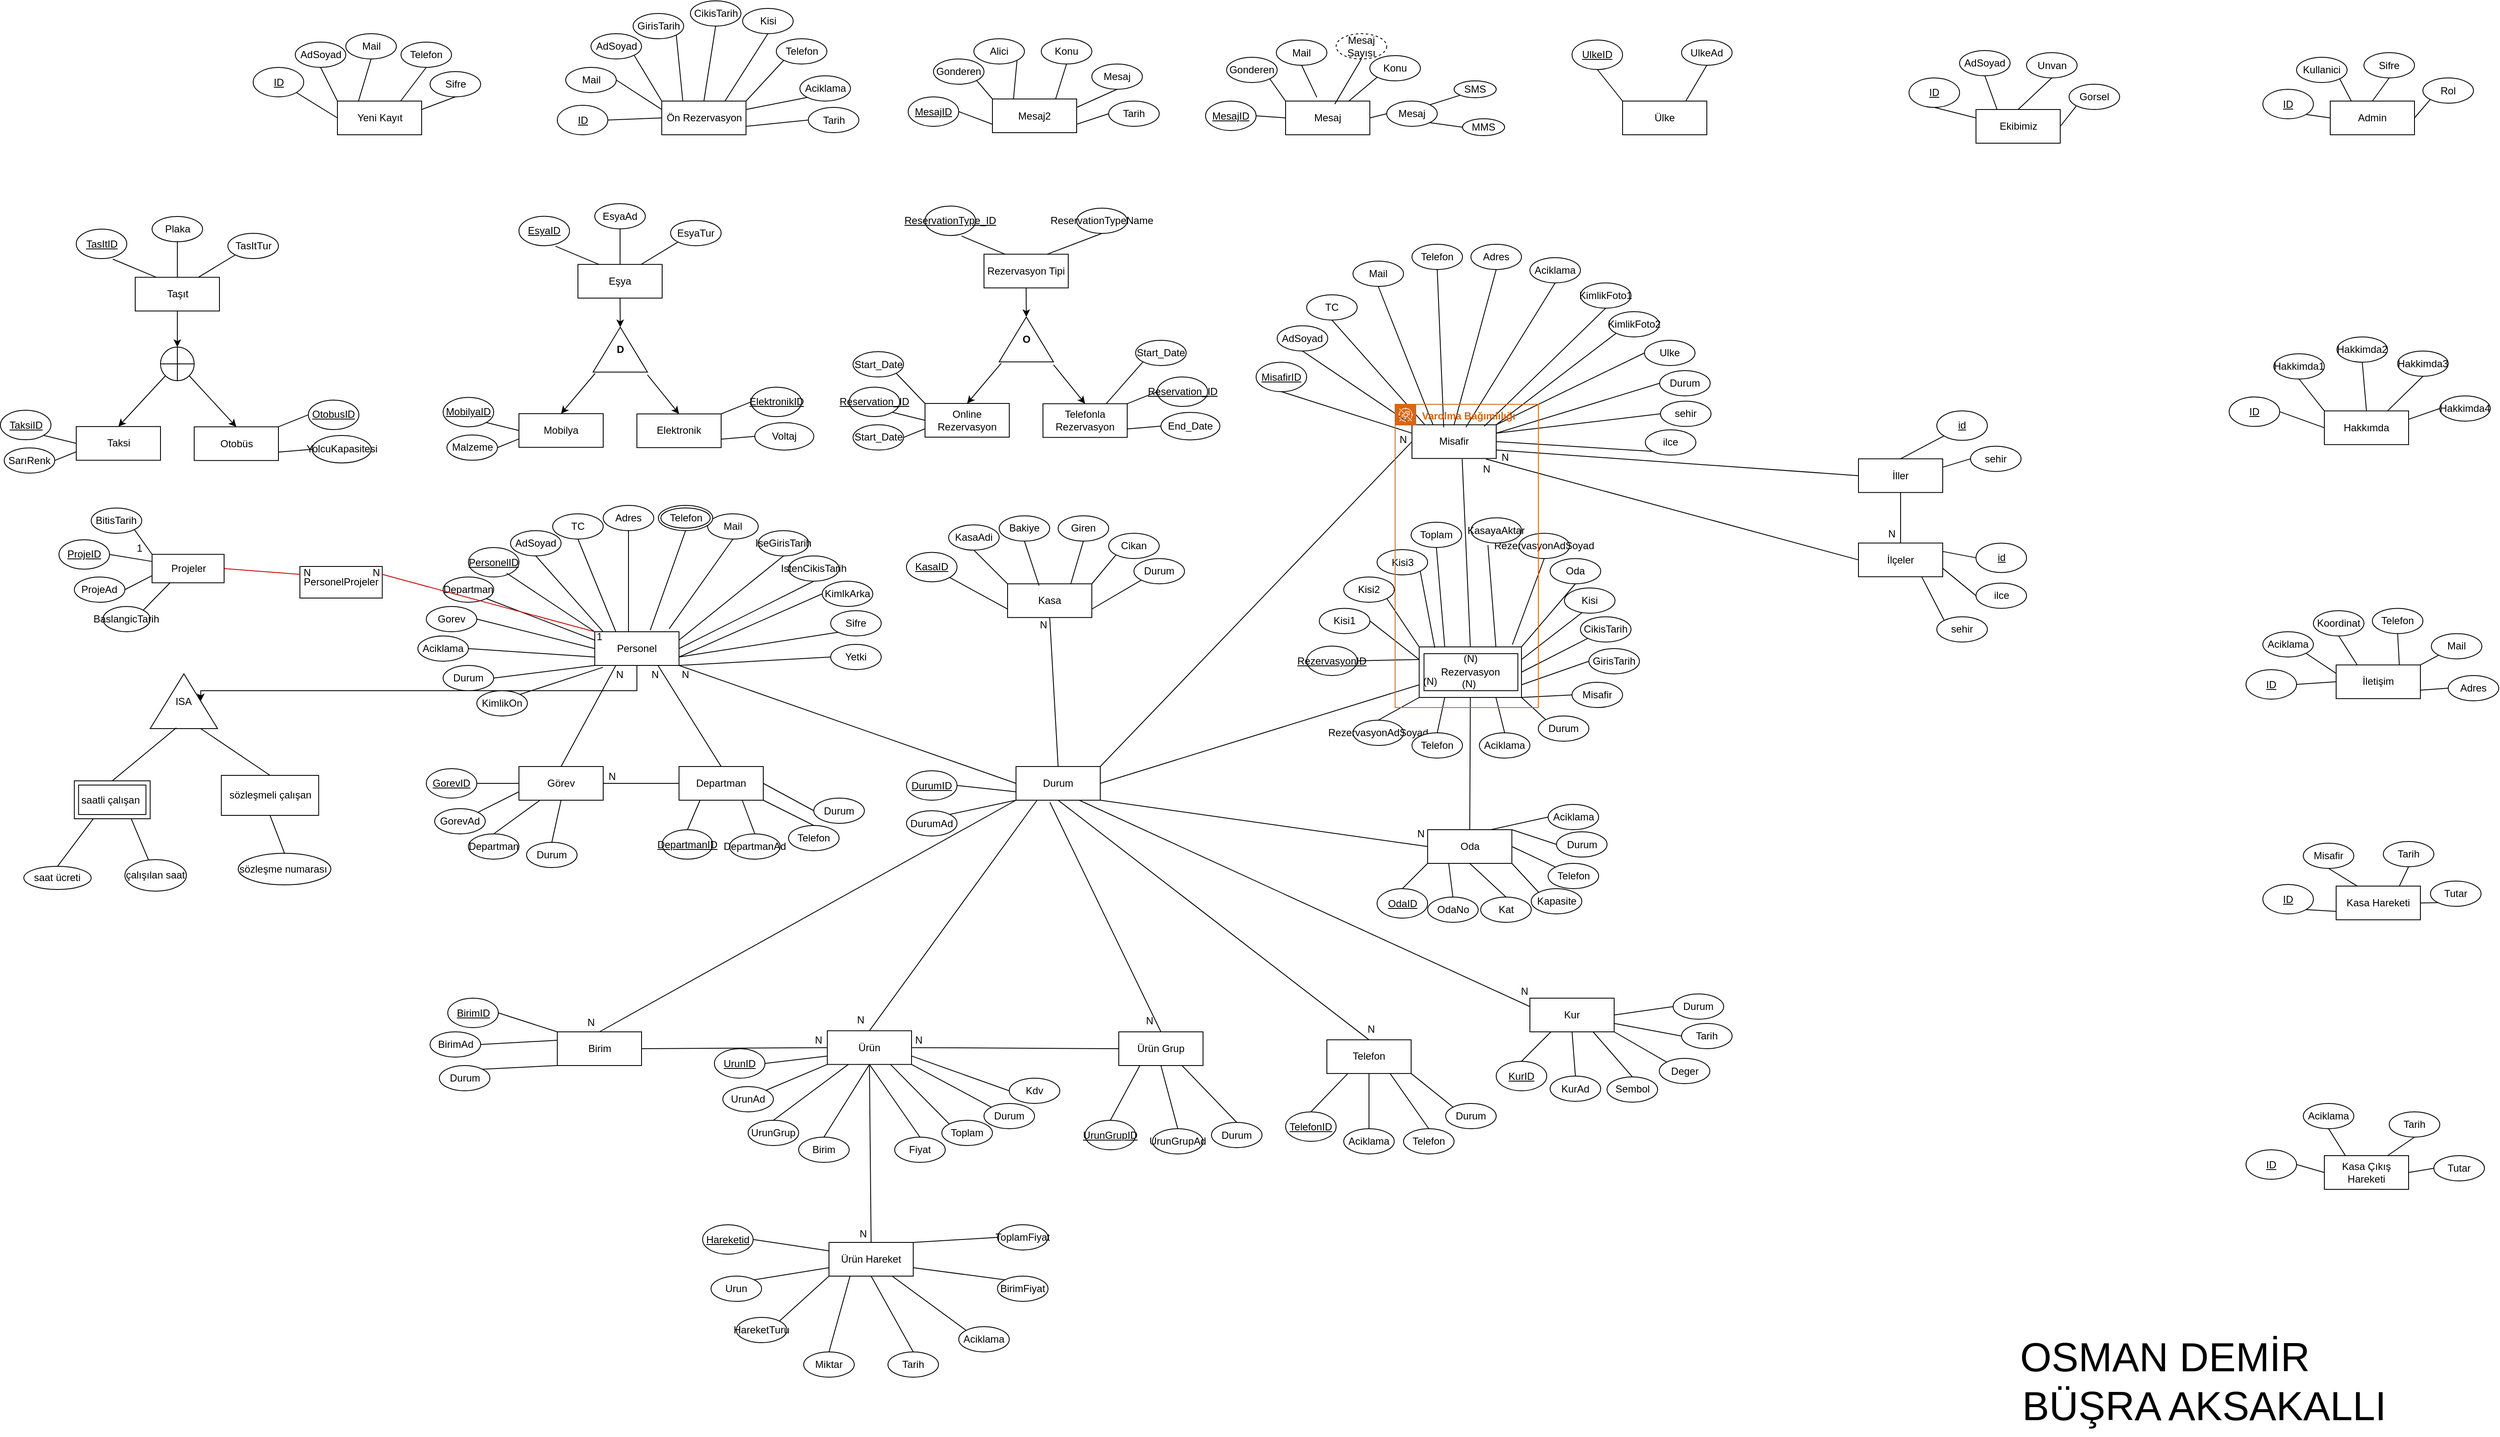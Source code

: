 <mxfile version="27.1.1">
  <diagram id="cSZ9ZnKpUpaGA6hDx35d" name="Sayfa -1">
    <mxGraphModel dx="3432" dy="2574" grid="1" gridSize="10" guides="1" tooltips="1" connect="1" arrows="1" fold="1" page="1" pageScale="1" pageWidth="827" pageHeight="1169" math="0" shadow="0">
      <root>
        <mxCell id="0" />
        <mxCell id="1" parent="0" />
        <mxCell id="F3PNHzyJ3Ug69kJnkNaL-1" value="PersonelProjeler" style="rounded=0;whiteSpace=wrap;html=1;" vertex="1" parent="1">
          <mxGeometry x="-380" y="72.5" width="97.75" height="37.5" as="geometry" />
        </mxCell>
        <mxCell id="F3PNHzyJ3Ug69kJnkNaL-2" value="" style="whiteSpace=wrap;html=1;align=center;" vertex="1" parent="1">
          <mxGeometry x="948.59" y="168" width="121.41" height="60" as="geometry" />
        </mxCell>
        <mxCell id="F3PNHzyJ3Ug69kJnkNaL-3" style="edgeStyle=orthogonalEdgeStyle;rounded=0;orthogonalLoop=1;jettySize=auto;html=1;entryX=0.5;entryY=1;entryDx=0;entryDy=0;" edge="1" parent="1" source="F3PNHzyJ3Ug69kJnkNaL-4" target="F3PNHzyJ3Ug69kJnkNaL-394">
          <mxGeometry relative="1" as="geometry">
            <mxPoint x="-470" y="148" as="targetPoint" />
            <Array as="points">
              <mxPoint x="20" y="220" />
              <mxPoint x="-498" y="220" />
            </Array>
          </mxGeometry>
        </mxCell>
        <mxCell id="F3PNHzyJ3Ug69kJnkNaL-4" value="Personel" style="whiteSpace=wrap;html=1;align=center;" vertex="1" parent="1">
          <mxGeometry x="-30" y="150" width="100" height="40" as="geometry" />
        </mxCell>
        <mxCell id="F3PNHzyJ3Ug69kJnkNaL-5" value="Görev" style="whiteSpace=wrap;html=1;align=center;" vertex="1" parent="1">
          <mxGeometry x="-120" y="310" width="100" height="40" as="geometry" />
        </mxCell>
        <mxCell id="F3PNHzyJ3Ug69kJnkNaL-6" value="Departman" style="whiteSpace=wrap;html=1;align=center;" vertex="1" parent="1">
          <mxGeometry x="70" y="310" width="100" height="40" as="geometry" />
        </mxCell>
        <mxCell id="F3PNHzyJ3Ug69kJnkNaL-7" value="Kasa" style="whiteSpace=wrap;html=1;align=center;" vertex="1" parent="1">
          <mxGeometry x="460" y="93.12" width="100" height="40" as="geometry" />
        </mxCell>
        <mxCell id="F3PNHzyJ3Ug69kJnkNaL-8" value="Durum" style="whiteSpace=wrap;html=1;align=center;" vertex="1" parent="1">
          <mxGeometry x="470" y="310" width="100" height="40" as="geometry" />
        </mxCell>
        <mxCell id="F3PNHzyJ3Ug69kJnkNaL-9" value="Misafir" style="whiteSpace=wrap;html=1;align=center;" vertex="1" parent="1">
          <mxGeometry x="940.0" y="-95.71" width="100" height="40" as="geometry" />
        </mxCell>
        <mxCell id="F3PNHzyJ3Ug69kJnkNaL-10" value="İller" style="whiteSpace=wrap;html=1;align=center;" vertex="1" parent="1">
          <mxGeometry x="1470.0" y="-55.31" width="100" height="40" as="geometry" />
        </mxCell>
        <mxCell id="F3PNHzyJ3Ug69kJnkNaL-11" value="İlçeler" style="whiteSpace=wrap;html=1;align=center;" vertex="1" parent="1">
          <mxGeometry x="1470.0" y="44.69" width="100" height="40" as="geometry" />
        </mxCell>
        <mxCell id="F3PNHzyJ3Ug69kJnkNaL-12" value="Rezervasyon" style="whiteSpace=wrap;html=1;align=center;" vertex="1" parent="1">
          <mxGeometry x="954.29" y="176.03" width="111.41" height="43.97" as="geometry" />
        </mxCell>
        <mxCell id="F3PNHzyJ3Ug69kJnkNaL-13" value="Oda" style="whiteSpace=wrap;html=1;align=center;" vertex="1" parent="1">
          <mxGeometry x="958.59" y="385" width="100" height="40" as="geometry" />
        </mxCell>
        <mxCell id="F3PNHzyJ3Ug69kJnkNaL-14" value="Kur" style="whiteSpace=wrap;html=1;align=center;" vertex="1" parent="1">
          <mxGeometry x="1080" y="585" width="100" height="40" as="geometry" />
        </mxCell>
        <mxCell id="F3PNHzyJ3Ug69kJnkNaL-15" value="Telefon" style="whiteSpace=wrap;html=1;align=center;" vertex="1" parent="1">
          <mxGeometry x="839" y="634.44" width="100" height="40" as="geometry" />
        </mxCell>
        <mxCell id="F3PNHzyJ3Ug69kJnkNaL-16" value="Ürün Grup" style="whiteSpace=wrap;html=1;align=center;" vertex="1" parent="1">
          <mxGeometry x="592" y="625" width="100" height="40" as="geometry" />
        </mxCell>
        <mxCell id="F3PNHzyJ3Ug69kJnkNaL-17" value="Ürün" style="whiteSpace=wrap;html=1;align=center;" vertex="1" parent="1">
          <mxGeometry x="246" y="623.71" width="100" height="40" as="geometry" />
        </mxCell>
        <mxCell id="F3PNHzyJ3Ug69kJnkNaL-18" value="Birim" style="whiteSpace=wrap;html=1;align=center;" vertex="1" parent="1">
          <mxGeometry x="-74.5" y="625" width="100" height="40" as="geometry" />
        </mxCell>
        <mxCell id="F3PNHzyJ3Ug69kJnkNaL-19" value="Ürün Hareket" style="whiteSpace=wrap;html=1;align=center;" vertex="1" parent="1">
          <mxGeometry x="248" y="875" width="100" height="40" as="geometry" />
        </mxCell>
        <mxCell id="F3PNHzyJ3Ug69kJnkNaL-20" value="" style="endArrow=none;html=1;rounded=0;entryX=0.25;entryY=1;entryDx=0;entryDy=0;exitX=0.5;exitY=0;exitDx=0;exitDy=0;" edge="1" parent="1" source="F3PNHzyJ3Ug69kJnkNaL-5" target="F3PNHzyJ3Ug69kJnkNaL-4">
          <mxGeometry relative="1" as="geometry">
            <mxPoint x="-60" y="300" as="sourcePoint" />
            <mxPoint x="-10" y="210" as="targetPoint" />
          </mxGeometry>
        </mxCell>
        <mxCell id="F3PNHzyJ3Ug69kJnkNaL-21" value="N" style="resizable=0;html=1;whiteSpace=wrap;align=right;verticalAlign=bottom;" connectable="0" vertex="1" parent="F3PNHzyJ3Ug69kJnkNaL-20">
          <mxGeometry x="1" relative="1" as="geometry">
            <mxPoint x="10" y="20" as="offset" />
          </mxGeometry>
        </mxCell>
        <mxCell id="F3PNHzyJ3Ug69kJnkNaL-22" value="" style="endArrow=none;html=1;rounded=0;exitX=0.5;exitY=0;exitDx=0;exitDy=0;entryX=0.75;entryY=1;entryDx=0;entryDy=0;" edge="1" parent="1" source="F3PNHzyJ3Ug69kJnkNaL-6" target="F3PNHzyJ3Ug69kJnkNaL-4">
          <mxGeometry relative="1" as="geometry">
            <mxPoint x="280" y="450" as="sourcePoint" />
            <mxPoint x="440" y="450" as="targetPoint" />
          </mxGeometry>
        </mxCell>
        <mxCell id="F3PNHzyJ3Ug69kJnkNaL-23" value="N" style="resizable=0;html=1;whiteSpace=wrap;align=right;verticalAlign=bottom;" connectable="0" vertex="1" parent="F3PNHzyJ3Ug69kJnkNaL-22">
          <mxGeometry x="1" relative="1" as="geometry">
            <mxPoint x="2" y="19" as="offset" />
          </mxGeometry>
        </mxCell>
        <mxCell id="F3PNHzyJ3Ug69kJnkNaL-24" value="" style="endArrow=none;html=1;rounded=0;exitX=0;exitY=0.5;exitDx=0;exitDy=0;entryX=1;entryY=0.5;entryDx=0;entryDy=0;" edge="1" parent="1" source="F3PNHzyJ3Ug69kJnkNaL-6" target="F3PNHzyJ3Ug69kJnkNaL-5">
          <mxGeometry relative="1" as="geometry">
            <mxPoint x="280" y="450" as="sourcePoint" />
            <mxPoint x="440" y="450" as="targetPoint" />
          </mxGeometry>
        </mxCell>
        <mxCell id="F3PNHzyJ3Ug69kJnkNaL-25" value="N" style="resizable=0;html=1;whiteSpace=wrap;align=right;verticalAlign=bottom;" connectable="0" vertex="1" parent="F3PNHzyJ3Ug69kJnkNaL-24">
          <mxGeometry x="1" relative="1" as="geometry">
            <mxPoint x="16" as="offset" />
          </mxGeometry>
        </mxCell>
        <mxCell id="F3PNHzyJ3Ug69kJnkNaL-26" value="" style="endArrow=none;html=1;rounded=0;entryX=1;entryY=1;entryDx=0;entryDy=0;exitX=0;exitY=0.5;exitDx=0;exitDy=0;" edge="1" parent="1" source="F3PNHzyJ3Ug69kJnkNaL-8" target="F3PNHzyJ3Ug69kJnkNaL-4">
          <mxGeometry relative="1" as="geometry">
            <mxPoint x="280" y="330" as="sourcePoint" />
            <mxPoint x="440" y="330" as="targetPoint" />
          </mxGeometry>
        </mxCell>
        <mxCell id="F3PNHzyJ3Ug69kJnkNaL-27" value="N" style="resizable=0;html=1;whiteSpace=wrap;align=right;verticalAlign=bottom;" connectable="0" vertex="1" parent="F3PNHzyJ3Ug69kJnkNaL-26">
          <mxGeometry x="1" relative="1" as="geometry">
            <mxPoint x="14" y="20" as="offset" />
          </mxGeometry>
        </mxCell>
        <mxCell id="F3PNHzyJ3Ug69kJnkNaL-28" value="" style="endArrow=none;html=1;rounded=0;entryX=0.5;entryY=1;entryDx=0;entryDy=0;exitX=0.5;exitY=0;exitDx=0;exitDy=0;" edge="1" parent="1" source="F3PNHzyJ3Ug69kJnkNaL-8" target="F3PNHzyJ3Ug69kJnkNaL-7">
          <mxGeometry relative="1" as="geometry">
            <mxPoint x="280" y="330" as="sourcePoint" />
            <mxPoint x="440" y="330" as="targetPoint" />
          </mxGeometry>
        </mxCell>
        <mxCell id="F3PNHzyJ3Ug69kJnkNaL-29" value="N" style="resizable=0;html=1;whiteSpace=wrap;align=right;verticalAlign=bottom;" connectable="0" vertex="1" parent="F3PNHzyJ3Ug69kJnkNaL-28">
          <mxGeometry x="1" relative="1" as="geometry">
            <mxPoint x="-2" y="17" as="offset" />
          </mxGeometry>
        </mxCell>
        <mxCell id="F3PNHzyJ3Ug69kJnkNaL-30" value="" style="endArrow=none;html=1;rounded=0;exitX=1;exitY=0.5;exitDx=0;exitDy=0;entryX=0;entryY=0.75;entryDx=0;entryDy=0;" edge="1" parent="1" source="F3PNHzyJ3Ug69kJnkNaL-8" target="F3PNHzyJ3Ug69kJnkNaL-2">
          <mxGeometry relative="1" as="geometry">
            <mxPoint x="350" y="160" as="sourcePoint" />
            <mxPoint x="930" y="210" as="targetPoint" />
          </mxGeometry>
        </mxCell>
        <mxCell id="F3PNHzyJ3Ug69kJnkNaL-31" value="(N)" style="resizable=0;html=1;whiteSpace=wrap;align=right;verticalAlign=bottom;" connectable="0" vertex="1" parent="F3PNHzyJ3Ug69kJnkNaL-30">
          <mxGeometry x="1" relative="1" as="geometry">
            <mxPoint x="23" y="5" as="offset" />
          </mxGeometry>
        </mxCell>
        <mxCell id="F3PNHzyJ3Ug69kJnkNaL-32" value="" style="endArrow=none;html=1;rounded=0;entryX=0;entryY=0.5;entryDx=0;entryDy=0;exitX=1;exitY=0;exitDx=0;exitDy=0;" edge="1" parent="1" source="F3PNHzyJ3Ug69kJnkNaL-8" target="F3PNHzyJ3Ug69kJnkNaL-9">
          <mxGeometry relative="1" as="geometry">
            <mxPoint x="510" y="200" as="sourcePoint" />
            <mxPoint x="670" y="200" as="targetPoint" />
          </mxGeometry>
        </mxCell>
        <mxCell id="F3PNHzyJ3Ug69kJnkNaL-33" value="N" style="resizable=0;html=1;whiteSpace=wrap;align=right;verticalAlign=bottom;" connectable="0" vertex="1" parent="F3PNHzyJ3Ug69kJnkNaL-32">
          <mxGeometry x="1" relative="1" as="geometry">
            <mxPoint x="-5" y="6" as="offset" />
          </mxGeometry>
        </mxCell>
        <mxCell id="F3PNHzyJ3Ug69kJnkNaL-34" value="" style="endArrow=none;html=1;rounded=0;entryX=0;entryY=0.5;entryDx=0;entryDy=0;exitX=1;exitY=1;exitDx=0;exitDy=0;" edge="1" parent="1" source="F3PNHzyJ3Ug69kJnkNaL-8" target="F3PNHzyJ3Ug69kJnkNaL-13">
          <mxGeometry relative="1" as="geometry">
            <mxPoint x="510" y="430" as="sourcePoint" />
            <mxPoint x="670" y="430" as="targetPoint" />
          </mxGeometry>
        </mxCell>
        <mxCell id="F3PNHzyJ3Ug69kJnkNaL-35" value="N" style="resizable=0;html=1;whiteSpace=wrap;align=right;verticalAlign=bottom;" connectable="0" vertex="1" parent="F3PNHzyJ3Ug69kJnkNaL-34">
          <mxGeometry x="1" relative="1" as="geometry">
            <mxPoint x="-2" y="-7" as="offset" />
          </mxGeometry>
        </mxCell>
        <mxCell id="F3PNHzyJ3Ug69kJnkNaL-36" value="" style="endArrow=none;html=1;rounded=0;entryX=0;entryY=0.25;entryDx=0;entryDy=0;exitX=0.75;exitY=1;exitDx=0;exitDy=0;" edge="1" parent="1" source="F3PNHzyJ3Ug69kJnkNaL-8" target="F3PNHzyJ3Ug69kJnkNaL-14">
          <mxGeometry relative="1" as="geometry">
            <mxPoint x="510" y="430" as="sourcePoint" />
            <mxPoint x="670" y="430" as="targetPoint" />
          </mxGeometry>
        </mxCell>
        <mxCell id="F3PNHzyJ3Ug69kJnkNaL-37" value="N" style="resizable=0;html=1;whiteSpace=wrap;align=right;verticalAlign=bottom;" connectable="0" vertex="1" parent="F3PNHzyJ3Ug69kJnkNaL-36">
          <mxGeometry x="1" relative="1" as="geometry">
            <mxPoint x="-1" y="-10" as="offset" />
          </mxGeometry>
        </mxCell>
        <mxCell id="F3PNHzyJ3Ug69kJnkNaL-38" value="" style="endArrow=none;html=1;rounded=0;exitX=0.5;exitY=1;exitDx=0;exitDy=0;entryX=0.5;entryY=0;entryDx=0;entryDy=0;" edge="1" parent="1" source="F3PNHzyJ3Ug69kJnkNaL-8" target="F3PNHzyJ3Ug69kJnkNaL-15">
          <mxGeometry relative="1" as="geometry">
            <mxPoint x="510" y="550" as="sourcePoint" />
            <mxPoint x="670" y="550" as="targetPoint" />
          </mxGeometry>
        </mxCell>
        <mxCell id="F3PNHzyJ3Ug69kJnkNaL-39" value="N" style="resizable=0;html=1;whiteSpace=wrap;align=right;verticalAlign=bottom;" connectable="0" vertex="1" parent="F3PNHzyJ3Ug69kJnkNaL-38">
          <mxGeometry x="1" relative="1" as="geometry">
            <mxPoint x="8" y="-4" as="offset" />
          </mxGeometry>
        </mxCell>
        <mxCell id="F3PNHzyJ3Ug69kJnkNaL-40" value="" style="endArrow=none;html=1;rounded=0;exitX=0.402;exitY=1.063;exitDx=0;exitDy=0;entryX=0.5;entryY=0;entryDx=0;entryDy=0;exitPerimeter=0;" edge="1" parent="1" source="F3PNHzyJ3Ug69kJnkNaL-8" target="F3PNHzyJ3Ug69kJnkNaL-16">
          <mxGeometry relative="1" as="geometry">
            <mxPoint x="510" y="550" as="sourcePoint" />
            <mxPoint x="670" y="550" as="targetPoint" />
          </mxGeometry>
        </mxCell>
        <mxCell id="F3PNHzyJ3Ug69kJnkNaL-41" value="N" style="resizable=0;html=1;whiteSpace=wrap;align=right;verticalAlign=bottom;" connectable="0" vertex="1" parent="F3PNHzyJ3Ug69kJnkNaL-40">
          <mxGeometry x="1" relative="1" as="geometry">
            <mxPoint x="-7" y="-4" as="offset" />
          </mxGeometry>
        </mxCell>
        <mxCell id="F3PNHzyJ3Ug69kJnkNaL-42" value="" style="endArrow=none;html=1;rounded=0;exitX=0.25;exitY=1;exitDx=0;exitDy=0;entryX=0.5;entryY=0;entryDx=0;entryDy=0;" edge="1" parent="1" source="F3PNHzyJ3Ug69kJnkNaL-8" target="F3PNHzyJ3Ug69kJnkNaL-17">
          <mxGeometry relative="1" as="geometry">
            <mxPoint x="510" y="670" as="sourcePoint" />
            <mxPoint x="670" y="670" as="targetPoint" />
          </mxGeometry>
        </mxCell>
        <mxCell id="F3PNHzyJ3Ug69kJnkNaL-43" value="N" style="resizable=0;html=1;whiteSpace=wrap;align=right;verticalAlign=bottom;" connectable="0" vertex="1" parent="F3PNHzyJ3Ug69kJnkNaL-42">
          <mxGeometry x="1" relative="1" as="geometry">
            <mxPoint x="-4" y="-4" as="offset" />
          </mxGeometry>
        </mxCell>
        <mxCell id="F3PNHzyJ3Ug69kJnkNaL-44" value="" style="endArrow=none;html=1;rounded=0;exitX=0;exitY=1;exitDx=0;exitDy=0;entryX=0.5;entryY=0;entryDx=0;entryDy=0;" edge="1" parent="1" source="F3PNHzyJ3Ug69kJnkNaL-8" target="F3PNHzyJ3Ug69kJnkNaL-18">
          <mxGeometry relative="1" as="geometry">
            <mxPoint x="510" y="670" as="sourcePoint" />
            <mxPoint x="670" y="670" as="targetPoint" />
          </mxGeometry>
        </mxCell>
        <mxCell id="F3PNHzyJ3Ug69kJnkNaL-45" value="N" style="resizable=0;html=1;whiteSpace=wrap;align=right;verticalAlign=bottom;" connectable="0" vertex="1" parent="F3PNHzyJ3Ug69kJnkNaL-44">
          <mxGeometry x="1" relative="1" as="geometry">
            <mxPoint x="-4" y="-3" as="offset" />
          </mxGeometry>
        </mxCell>
        <mxCell id="F3PNHzyJ3Ug69kJnkNaL-46" value="" style="endArrow=none;html=1;rounded=0;exitX=1;exitY=0.5;exitDx=0;exitDy=0;entryX=0;entryY=0.5;entryDx=0;entryDy=0;" edge="1" parent="1" source="F3PNHzyJ3Ug69kJnkNaL-18" target="F3PNHzyJ3Ug69kJnkNaL-17">
          <mxGeometry relative="1" as="geometry">
            <mxPoint x="92" y="620" as="sourcePoint" />
            <mxPoint x="622" y="630" as="targetPoint" />
          </mxGeometry>
        </mxCell>
        <mxCell id="F3PNHzyJ3Ug69kJnkNaL-47" value="N" style="resizable=0;html=1;whiteSpace=wrap;align=right;verticalAlign=bottom;" connectable="0" vertex="1" parent="F3PNHzyJ3Ug69kJnkNaL-46">
          <mxGeometry x="1" relative="1" as="geometry">
            <mxPoint x="-4" as="offset" />
          </mxGeometry>
        </mxCell>
        <mxCell id="F3PNHzyJ3Ug69kJnkNaL-48" value="" style="endArrow=none;html=1;rounded=0;exitX=0;exitY=0.5;exitDx=0;exitDy=0;entryX=1;entryY=0.5;entryDx=0;entryDy=0;" edge="1" parent="1" source="F3PNHzyJ3Ug69kJnkNaL-16" target="F3PNHzyJ3Ug69kJnkNaL-17">
          <mxGeometry relative="1" as="geometry">
            <mxPoint x="546" y="663.71" as="sourcePoint" />
            <mxPoint x="706" y="663.71" as="targetPoint" />
          </mxGeometry>
        </mxCell>
        <mxCell id="F3PNHzyJ3Ug69kJnkNaL-49" value="N" style="resizable=0;html=1;whiteSpace=wrap;align=right;verticalAlign=bottom;" connectable="0" vertex="1" parent="F3PNHzyJ3Ug69kJnkNaL-48">
          <mxGeometry x="1" relative="1" as="geometry">
            <mxPoint x="14" as="offset" />
          </mxGeometry>
        </mxCell>
        <mxCell id="F3PNHzyJ3Ug69kJnkNaL-50" value="" style="endArrow=none;html=1;rounded=0;exitX=0.5;exitY=1;exitDx=0;exitDy=0;entryX=0.5;entryY=0;entryDx=0;entryDy=0;" edge="1" parent="1" source="F3PNHzyJ3Ug69kJnkNaL-17" target="F3PNHzyJ3Ug69kJnkNaL-19">
          <mxGeometry relative="1" as="geometry">
            <mxPoint x="546" y="663.71" as="sourcePoint" />
            <mxPoint x="706" y="663.71" as="targetPoint" />
          </mxGeometry>
        </mxCell>
        <mxCell id="F3PNHzyJ3Ug69kJnkNaL-51" value="N" style="resizable=0;html=1;whiteSpace=wrap;align=right;verticalAlign=bottom;" connectable="0" vertex="1" parent="F3PNHzyJ3Ug69kJnkNaL-50">
          <mxGeometry x="1" relative="1" as="geometry">
            <mxPoint x="-4" y="-2" as="offset" />
          </mxGeometry>
        </mxCell>
        <mxCell id="F3PNHzyJ3Ug69kJnkNaL-52" value="" style="endArrow=none;html=1;rounded=0;exitX=0.596;exitY=1.019;exitDx=0;exitDy=0;exitPerimeter=0;entryX=0.5;entryY=0;entryDx=0;entryDy=0;" edge="1" parent="1" source="F3PNHzyJ3Ug69kJnkNaL-9" target="F3PNHzyJ3Ug69kJnkNaL-2">
          <mxGeometry relative="1" as="geometry">
            <mxPoint x="610" y="169.29" as="sourcePoint" />
            <mxPoint x="1020" y="150" as="targetPoint" />
          </mxGeometry>
        </mxCell>
        <mxCell id="F3PNHzyJ3Ug69kJnkNaL-53" value="(N)" style="resizable=0;html=1;whiteSpace=wrap;align=right;verticalAlign=bottom;" connectable="0" vertex="1" parent="F3PNHzyJ3Ug69kJnkNaL-52">
          <mxGeometry x="1" relative="1" as="geometry">
            <mxPoint x="10" y="23" as="offset" />
          </mxGeometry>
        </mxCell>
        <mxCell id="F3PNHzyJ3Ug69kJnkNaL-54" value="" style="endArrow=none;html=1;rounded=0;entryX=1;entryY=0.75;entryDx=0;entryDy=0;exitX=0;exitY=0.5;exitDx=0;exitDy=0;" edge="1" parent="1" source="F3PNHzyJ3Ug69kJnkNaL-10" target="F3PNHzyJ3Ug69kJnkNaL-9">
          <mxGeometry relative="1" as="geometry">
            <mxPoint x="610" y="169.29" as="sourcePoint" />
            <mxPoint x="770" y="169.29" as="targetPoint" />
          </mxGeometry>
        </mxCell>
        <mxCell id="F3PNHzyJ3Ug69kJnkNaL-55" value="N" style="resizable=0;html=1;whiteSpace=wrap;align=right;verticalAlign=bottom;" connectable="0" vertex="1" parent="F3PNHzyJ3Ug69kJnkNaL-54">
          <mxGeometry x="1" relative="1" as="geometry">
            <mxPoint x="16" y="17" as="offset" />
          </mxGeometry>
        </mxCell>
        <mxCell id="F3PNHzyJ3Ug69kJnkNaL-56" value="" style="endArrow=none;html=1;rounded=0;entryX=0.88;entryY=1.018;entryDx=0;entryDy=0;exitX=0;exitY=0.5;exitDx=0;exitDy=0;entryPerimeter=0;" edge="1" parent="1" source="F3PNHzyJ3Ug69kJnkNaL-11" target="F3PNHzyJ3Ug69kJnkNaL-9">
          <mxGeometry relative="1" as="geometry">
            <mxPoint x="610" y="169.29" as="sourcePoint" />
            <mxPoint x="770" y="169.29" as="targetPoint" />
          </mxGeometry>
        </mxCell>
        <mxCell id="F3PNHzyJ3Ug69kJnkNaL-57" value="N" style="resizable=0;html=1;whiteSpace=wrap;align=right;verticalAlign=bottom;" connectable="0" vertex="1" parent="F3PNHzyJ3Ug69kJnkNaL-56">
          <mxGeometry x="1" relative="1" as="geometry">
            <mxPoint x="7" y="21" as="offset" />
          </mxGeometry>
        </mxCell>
        <mxCell id="F3PNHzyJ3Ug69kJnkNaL-58" value="" style="endArrow=none;html=1;rounded=0;entryX=0.5;entryY=0;entryDx=0;entryDy=0;exitX=0.5;exitY=1;exitDx=0;exitDy=0;" edge="1" parent="1" source="F3PNHzyJ3Ug69kJnkNaL-10" target="F3PNHzyJ3Ug69kJnkNaL-11">
          <mxGeometry relative="1" as="geometry">
            <mxPoint x="1130" y="104.69" as="sourcePoint" />
            <mxPoint x="1290.0" y="104.69" as="targetPoint" />
          </mxGeometry>
        </mxCell>
        <mxCell id="F3PNHzyJ3Ug69kJnkNaL-59" value="N" style="resizable=0;html=1;whiteSpace=wrap;align=right;verticalAlign=bottom;" connectable="0" vertex="1" parent="F3PNHzyJ3Ug69kJnkNaL-58">
          <mxGeometry x="1" relative="1" as="geometry">
            <mxPoint x="-5" y="-2" as="offset" />
          </mxGeometry>
        </mxCell>
        <mxCell id="F3PNHzyJ3Ug69kJnkNaL-60" value="PersonelID" style="ellipse;whiteSpace=wrap;html=1;align=center;fontStyle=4;" vertex="1" parent="1">
          <mxGeometry x="-180" y="50" width="60" height="35" as="geometry" />
        </mxCell>
        <mxCell id="F3PNHzyJ3Ug69kJnkNaL-61" value="" style="endArrow=none;html=1;rounded=0;exitX=0;exitY=0;exitDx=0;exitDy=0;entryX=0.757;entryY=0.871;entryDx=0;entryDy=0;entryPerimeter=0;" edge="1" parent="1" source="F3PNHzyJ3Ug69kJnkNaL-4" target="F3PNHzyJ3Ug69kJnkNaL-60">
          <mxGeometry relative="1" as="geometry">
            <mxPoint x="160" y="170" as="sourcePoint" />
            <mxPoint x="320" y="170" as="targetPoint" />
          </mxGeometry>
        </mxCell>
        <mxCell id="F3PNHzyJ3Ug69kJnkNaL-62" value="AdSoyad" style="ellipse;whiteSpace=wrap;html=1;align=center;" vertex="1" parent="1">
          <mxGeometry x="-130" y="30" width="60" height="30" as="geometry" />
        </mxCell>
        <mxCell id="F3PNHzyJ3Ug69kJnkNaL-63" value="TC" style="ellipse;whiteSpace=wrap;html=1;align=center;" vertex="1" parent="1">
          <mxGeometry x="-80" y="10" width="60" height="30" as="geometry" />
        </mxCell>
        <mxCell id="F3PNHzyJ3Ug69kJnkNaL-64" value="Adres" style="ellipse;whiteSpace=wrap;html=1;align=center;" vertex="1" parent="1">
          <mxGeometry x="-20" width="60" height="30" as="geometry" />
        </mxCell>
        <mxCell id="F3PNHzyJ3Ug69kJnkNaL-65" value="Mail" style="ellipse;whiteSpace=wrap;html=1;align=center;" vertex="1" parent="1">
          <mxGeometry x="104" y="10" width="60" height="30" as="geometry" />
        </mxCell>
        <mxCell id="F3PNHzyJ3Ug69kJnkNaL-66" value="IseGirisTarih" style="ellipse;whiteSpace=wrap;html=1;align=center;" vertex="1" parent="1">
          <mxGeometry x="164" y="30" width="60" height="30" as="geometry" />
        </mxCell>
        <mxCell id="F3PNHzyJ3Ug69kJnkNaL-67" value="IstenCikisTarih" style="ellipse;whiteSpace=wrap;html=1;align=center;" vertex="1" parent="1">
          <mxGeometry x="200" y="60" width="60" height="30" as="geometry" />
        </mxCell>
        <mxCell id="F3PNHzyJ3Ug69kJnkNaL-68" value="Departman" style="ellipse;whiteSpace=wrap;html=1;align=center;" vertex="1" parent="1">
          <mxGeometry x="-210" y="85" width="60" height="30" as="geometry" />
        </mxCell>
        <mxCell id="F3PNHzyJ3Ug69kJnkNaL-69" value="Gorev" style="ellipse;whiteSpace=wrap;html=1;align=center;" vertex="1" parent="1">
          <mxGeometry x="-230" y="120" width="60" height="30" as="geometry" />
        </mxCell>
        <mxCell id="F3PNHzyJ3Ug69kJnkNaL-70" value="Aciklama" style="ellipse;whiteSpace=wrap;html=1;align=center;" vertex="1" parent="1">
          <mxGeometry x="-240" y="155" width="60" height="30" as="geometry" />
        </mxCell>
        <mxCell id="F3PNHzyJ3Ug69kJnkNaL-71" value="Durum" style="ellipse;whiteSpace=wrap;html=1;align=center;" vertex="1" parent="1">
          <mxGeometry x="-210" y="190" width="60" height="30" as="geometry" />
        </mxCell>
        <mxCell id="F3PNHzyJ3Ug69kJnkNaL-72" value="KimlikOn" style="ellipse;whiteSpace=wrap;html=1;align=center;" vertex="1" parent="1">
          <mxGeometry x="-170" y="220" width="60" height="30" as="geometry" />
        </mxCell>
        <mxCell id="F3PNHzyJ3Ug69kJnkNaL-73" value="Yetki" style="ellipse;whiteSpace=wrap;html=1;align=center;" vertex="1" parent="1">
          <mxGeometry x="250" y="165" width="60" height="30" as="geometry" />
        </mxCell>
        <mxCell id="F3PNHzyJ3Ug69kJnkNaL-74" value="KimlkArka" style="ellipse;whiteSpace=wrap;html=1;align=center;" vertex="1" parent="1">
          <mxGeometry x="240" y="90" width="60" height="30" as="geometry" />
        </mxCell>
        <mxCell id="F3PNHzyJ3Ug69kJnkNaL-75" value="Sifre" style="ellipse;whiteSpace=wrap;html=1;align=center;" vertex="1" parent="1">
          <mxGeometry x="250" y="125" width="60" height="30" as="geometry" />
        </mxCell>
        <mxCell id="F3PNHzyJ3Ug69kJnkNaL-76" value="" style="endArrow=none;html=1;rounded=0;exitX=0.5;exitY=1;exitDx=0;exitDy=0;entryX=0.098;entryY=-0.005;entryDx=0;entryDy=0;entryPerimeter=0;" edge="1" parent="1" source="F3PNHzyJ3Ug69kJnkNaL-62" target="F3PNHzyJ3Ug69kJnkNaL-4">
          <mxGeometry relative="1" as="geometry">
            <mxPoint x="160" y="160" as="sourcePoint" />
            <mxPoint x="320" y="160" as="targetPoint" />
          </mxGeometry>
        </mxCell>
        <mxCell id="F3PNHzyJ3Ug69kJnkNaL-77" value="" style="endArrow=none;html=1;rounded=0;exitX=0.5;exitY=1;exitDx=0;exitDy=0;entryX=0.25;entryY=0;entryDx=0;entryDy=0;" edge="1" parent="1" source="F3PNHzyJ3Ug69kJnkNaL-63" target="F3PNHzyJ3Ug69kJnkNaL-4">
          <mxGeometry relative="1" as="geometry">
            <mxPoint x="-30" y="70" as="sourcePoint" />
            <mxPoint x="-10" y="160" as="targetPoint" />
          </mxGeometry>
        </mxCell>
        <mxCell id="F3PNHzyJ3Ug69kJnkNaL-78" value="" style="endArrow=none;html=1;rounded=0;exitX=0.5;exitY=1;exitDx=0;exitDy=0;entryX=0.4;entryY=0;entryDx=0;entryDy=0;entryPerimeter=0;" edge="1" parent="1" source="F3PNHzyJ3Ug69kJnkNaL-64" target="F3PNHzyJ3Ug69kJnkNaL-4">
          <mxGeometry relative="1" as="geometry">
            <mxPoint x="-20" y="80" as="sourcePoint" />
            <mxPoint y="170" as="targetPoint" />
          </mxGeometry>
        </mxCell>
        <mxCell id="F3PNHzyJ3Ug69kJnkNaL-79" value="" style="endArrow=none;html=1;rounded=0;exitX=0.5;exitY=1;exitDx=0;exitDy=0;entryX=0.658;entryY=-0.045;entryDx=0;entryDy=0;entryPerimeter=0;" edge="1" parent="1" source="F3PNHzyJ3Ug69kJnkNaL-470" target="F3PNHzyJ3Ug69kJnkNaL-4">
          <mxGeometry relative="1" as="geometry">
            <mxPoint x="74" y="30" as="sourcePoint" />
            <mxPoint x="10" y="180" as="targetPoint" />
          </mxGeometry>
        </mxCell>
        <mxCell id="F3PNHzyJ3Ug69kJnkNaL-80" value="" style="endArrow=none;html=1;rounded=0;exitX=0.5;exitY=1;exitDx=0;exitDy=0;entryX=0.882;entryY=-0.085;entryDx=0;entryDy=0;entryPerimeter=0;" edge="1" parent="1" source="F3PNHzyJ3Ug69kJnkNaL-65" target="F3PNHzyJ3Ug69kJnkNaL-4">
          <mxGeometry relative="1" as="geometry">
            <mxPoint y="100" as="sourcePoint" />
            <mxPoint x="20" y="190" as="targetPoint" />
          </mxGeometry>
        </mxCell>
        <mxCell id="F3PNHzyJ3Ug69kJnkNaL-81" value="" style="endArrow=none;html=1;rounded=0;exitX=0.5;exitY=1;exitDx=0;exitDy=0;" edge="1" parent="1" source="F3PNHzyJ3Ug69kJnkNaL-66">
          <mxGeometry relative="1" as="geometry">
            <mxPoint x="10" y="110" as="sourcePoint" />
            <mxPoint x="70" y="160" as="targetPoint" />
          </mxGeometry>
        </mxCell>
        <mxCell id="F3PNHzyJ3Ug69kJnkNaL-82" value="" style="endArrow=none;html=1;rounded=0;exitX=0.5;exitY=1;exitDx=0;exitDy=0;entryX=1;entryY=0.5;entryDx=0;entryDy=0;" edge="1" parent="1" source="F3PNHzyJ3Ug69kJnkNaL-67" target="F3PNHzyJ3Ug69kJnkNaL-4">
          <mxGeometry relative="1" as="geometry">
            <mxPoint x="20" y="120" as="sourcePoint" />
            <mxPoint x="150" y="150" as="targetPoint" />
          </mxGeometry>
        </mxCell>
        <mxCell id="F3PNHzyJ3Ug69kJnkNaL-83" value="" style="endArrow=none;html=1;rounded=0;exitX=1;exitY=1;exitDx=0;exitDy=0;entryX=0;entryY=0.25;entryDx=0;entryDy=0;" edge="1" parent="1" source="F3PNHzyJ3Ug69kJnkNaL-68" target="F3PNHzyJ3Ug69kJnkNaL-4">
          <mxGeometry relative="1" as="geometry">
            <mxPoint x="30" y="130" as="sourcePoint" />
            <mxPoint x="50" y="220" as="targetPoint" />
          </mxGeometry>
        </mxCell>
        <mxCell id="F3PNHzyJ3Ug69kJnkNaL-84" value="" style="endArrow=none;html=1;rounded=0;exitX=1;exitY=0.5;exitDx=0;exitDy=0;entryX=0;entryY=0.5;entryDx=0;entryDy=0;" edge="1" parent="1" source="F3PNHzyJ3Ug69kJnkNaL-69" target="F3PNHzyJ3Ug69kJnkNaL-4">
          <mxGeometry relative="1" as="geometry">
            <mxPoint x="40" y="140" as="sourcePoint" />
            <mxPoint x="60" y="230" as="targetPoint" />
          </mxGeometry>
        </mxCell>
        <mxCell id="F3PNHzyJ3Ug69kJnkNaL-85" value="" style="endArrow=none;html=1;rounded=0;exitX=1;exitY=0.5;exitDx=0;exitDy=0;entryX=0;entryY=0.75;entryDx=0;entryDy=0;" edge="1" parent="1" source="F3PNHzyJ3Ug69kJnkNaL-70" target="F3PNHzyJ3Ug69kJnkNaL-4">
          <mxGeometry relative="1" as="geometry">
            <mxPoint x="50" y="150" as="sourcePoint" />
            <mxPoint x="70" y="240" as="targetPoint" />
          </mxGeometry>
        </mxCell>
        <mxCell id="F3PNHzyJ3Ug69kJnkNaL-86" value="" style="endArrow=none;html=1;rounded=0;exitX=1;exitY=0.5;exitDx=0;exitDy=0;entryX=0;entryY=1;entryDx=0;entryDy=0;" edge="1" parent="1" source="F3PNHzyJ3Ug69kJnkNaL-71" target="F3PNHzyJ3Ug69kJnkNaL-4">
          <mxGeometry relative="1" as="geometry">
            <mxPoint x="60" y="160" as="sourcePoint" />
            <mxPoint x="80" y="250" as="targetPoint" />
          </mxGeometry>
        </mxCell>
        <mxCell id="F3PNHzyJ3Ug69kJnkNaL-87" value="" style="endArrow=none;html=1;rounded=0;exitX=1;exitY=0;exitDx=0;exitDy=0;entryX=0.098;entryY=1.055;entryDx=0;entryDy=0;entryPerimeter=0;" edge="1" parent="1" source="F3PNHzyJ3Ug69kJnkNaL-72" target="F3PNHzyJ3Ug69kJnkNaL-4">
          <mxGeometry relative="1" as="geometry">
            <mxPoint x="70" y="170" as="sourcePoint" />
            <mxPoint x="90" y="260" as="targetPoint" />
          </mxGeometry>
        </mxCell>
        <mxCell id="F3PNHzyJ3Ug69kJnkNaL-88" value="" style="endArrow=none;html=1;rounded=0;exitX=0;exitY=0.5;exitDx=0;exitDy=0;entryX=1;entryY=0.75;entryDx=0;entryDy=0;" edge="1" parent="1" source="F3PNHzyJ3Ug69kJnkNaL-74" target="F3PNHzyJ3Ug69kJnkNaL-4">
          <mxGeometry relative="1" as="geometry">
            <mxPoint x="80" y="180" as="sourcePoint" />
            <mxPoint x="100" y="270" as="targetPoint" />
          </mxGeometry>
        </mxCell>
        <mxCell id="F3PNHzyJ3Ug69kJnkNaL-89" value="" style="endArrow=none;html=1;rounded=0;exitX=0;exitY=1;exitDx=0;exitDy=0;entryX=1;entryY=0.75;entryDx=0;entryDy=0;" edge="1" parent="1" source="F3PNHzyJ3Ug69kJnkNaL-75" target="F3PNHzyJ3Ug69kJnkNaL-4">
          <mxGeometry relative="1" as="geometry">
            <mxPoint x="90" y="190" as="sourcePoint" />
            <mxPoint x="110" y="280" as="targetPoint" />
          </mxGeometry>
        </mxCell>
        <mxCell id="F3PNHzyJ3Ug69kJnkNaL-90" value="" style="endArrow=none;html=1;rounded=0;exitX=0;exitY=0.5;exitDx=0;exitDy=0;entryX=1;entryY=1;entryDx=0;entryDy=0;" edge="1" parent="1" source="F3PNHzyJ3Ug69kJnkNaL-73" target="F3PNHzyJ3Ug69kJnkNaL-4">
          <mxGeometry relative="1" as="geometry">
            <mxPoint x="100" y="200" as="sourcePoint" />
            <mxPoint x="120" y="290" as="targetPoint" />
          </mxGeometry>
        </mxCell>
        <mxCell id="F3PNHzyJ3Ug69kJnkNaL-91" value="GorevID" style="ellipse;whiteSpace=wrap;html=1;align=center;fontStyle=4;" vertex="1" parent="1">
          <mxGeometry x="-230" y="312.5" width="60" height="35" as="geometry" />
        </mxCell>
        <mxCell id="F3PNHzyJ3Ug69kJnkNaL-92" value="GorevAd" style="ellipse;whiteSpace=wrap;html=1;align=center;" vertex="1" parent="1">
          <mxGeometry x="-220" y="360" width="60" height="30" as="geometry" />
        </mxCell>
        <mxCell id="F3PNHzyJ3Ug69kJnkNaL-93" value="Departman" style="ellipse;whiteSpace=wrap;html=1;align=center;" vertex="1" parent="1">
          <mxGeometry x="-180" y="390" width="60" height="30" as="geometry" />
        </mxCell>
        <mxCell id="F3PNHzyJ3Ug69kJnkNaL-94" value="Durum" style="ellipse;whiteSpace=wrap;html=1;align=center;" vertex="1" parent="1">
          <mxGeometry x="-111" y="400" width="60" height="30" as="geometry" />
        </mxCell>
        <mxCell id="F3PNHzyJ3Ug69kJnkNaL-95" value="" style="endArrow=none;html=1;rounded=0;exitX=1;exitY=0.5;exitDx=0;exitDy=0;entryX=0;entryY=0.5;entryDx=0;entryDy=0;" edge="1" parent="1" source="F3PNHzyJ3Ug69kJnkNaL-91" target="F3PNHzyJ3Ug69kJnkNaL-5">
          <mxGeometry relative="1" as="geometry">
            <mxPoint x="-108" y="235" as="sourcePoint" />
            <mxPoint x="-10" y="202" as="targetPoint" />
          </mxGeometry>
        </mxCell>
        <mxCell id="F3PNHzyJ3Ug69kJnkNaL-96" value="" style="endArrow=none;html=1;rounded=0;exitX=1;exitY=0;exitDx=0;exitDy=0;entryX=0;entryY=0.75;entryDx=0;entryDy=0;" edge="1" parent="1" source="F3PNHzyJ3Ug69kJnkNaL-92" target="F3PNHzyJ3Ug69kJnkNaL-5">
          <mxGeometry relative="1" as="geometry">
            <mxPoint x="-98" y="245" as="sourcePoint" />
            <mxPoint y="212" as="targetPoint" />
          </mxGeometry>
        </mxCell>
        <mxCell id="F3PNHzyJ3Ug69kJnkNaL-97" value="" style="endArrow=none;html=1;rounded=0;exitX=0.5;exitY=0;exitDx=0;exitDy=0;entryX=0.25;entryY=1;entryDx=0;entryDy=0;" edge="1" parent="1" source="F3PNHzyJ3Ug69kJnkNaL-93" target="F3PNHzyJ3Ug69kJnkNaL-5">
          <mxGeometry relative="1" as="geometry">
            <mxPoint x="-88" y="255" as="sourcePoint" />
            <mxPoint x="10" y="222" as="targetPoint" />
          </mxGeometry>
        </mxCell>
        <mxCell id="F3PNHzyJ3Ug69kJnkNaL-98" value="" style="endArrow=none;html=1;rounded=0;exitX=0.5;exitY=0;exitDx=0;exitDy=0;entryX=0.5;entryY=1;entryDx=0;entryDy=0;" edge="1" parent="1" source="F3PNHzyJ3Ug69kJnkNaL-94" target="F3PNHzyJ3Ug69kJnkNaL-5">
          <mxGeometry relative="1" as="geometry">
            <mxPoint x="-78" y="265" as="sourcePoint" />
            <mxPoint x="20" y="232" as="targetPoint" />
          </mxGeometry>
        </mxCell>
        <mxCell id="F3PNHzyJ3Ug69kJnkNaL-99" value="DepartmanID" style="ellipse;whiteSpace=wrap;html=1;align=center;fontStyle=4;" vertex="1" parent="1">
          <mxGeometry x="50" y="385" width="60" height="35" as="geometry" />
        </mxCell>
        <mxCell id="F3PNHzyJ3Ug69kJnkNaL-100" value="DepartmanAd" style="ellipse;whiteSpace=wrap;html=1;align=center;" vertex="1" parent="1">
          <mxGeometry x="130" y="390" width="60" height="30" as="geometry" />
        </mxCell>
        <mxCell id="F3PNHzyJ3Ug69kJnkNaL-101" value="Telefon" style="ellipse;whiteSpace=wrap;html=1;align=center;" vertex="1" parent="1">
          <mxGeometry x="200" y="380" width="60" height="30" as="geometry" />
        </mxCell>
        <mxCell id="F3PNHzyJ3Ug69kJnkNaL-102" value="Durum" style="ellipse;whiteSpace=wrap;html=1;align=center;" vertex="1" parent="1">
          <mxGeometry x="230" y="347.5" width="60" height="30" as="geometry" />
        </mxCell>
        <mxCell id="F3PNHzyJ3Ug69kJnkNaL-103" value="" style="endArrow=none;html=1;rounded=0;exitX=0.25;exitY=1;exitDx=0;exitDy=0;entryX=0.5;entryY=0;entryDx=0;entryDy=0;" edge="1" parent="1" source="F3PNHzyJ3Ug69kJnkNaL-6" target="F3PNHzyJ3Ug69kJnkNaL-99">
          <mxGeometry relative="1" as="geometry">
            <mxPoint x="-158" y="375" as="sourcePoint" />
            <mxPoint x="-110" y="350" as="targetPoint" />
          </mxGeometry>
        </mxCell>
        <mxCell id="F3PNHzyJ3Ug69kJnkNaL-104" value="" style="endArrow=none;html=1;rounded=0;exitX=0.75;exitY=1;exitDx=0;exitDy=0;entryX=0.5;entryY=0;entryDx=0;entryDy=0;" edge="1" parent="1" source="F3PNHzyJ3Ug69kJnkNaL-6" target="F3PNHzyJ3Ug69kJnkNaL-100">
          <mxGeometry relative="1" as="geometry">
            <mxPoint x="-148" y="385" as="sourcePoint" />
            <mxPoint x="-100" y="360" as="targetPoint" />
          </mxGeometry>
        </mxCell>
        <mxCell id="F3PNHzyJ3Ug69kJnkNaL-105" value="" style="endArrow=none;html=1;rounded=0;exitX=1;exitY=1;exitDx=0;exitDy=0;entryX=0.5;entryY=0;entryDx=0;entryDy=0;" edge="1" parent="1" source="F3PNHzyJ3Ug69kJnkNaL-6" target="F3PNHzyJ3Ug69kJnkNaL-101">
          <mxGeometry relative="1" as="geometry">
            <mxPoint x="-138" y="395" as="sourcePoint" />
            <mxPoint x="-90" y="370" as="targetPoint" />
          </mxGeometry>
        </mxCell>
        <mxCell id="F3PNHzyJ3Ug69kJnkNaL-106" value="" style="endArrow=none;html=1;rounded=0;exitX=1;exitY=0.5;exitDx=0;exitDy=0;entryX=0;entryY=0.5;entryDx=0;entryDy=0;" edge="1" parent="1" source="F3PNHzyJ3Ug69kJnkNaL-6" target="F3PNHzyJ3Ug69kJnkNaL-102">
          <mxGeometry relative="1" as="geometry">
            <mxPoint x="-128" y="405" as="sourcePoint" />
            <mxPoint x="-80" y="380" as="targetPoint" />
          </mxGeometry>
        </mxCell>
        <mxCell id="F3PNHzyJ3Ug69kJnkNaL-107" value="DurumID" style="ellipse;whiteSpace=wrap;html=1;align=center;fontStyle=4;" vertex="1" parent="1">
          <mxGeometry x="340" y="315" width="60" height="35" as="geometry" />
        </mxCell>
        <mxCell id="F3PNHzyJ3Ug69kJnkNaL-108" value="DurumAd" style="ellipse;whiteSpace=wrap;html=1;align=center;" vertex="1" parent="1">
          <mxGeometry x="340" y="362.5" width="60" height="30" as="geometry" />
        </mxCell>
        <mxCell id="F3PNHzyJ3Ug69kJnkNaL-109" value="" style="endArrow=none;html=1;rounded=0;exitX=1;exitY=0.5;exitDx=0;exitDy=0;entryX=0;entryY=0.75;entryDx=0;entryDy=0;" edge="1" parent="1" source="F3PNHzyJ3Ug69kJnkNaL-107" target="F3PNHzyJ3Ug69kJnkNaL-8">
          <mxGeometry relative="1" as="geometry">
            <mxPoint x="180" y="380" as="sourcePoint" />
            <mxPoint x="240" y="413" as="targetPoint" />
          </mxGeometry>
        </mxCell>
        <mxCell id="F3PNHzyJ3Ug69kJnkNaL-110" value="" style="endArrow=none;html=1;rounded=0;exitX=1;exitY=0;exitDx=0;exitDy=0;entryX=0;entryY=1;entryDx=0;entryDy=0;" edge="1" parent="1" source="F3PNHzyJ3Ug69kJnkNaL-108" target="F3PNHzyJ3Ug69kJnkNaL-8">
          <mxGeometry relative="1" as="geometry">
            <mxPoint x="190" y="390" as="sourcePoint" />
            <mxPoint x="320" y="370" as="targetPoint" />
          </mxGeometry>
        </mxCell>
        <mxCell id="F3PNHzyJ3Ug69kJnkNaL-111" value="KasaID" style="ellipse;whiteSpace=wrap;html=1;align=center;fontStyle=4;" vertex="1" parent="1">
          <mxGeometry x="340" y="55.7" width="60" height="35" as="geometry" />
        </mxCell>
        <mxCell id="F3PNHzyJ3Ug69kJnkNaL-112" value="KasaAdi" style="ellipse;whiteSpace=wrap;html=1;align=center;" vertex="1" parent="1">
          <mxGeometry x="390" y="23.12" width="60" height="30" as="geometry" />
        </mxCell>
        <mxCell id="F3PNHzyJ3Ug69kJnkNaL-113" value="Bakiye" style="ellipse;whiteSpace=wrap;html=1;align=center;" vertex="1" parent="1">
          <mxGeometry x="450" y="12.42" width="60" height="30" as="geometry" />
        </mxCell>
        <mxCell id="F3PNHzyJ3Ug69kJnkNaL-114" value="Giren" style="ellipse;whiteSpace=wrap;html=1;align=center;" vertex="1" parent="1">
          <mxGeometry x="520" y="12.42" width="60" height="30" as="geometry" />
        </mxCell>
        <mxCell id="F3PNHzyJ3Ug69kJnkNaL-115" value="Cikan" style="ellipse;whiteSpace=wrap;html=1;align=center;" vertex="1" parent="1">
          <mxGeometry x="580" y="33.12" width="60" height="30" as="geometry" />
        </mxCell>
        <mxCell id="F3PNHzyJ3Ug69kJnkNaL-116" value="Durum" style="ellipse;whiteSpace=wrap;html=1;align=center;" vertex="1" parent="1">
          <mxGeometry x="610" y="63.12" width="60" height="30" as="geometry" />
        </mxCell>
        <mxCell id="F3PNHzyJ3Ug69kJnkNaL-117" value="" style="endArrow=none;html=1;rounded=0;exitX=1;exitY=1;exitDx=0;exitDy=0;entryX=0;entryY=0.75;entryDx=0;entryDy=0;" edge="1" parent="1" source="F3PNHzyJ3Ug69kJnkNaL-111" target="F3PNHzyJ3Ug69kJnkNaL-7">
          <mxGeometry relative="1" as="geometry">
            <mxPoint x="391.642" y="77.739" as="sourcePoint" />
            <mxPoint x="240" y="366.12" as="targetPoint" />
          </mxGeometry>
        </mxCell>
        <mxCell id="F3PNHzyJ3Ug69kJnkNaL-118" value="" style="endArrow=none;html=1;rounded=0;exitX=0.5;exitY=1;exitDx=0;exitDy=0;entryX=0;entryY=0;entryDx=0;entryDy=0;" edge="1" parent="1" source="F3PNHzyJ3Ug69kJnkNaL-112" target="F3PNHzyJ3Ug69kJnkNaL-7">
          <mxGeometry relative="1" as="geometry">
            <mxPoint x="190" y="343.12" as="sourcePoint" />
            <mxPoint x="250" y="376.12" as="targetPoint" />
          </mxGeometry>
        </mxCell>
        <mxCell id="F3PNHzyJ3Ug69kJnkNaL-119" value="" style="endArrow=none;html=1;rounded=0;exitX=0.5;exitY=1;exitDx=0;exitDy=0;entryX=0.374;entryY=0.054;entryDx=0;entryDy=0;entryPerimeter=0;" edge="1" parent="1" source="F3PNHzyJ3Ug69kJnkNaL-113" target="F3PNHzyJ3Ug69kJnkNaL-7">
          <mxGeometry relative="1" as="geometry">
            <mxPoint x="490.74" y="40.75" as="sourcePoint" />
            <mxPoint x="495" y="103.12" as="targetPoint" />
          </mxGeometry>
        </mxCell>
        <mxCell id="F3PNHzyJ3Ug69kJnkNaL-120" value="" style="endArrow=none;html=1;rounded=0;exitX=0.5;exitY=1;exitDx=0;exitDy=0;entryX=0.75;entryY=0;entryDx=0;entryDy=0;" edge="1" parent="1" source="F3PNHzyJ3Ug69kJnkNaL-114" target="F3PNHzyJ3Ug69kJnkNaL-7">
          <mxGeometry relative="1" as="geometry">
            <mxPoint x="541.6" y="44.53" as="sourcePoint" />
            <mxPoint x="505" y="113.12" as="targetPoint" />
          </mxGeometry>
        </mxCell>
        <mxCell id="F3PNHzyJ3Ug69kJnkNaL-121" value="" style="endArrow=none;html=1;rounded=0;exitX=0;exitY=1;exitDx=0;exitDy=0;entryX=1;entryY=0;entryDx=0;entryDy=0;" edge="1" parent="1" source="F3PNHzyJ3Ug69kJnkNaL-115" target="F3PNHzyJ3Ug69kJnkNaL-7">
          <mxGeometry relative="1" as="geometry">
            <mxPoint x="540" y="68.12" as="sourcePoint" />
            <mxPoint x="515" y="123.12" as="targetPoint" />
          </mxGeometry>
        </mxCell>
        <mxCell id="F3PNHzyJ3Ug69kJnkNaL-122" value="" style="endArrow=none;html=1;rounded=0;exitX=0;exitY=1;exitDx=0;exitDy=0;entryX=1;entryY=0.75;entryDx=0;entryDy=0;" edge="1" parent="1" source="F3PNHzyJ3Ug69kJnkNaL-116" target="F3PNHzyJ3Ug69kJnkNaL-7">
          <mxGeometry relative="1" as="geometry">
            <mxPoint x="550" y="78.12" as="sourcePoint" />
            <mxPoint x="525" y="133.12" as="targetPoint" />
          </mxGeometry>
        </mxCell>
        <mxCell id="F3PNHzyJ3Ug69kJnkNaL-123" style="edgeStyle=orthogonalEdgeStyle;rounded=0;orthogonalLoop=1;jettySize=auto;html=1;exitX=0.5;exitY=1;exitDx=0;exitDy=0;" edge="1" parent="1" source="F3PNHzyJ3Ug69kJnkNaL-115" target="F3PNHzyJ3Ug69kJnkNaL-115">
          <mxGeometry relative="1" as="geometry" />
        </mxCell>
        <mxCell id="F3PNHzyJ3Ug69kJnkNaL-124" value="MisafirID" style="ellipse;whiteSpace=wrap;html=1;align=center;fontStyle=4;" vertex="1" parent="1">
          <mxGeometry x="755" y="-170" width="60" height="35" as="geometry" />
        </mxCell>
        <mxCell id="F3PNHzyJ3Ug69kJnkNaL-125" value="AdSoyad" style="ellipse;whiteSpace=wrap;html=1;align=center;" vertex="1" parent="1">
          <mxGeometry x="780" y="-213.29" width="60" height="30" as="geometry" />
        </mxCell>
        <mxCell id="F3PNHzyJ3Ug69kJnkNaL-126" value="TC" style="ellipse;whiteSpace=wrap;html=1;align=center;" vertex="1" parent="1">
          <mxGeometry x="815" y="-250.0" width="60" height="30" as="geometry" />
        </mxCell>
        <mxCell id="F3PNHzyJ3Ug69kJnkNaL-127" value="Mail" style="ellipse;whiteSpace=wrap;html=1;align=center;" vertex="1" parent="1">
          <mxGeometry x="870.0" y="-290.0" width="60" height="30" as="geometry" />
        </mxCell>
        <mxCell id="F3PNHzyJ3Ug69kJnkNaL-128" value="Telefon" style="ellipse;whiteSpace=wrap;html=1;align=center;" vertex="1" parent="1">
          <mxGeometry x="940.0" y="-310.0" width="60" height="30" as="geometry" />
        </mxCell>
        <mxCell id="F3PNHzyJ3Ug69kJnkNaL-129" value="Adres" style="ellipse;whiteSpace=wrap;html=1;align=center;" vertex="1" parent="1">
          <mxGeometry x="1010.0" y="-310.0" width="60" height="30" as="geometry" />
        </mxCell>
        <mxCell id="F3PNHzyJ3Ug69kJnkNaL-130" value="Aciklama" style="ellipse;whiteSpace=wrap;html=1;align=center;" vertex="1" parent="1">
          <mxGeometry x="1080.0" y="-294.17" width="60" height="30" as="geometry" />
        </mxCell>
        <mxCell id="F3PNHzyJ3Ug69kJnkNaL-131" value="KimlikFoto1" style="ellipse;whiteSpace=wrap;html=1;align=center;" vertex="1" parent="1">
          <mxGeometry x="1140.0" y="-264.17" width="60" height="30" as="geometry" />
        </mxCell>
        <mxCell id="F3PNHzyJ3Ug69kJnkNaL-132" value="KimlikFoto2" style="ellipse;whiteSpace=wrap;html=1;align=center;" vertex="1" parent="1">
          <mxGeometry x="1173.59" y="-230" width="60" height="30" as="geometry" />
        </mxCell>
        <mxCell id="F3PNHzyJ3Ug69kJnkNaL-133" value="Ulke" style="ellipse;whiteSpace=wrap;html=1;align=center;" vertex="1" parent="1">
          <mxGeometry x="1216.0" y="-196.0" width="60" height="30" as="geometry" />
        </mxCell>
        <mxCell id="F3PNHzyJ3Ug69kJnkNaL-134" value="Durum" style="ellipse;whiteSpace=wrap;html=1;align=center;" vertex="1" parent="1">
          <mxGeometry x="1234.0" y="-160" width="60" height="30" as="geometry" />
        </mxCell>
        <mxCell id="F3PNHzyJ3Ug69kJnkNaL-135" value="sehir" style="ellipse;whiteSpace=wrap;html=1;align=center;" vertex="1" parent="1">
          <mxGeometry x="1235.0" y="-123.71" width="60" height="30" as="geometry" />
        </mxCell>
        <mxCell id="F3PNHzyJ3Ug69kJnkNaL-136" value="ilce" style="ellipse;whiteSpace=wrap;html=1;align=center;" vertex="1" parent="1">
          <mxGeometry x="1217.0" y="-89.71" width="60" height="30" as="geometry" />
        </mxCell>
        <mxCell id="F3PNHzyJ3Ug69kJnkNaL-137" value="" style="endArrow=none;html=1;rounded=0;exitX=0.5;exitY=1;exitDx=0;exitDy=0;entryX=0;entryY=0.25;entryDx=0;entryDy=0;" edge="1" parent="1" source="F3PNHzyJ3Ug69kJnkNaL-124" target="F3PNHzyJ3Ug69kJnkNaL-9">
          <mxGeometry relative="1" as="geometry">
            <mxPoint x="430.0" y="-5.71" as="sourcePoint" />
            <mxPoint x="250.0" y="4.29" as="targetPoint" />
          </mxGeometry>
        </mxCell>
        <mxCell id="F3PNHzyJ3Ug69kJnkNaL-138" value="" style="endArrow=none;html=1;rounded=0;exitX=0.5;exitY=1;exitDx=0;exitDy=0;entryX=0;entryY=0;entryDx=0;entryDy=0;" edge="1" parent="1" source="F3PNHzyJ3Ug69kJnkNaL-125" target="F3PNHzyJ3Ug69kJnkNaL-9">
          <mxGeometry relative="1" as="geometry">
            <mxPoint x="840" y="-208.71" as="sourcePoint" />
            <mxPoint x="950.0" y="-75.71" as="targetPoint" />
          </mxGeometry>
        </mxCell>
        <mxCell id="F3PNHzyJ3Ug69kJnkNaL-139" value="" style="endArrow=none;html=1;rounded=0;exitX=0.5;exitY=1;exitDx=0;exitDy=0;entryX=0.149;entryY=-0.011;entryDx=0;entryDy=0;entryPerimeter=0;" edge="1" parent="1" source="F3PNHzyJ3Ug69kJnkNaL-126" target="F3PNHzyJ3Ug69kJnkNaL-9">
          <mxGeometry relative="1" as="geometry">
            <mxPoint x="850" y="-198.71" as="sourcePoint" />
            <mxPoint x="960.0" y="-65.71" as="targetPoint" />
          </mxGeometry>
        </mxCell>
        <mxCell id="F3PNHzyJ3Ug69kJnkNaL-140" value="" style="endArrow=none;html=1;rounded=0;entryX=0.25;entryY=0;entryDx=0;entryDy=0;exitX=0.5;exitY=1;exitDx=0;exitDy=0;" edge="1" parent="1" source="F3PNHzyJ3Ug69kJnkNaL-127" target="F3PNHzyJ3Ug69kJnkNaL-9">
          <mxGeometry relative="1" as="geometry">
            <mxPoint x="980.0" y="-295.71" as="sourcePoint" />
            <mxPoint x="970.0" y="-55.71" as="targetPoint" />
          </mxGeometry>
        </mxCell>
        <mxCell id="F3PNHzyJ3Ug69kJnkNaL-141" value="" style="endArrow=none;html=1;rounded=0;exitX=0.5;exitY=1;exitDx=0;exitDy=0;entryX=0.377;entryY=0.075;entryDx=0;entryDy=0;entryPerimeter=0;" edge="1" parent="1" source="F3PNHzyJ3Ug69kJnkNaL-128" target="F3PNHzyJ3Ug69kJnkNaL-9">
          <mxGeometry relative="1" as="geometry">
            <mxPoint x="997.0" y="-283.71" as="sourcePoint" />
            <mxPoint x="1020.0" y="-145.71" as="targetPoint" />
          </mxGeometry>
        </mxCell>
        <mxCell id="F3PNHzyJ3Ug69kJnkNaL-142" value="" style="endArrow=none;html=1;rounded=0;entryX=0.5;entryY=0;entryDx=0;entryDy=0;exitX=0.5;exitY=1;exitDx=0;exitDy=0;" edge="1" parent="1" source="F3PNHzyJ3Ug69kJnkNaL-129" target="F3PNHzyJ3Ug69kJnkNaL-9">
          <mxGeometry relative="1" as="geometry">
            <mxPoint x="1007.0" y="-273.71" as="sourcePoint" />
            <mxPoint x="985.0" y="-75.71" as="targetPoint" />
          </mxGeometry>
        </mxCell>
        <mxCell id="F3PNHzyJ3Ug69kJnkNaL-143" value="" style="endArrow=none;html=1;rounded=0;entryX=0.64;entryY=0.075;entryDx=0;entryDy=0;exitX=0.5;exitY=1;exitDx=0;exitDy=0;entryPerimeter=0;" edge="1" parent="1" source="F3PNHzyJ3Ug69kJnkNaL-130" target="F3PNHzyJ3Ug69kJnkNaL-9">
          <mxGeometry relative="1" as="geometry">
            <mxPoint x="1017.0" y="-263.71" as="sourcePoint" />
            <mxPoint x="995.0" y="-65.71" as="targetPoint" />
          </mxGeometry>
        </mxCell>
        <mxCell id="F3PNHzyJ3Ug69kJnkNaL-144" value="" style="endArrow=none;html=1;rounded=0;entryX=0.857;entryY=0.046;entryDx=0;entryDy=0;exitX=0.5;exitY=1;exitDx=0;exitDy=0;entryPerimeter=0;" edge="1" parent="1" source="F3PNHzyJ3Ug69kJnkNaL-131" target="F3PNHzyJ3Ug69kJnkNaL-9">
          <mxGeometry relative="1" as="geometry">
            <mxPoint x="1027" y="-253.71" as="sourcePoint" />
            <mxPoint x="1005.0" y="-55.71" as="targetPoint" />
          </mxGeometry>
        </mxCell>
        <mxCell id="F3PNHzyJ3Ug69kJnkNaL-145" value="" style="endArrow=none;html=1;rounded=0;entryX=1;entryY=0;entryDx=0;entryDy=0;exitX=0;exitY=1;exitDx=0;exitDy=0;" edge="1" parent="1" source="F3PNHzyJ3Ug69kJnkNaL-132" target="F3PNHzyJ3Ug69kJnkNaL-9">
          <mxGeometry relative="1" as="geometry">
            <mxPoint x="1037" y="-243.71" as="sourcePoint" />
            <mxPoint x="1015.0" y="-45.71" as="targetPoint" />
          </mxGeometry>
        </mxCell>
        <mxCell id="F3PNHzyJ3Ug69kJnkNaL-146" value="" style="endArrow=none;html=1;rounded=0;entryX=1;entryY=0;entryDx=0;entryDy=0;exitX=0;exitY=0.5;exitDx=0;exitDy=0;" edge="1" parent="1" source="F3PNHzyJ3Ug69kJnkNaL-133" target="F3PNHzyJ3Ug69kJnkNaL-9">
          <mxGeometry relative="1" as="geometry">
            <mxPoint x="1047.0" y="-233.71" as="sourcePoint" />
            <mxPoint x="1025" y="-35.71" as="targetPoint" />
          </mxGeometry>
        </mxCell>
        <mxCell id="F3PNHzyJ3Ug69kJnkNaL-147" value="" style="endArrow=none;html=1;rounded=0;entryX=1;entryY=0.25;entryDx=0;entryDy=0;exitX=0;exitY=0.5;exitDx=0;exitDy=0;" edge="1" parent="1" source="F3PNHzyJ3Ug69kJnkNaL-134" target="F3PNHzyJ3Ug69kJnkNaL-9">
          <mxGeometry relative="1" as="geometry">
            <mxPoint x="1057.0" y="-223.71" as="sourcePoint" />
            <mxPoint x="1035" y="-25.71" as="targetPoint" />
          </mxGeometry>
        </mxCell>
        <mxCell id="F3PNHzyJ3Ug69kJnkNaL-148" value="" style="endArrow=none;html=1;rounded=0;entryX=1;entryY=0.25;entryDx=0;entryDy=0;exitX=0;exitY=0.5;exitDx=0;exitDy=0;" edge="1" parent="1" source="F3PNHzyJ3Ug69kJnkNaL-135" target="F3PNHzyJ3Ug69kJnkNaL-9">
          <mxGeometry relative="1" as="geometry">
            <mxPoint x="1067.0" y="-213.71" as="sourcePoint" />
            <mxPoint x="1045.0" y="-15.71" as="targetPoint" />
          </mxGeometry>
        </mxCell>
        <mxCell id="F3PNHzyJ3Ug69kJnkNaL-149" value="" style="endArrow=none;html=1;rounded=0;entryX=1;entryY=0.5;entryDx=0;entryDy=0;exitX=0;exitY=1;exitDx=0;exitDy=0;" edge="1" parent="1" source="F3PNHzyJ3Ug69kJnkNaL-136" target="F3PNHzyJ3Ug69kJnkNaL-9">
          <mxGeometry relative="1" as="geometry">
            <mxPoint x="1077.0" y="-203.71" as="sourcePoint" />
            <mxPoint x="1055.0" y="-5.71" as="targetPoint" />
          </mxGeometry>
        </mxCell>
        <mxCell id="F3PNHzyJ3Ug69kJnkNaL-150" value="id" style="ellipse;whiteSpace=wrap;html=1;align=center;fontStyle=4;" vertex="1" parent="1">
          <mxGeometry x="1563.0" y="-112.19" width="60" height="35" as="geometry" />
        </mxCell>
        <mxCell id="F3PNHzyJ3Ug69kJnkNaL-151" value="sehir" style="ellipse;whiteSpace=wrap;html=1;align=center;" vertex="1" parent="1">
          <mxGeometry x="1603.0" y="-70.31" width="60" height="30" as="geometry" />
        </mxCell>
        <mxCell id="F3PNHzyJ3Ug69kJnkNaL-152" value="" style="endArrow=none;html=1;rounded=0;entryX=0.5;entryY=0;entryDx=0;entryDy=0;exitX=0;exitY=1;exitDx=0;exitDy=0;" edge="1" parent="1" source="F3PNHzyJ3Ug69kJnkNaL-150" target="F3PNHzyJ3Ug69kJnkNaL-10">
          <mxGeometry relative="1" as="geometry">
            <mxPoint x="1631.0" y="-140.31" as="sourcePoint" />
            <mxPoint x="1705.0" y="-70.31" as="targetPoint" />
          </mxGeometry>
        </mxCell>
        <mxCell id="F3PNHzyJ3Ug69kJnkNaL-153" value="" style="endArrow=none;html=1;rounded=0;exitX=0;exitY=0.5;exitDx=0;exitDy=0;entryX=1;entryY=0.25;entryDx=0;entryDy=0;" edge="1" parent="1" source="F3PNHzyJ3Ug69kJnkNaL-151" target="F3PNHzyJ3Ug69kJnkNaL-10">
          <mxGeometry relative="1" as="geometry">
            <mxPoint x="1481.0" y="-115.31" as="sourcePoint" />
            <mxPoint x="1623.0" y="-15.31" as="targetPoint" />
          </mxGeometry>
        </mxCell>
        <mxCell id="F3PNHzyJ3Ug69kJnkNaL-154" value="id" style="ellipse;whiteSpace=wrap;html=1;align=center;fontStyle=4;" vertex="1" parent="1">
          <mxGeometry x="1609.5" y="44.69" width="60" height="35" as="geometry" />
        </mxCell>
        <mxCell id="F3PNHzyJ3Ug69kJnkNaL-155" value="" style="endArrow=none;html=1;rounded=0;entryX=1;entryY=0.25;entryDx=0;entryDy=0;exitX=0;exitY=0.5;exitDx=0;exitDy=0;" edge="1" parent="1" source="F3PNHzyJ3Ug69kJnkNaL-154" target="F3PNHzyJ3Ug69kJnkNaL-11">
          <mxGeometry relative="1" as="geometry">
            <mxPoint x="1618.5" y="-45.31" as="sourcePoint" />
            <mxPoint x="1576.5" y="79.69" as="targetPoint" />
          </mxGeometry>
        </mxCell>
        <mxCell id="F3PNHzyJ3Ug69kJnkNaL-156" value="ilce" style="ellipse;whiteSpace=wrap;html=1;align=center;" vertex="1" parent="1">
          <mxGeometry x="1609.5" y="92.19" width="60" height="30" as="geometry" />
        </mxCell>
        <mxCell id="F3PNHzyJ3Ug69kJnkNaL-157" value="sehir" style="ellipse;whiteSpace=wrap;html=1;align=center;" vertex="1" parent="1">
          <mxGeometry x="1563.0" y="132.19" width="60" height="30" as="geometry" />
        </mxCell>
        <mxCell id="F3PNHzyJ3Ug69kJnkNaL-158" value="" style="endArrow=none;html=1;rounded=0;entryX=1;entryY=0.75;entryDx=0;entryDy=0;exitX=0;exitY=0.5;exitDx=0;exitDy=0;" edge="1" parent="1" source="F3PNHzyJ3Ug69kJnkNaL-156" target="F3PNHzyJ3Ug69kJnkNaL-11">
          <mxGeometry relative="1" as="geometry">
            <mxPoint x="1619.5" y="72.69" as="sourcePoint" />
            <mxPoint x="1576.5" y="99.69" as="targetPoint" />
          </mxGeometry>
        </mxCell>
        <mxCell id="F3PNHzyJ3Ug69kJnkNaL-159" value="" style="endArrow=none;html=1;rounded=0;entryX=0.75;entryY=1;entryDx=0;entryDy=0;exitX=0;exitY=0;exitDx=0;exitDy=0;" edge="1" parent="1" source="F3PNHzyJ3Ug69kJnkNaL-157" target="F3PNHzyJ3Ug69kJnkNaL-11">
          <mxGeometry relative="1" as="geometry">
            <mxPoint x="1623.0" y="47.69" as="sourcePoint" />
            <mxPoint x="1590.0" y="64.69" as="targetPoint" />
          </mxGeometry>
        </mxCell>
        <mxCell id="F3PNHzyJ3Ug69kJnkNaL-160" value="BirimID" style="ellipse;whiteSpace=wrap;html=1;align=center;fontStyle=4;" vertex="1" parent="1">
          <mxGeometry x="-204.5" y="585" width="60" height="35" as="geometry" />
        </mxCell>
        <mxCell id="F3PNHzyJ3Ug69kJnkNaL-161" value="BirimAd" style="ellipse;whiteSpace=wrap;html=1;align=center;" vertex="1" parent="1">
          <mxGeometry x="-225.5" y="625" width="60" height="30" as="geometry" />
        </mxCell>
        <mxCell id="F3PNHzyJ3Ug69kJnkNaL-162" value="Durum" style="ellipse;whiteSpace=wrap;html=1;align=center;" vertex="1" parent="1">
          <mxGeometry x="-214.5" y="665" width="60" height="30" as="geometry" />
        </mxCell>
        <mxCell id="F3PNHzyJ3Ug69kJnkNaL-163" value="UrunGrup" style="ellipse;whiteSpace=wrap;html=1;align=center;" vertex="1" parent="1">
          <mxGeometry x="152" y="730" width="60" height="30" as="geometry" />
        </mxCell>
        <mxCell id="F3PNHzyJ3Ug69kJnkNaL-164" value="UrunAd" style="ellipse;whiteSpace=wrap;html=1;align=center;" vertex="1" parent="1">
          <mxGeometry x="122" y="690" width="60" height="30" as="geometry" />
        </mxCell>
        <mxCell id="F3PNHzyJ3Ug69kJnkNaL-165" value="UrunID" style="ellipse;whiteSpace=wrap;html=1;align=center;fontStyle=4;" vertex="1" parent="1">
          <mxGeometry x="112" y="645" width="60" height="35" as="geometry" />
        </mxCell>
        <mxCell id="F3PNHzyJ3Ug69kJnkNaL-166" value="" style="endArrow=none;html=1;rounded=0;exitX=0;exitY=0;exitDx=0;exitDy=0;entryX=1;entryY=0.5;entryDx=0;entryDy=0;" edge="1" parent="1" source="F3PNHzyJ3Ug69kJnkNaL-18" target="F3PNHzyJ3Ug69kJnkNaL-160">
          <mxGeometry relative="1" as="geometry">
            <mxPoint x="-9.5" y="125" as="sourcePoint" />
            <mxPoint x="-24.5" y="160" as="targetPoint" />
          </mxGeometry>
        </mxCell>
        <mxCell id="F3PNHzyJ3Ug69kJnkNaL-167" value="" style="endArrow=none;html=1;rounded=0;exitX=0;exitY=0.25;exitDx=0;exitDy=0;entryX=1;entryY=0.5;entryDx=0;entryDy=0;" edge="1" parent="1" source="F3PNHzyJ3Ug69kJnkNaL-18" target="F3PNHzyJ3Ug69kJnkNaL-161">
          <mxGeometry relative="1" as="geometry">
            <mxPoint x="0.5" y="135" as="sourcePoint" />
            <mxPoint x="-174.5" y="635" as="targetPoint" />
          </mxGeometry>
        </mxCell>
        <mxCell id="F3PNHzyJ3Ug69kJnkNaL-168" value="" style="endArrow=none;html=1;rounded=0;exitX=0;exitY=1;exitDx=0;exitDy=0;entryX=1;entryY=0;entryDx=0;entryDy=0;" edge="1" parent="1" source="F3PNHzyJ3Ug69kJnkNaL-18" target="F3PNHzyJ3Ug69kJnkNaL-162">
          <mxGeometry relative="1" as="geometry">
            <mxPoint x="10.5" y="145" as="sourcePoint" />
            <mxPoint x="-4.5" y="180" as="targetPoint" />
          </mxGeometry>
        </mxCell>
        <mxCell id="F3PNHzyJ3Ug69kJnkNaL-169" value="Birim" style="ellipse;whiteSpace=wrap;html=1;align=center;" vertex="1" parent="1">
          <mxGeometry x="212" y="750" width="60" height="30" as="geometry" />
        </mxCell>
        <mxCell id="F3PNHzyJ3Ug69kJnkNaL-170" value="Fiyat" style="ellipse;whiteSpace=wrap;html=1;align=center;" vertex="1" parent="1">
          <mxGeometry x="326" y="750" width="60" height="30" as="geometry" />
        </mxCell>
        <mxCell id="F3PNHzyJ3Ug69kJnkNaL-171" value="Toplam" style="ellipse;whiteSpace=wrap;html=1;align=center;" vertex="1" parent="1">
          <mxGeometry x="382" y="730" width="60" height="30" as="geometry" />
        </mxCell>
        <mxCell id="F3PNHzyJ3Ug69kJnkNaL-172" value="Kdv" style="ellipse;whiteSpace=wrap;html=1;align=center;" vertex="1" parent="1">
          <mxGeometry x="462" y="680" width="60" height="30" as="geometry" />
        </mxCell>
        <mxCell id="F3PNHzyJ3Ug69kJnkNaL-173" value="Durum" style="ellipse;whiteSpace=wrap;html=1;align=center;" vertex="1" parent="1">
          <mxGeometry x="432" y="710" width="60" height="30" as="geometry" />
        </mxCell>
        <mxCell id="F3PNHzyJ3Ug69kJnkNaL-174" value="" style="endArrow=none;html=1;rounded=0;exitX=0;exitY=0.75;exitDx=0;exitDy=0;entryX=1;entryY=0.5;entryDx=0;entryDy=0;" edge="1" parent="1" source="F3PNHzyJ3Ug69kJnkNaL-17" target="F3PNHzyJ3Ug69kJnkNaL-165">
          <mxGeometry relative="1" as="geometry">
            <mxPoint x="-38" y="610" as="sourcePoint" />
            <mxPoint x="-129" y="615" as="targetPoint" />
          </mxGeometry>
        </mxCell>
        <mxCell id="F3PNHzyJ3Ug69kJnkNaL-175" value="" style="endArrow=none;html=1;rounded=0;exitX=0;exitY=1;exitDx=0;exitDy=0;entryX=1;entryY=0;entryDx=0;entryDy=0;" edge="1" parent="1" source="F3PNHzyJ3Ug69kJnkNaL-17" target="F3PNHzyJ3Ug69kJnkNaL-164">
          <mxGeometry relative="1" as="geometry">
            <mxPoint x="-28" y="620" as="sourcePoint" />
            <mxPoint x="-119" y="625" as="targetPoint" />
          </mxGeometry>
        </mxCell>
        <mxCell id="F3PNHzyJ3Ug69kJnkNaL-176" value="" style="endArrow=none;html=1;rounded=0;exitX=0.25;exitY=1;exitDx=0;exitDy=0;entryX=0.5;entryY=0;entryDx=0;entryDy=0;" edge="1" parent="1" source="F3PNHzyJ3Ug69kJnkNaL-17" target="F3PNHzyJ3Ug69kJnkNaL-163">
          <mxGeometry relative="1" as="geometry">
            <mxPoint x="-18" y="630" as="sourcePoint" />
            <mxPoint x="-109" y="635" as="targetPoint" />
          </mxGeometry>
        </mxCell>
        <mxCell id="F3PNHzyJ3Ug69kJnkNaL-177" value="" style="endArrow=none;html=1;rounded=0;exitX=0.5;exitY=1;exitDx=0;exitDy=0;entryX=0.5;entryY=0;entryDx=0;entryDy=0;" edge="1" parent="1" source="F3PNHzyJ3Ug69kJnkNaL-17" target="F3PNHzyJ3Ug69kJnkNaL-169">
          <mxGeometry relative="1" as="geometry">
            <mxPoint x="-8" y="640" as="sourcePoint" />
            <mxPoint x="-99" y="645" as="targetPoint" />
          </mxGeometry>
        </mxCell>
        <mxCell id="F3PNHzyJ3Ug69kJnkNaL-178" value="" style="endArrow=none;html=1;rounded=0;exitX=0.5;exitY=1;exitDx=0;exitDy=0;entryX=0.5;entryY=0;entryDx=0;entryDy=0;" edge="1" parent="1" source="F3PNHzyJ3Ug69kJnkNaL-17" target="F3PNHzyJ3Ug69kJnkNaL-170">
          <mxGeometry relative="1" as="geometry">
            <mxPoint x="2" y="650" as="sourcePoint" />
            <mxPoint x="-89" y="655" as="targetPoint" />
          </mxGeometry>
        </mxCell>
        <mxCell id="F3PNHzyJ3Ug69kJnkNaL-179" value="" style="endArrow=none;html=1;rounded=0;exitX=0;exitY=0;exitDx=0;exitDy=0;entryX=0.75;entryY=1;entryDx=0;entryDy=0;" edge="1" parent="1" source="F3PNHzyJ3Ug69kJnkNaL-171" target="F3PNHzyJ3Ug69kJnkNaL-17">
          <mxGeometry relative="1" as="geometry">
            <mxPoint x="12" y="660" as="sourcePoint" />
            <mxPoint x="-79" y="665" as="targetPoint" />
          </mxGeometry>
        </mxCell>
        <mxCell id="F3PNHzyJ3Ug69kJnkNaL-180" value="" style="endArrow=none;html=1;rounded=0;exitX=1;exitY=1;exitDx=0;exitDy=0;entryX=0;entryY=0;entryDx=0;entryDy=0;" edge="1" parent="1" source="F3PNHzyJ3Ug69kJnkNaL-17" target="F3PNHzyJ3Ug69kJnkNaL-173">
          <mxGeometry relative="1" as="geometry">
            <mxPoint x="22" y="670" as="sourcePoint" />
            <mxPoint x="-69" y="675" as="targetPoint" />
          </mxGeometry>
        </mxCell>
        <mxCell id="F3PNHzyJ3Ug69kJnkNaL-181" value="" style="endArrow=none;html=1;rounded=0;exitX=1;exitY=0.75;exitDx=0;exitDy=0;entryX=0;entryY=0.5;entryDx=0;entryDy=0;" edge="1" parent="1" source="F3PNHzyJ3Ug69kJnkNaL-17" target="F3PNHzyJ3Ug69kJnkNaL-172">
          <mxGeometry relative="1" as="geometry">
            <mxPoint x="32" y="680" as="sourcePoint" />
            <mxPoint x="-59" y="685" as="targetPoint" />
          </mxGeometry>
        </mxCell>
        <mxCell id="F3PNHzyJ3Ug69kJnkNaL-182" value="Hareketid" style="ellipse;whiteSpace=wrap;html=1;align=center;fontStyle=4;" vertex="1" parent="1">
          <mxGeometry x="98" y="854" width="60" height="35" as="geometry" />
        </mxCell>
        <mxCell id="F3PNHzyJ3Ug69kJnkNaL-183" value="Urun" style="ellipse;whiteSpace=wrap;html=1;align=center;" vertex="1" parent="1">
          <mxGeometry x="108" y="915" width="60" height="30" as="geometry" />
        </mxCell>
        <mxCell id="F3PNHzyJ3Ug69kJnkNaL-184" value="HareketTuru" style="ellipse;whiteSpace=wrap;html=1;align=center;" vertex="1" parent="1">
          <mxGeometry x="138" y="964" width="60" height="30" as="geometry" />
        </mxCell>
        <mxCell id="F3PNHzyJ3Ug69kJnkNaL-185" value="Miktar" style="ellipse;whiteSpace=wrap;html=1;align=center;" vertex="1" parent="1">
          <mxGeometry x="218" y="1005" width="60" height="30" as="geometry" />
        </mxCell>
        <mxCell id="F3PNHzyJ3Ug69kJnkNaL-186" value="Tarih" style="ellipse;whiteSpace=wrap;html=1;align=center;" vertex="1" parent="1">
          <mxGeometry x="318" y="1005" width="60" height="30" as="geometry" />
        </mxCell>
        <mxCell id="F3PNHzyJ3Ug69kJnkNaL-187" value="Aciklama" style="ellipse;whiteSpace=wrap;html=1;align=center;" vertex="1" parent="1">
          <mxGeometry x="402" y="975" width="60" height="30" as="geometry" />
        </mxCell>
        <mxCell id="F3PNHzyJ3Ug69kJnkNaL-188" value="BirimFiyat" style="ellipse;whiteSpace=wrap;html=1;align=center;" vertex="1" parent="1">
          <mxGeometry x="448" y="915" width="60" height="30" as="geometry" />
        </mxCell>
        <mxCell id="F3PNHzyJ3Ug69kJnkNaL-189" value="ToplamFiyat" style="ellipse;whiteSpace=wrap;html=1;align=center;" vertex="1" parent="1">
          <mxGeometry x="448" y="854" width="60" height="30" as="geometry" />
        </mxCell>
        <mxCell id="F3PNHzyJ3Ug69kJnkNaL-190" value="" style="endArrow=none;html=1;rounded=0;exitX=0;exitY=0.25;exitDx=0;exitDy=0;entryX=1;entryY=0.5;entryDx=0;entryDy=0;" edge="1" parent="1" source="F3PNHzyJ3Ug69kJnkNaL-19" target="F3PNHzyJ3Ug69kJnkNaL-182">
          <mxGeometry relative="1" as="geometry">
            <mxPoint x="297" y="648" as="sourcePoint" />
            <mxPoint x="208" y="714" as="targetPoint" />
          </mxGeometry>
        </mxCell>
        <mxCell id="F3PNHzyJ3Ug69kJnkNaL-191" value="" style="endArrow=none;html=1;rounded=0;exitX=0;exitY=0.75;exitDx=0;exitDy=0;entryX=1;entryY=0;entryDx=0;entryDy=0;" edge="1" parent="1" source="F3PNHzyJ3Ug69kJnkNaL-19" target="F3PNHzyJ3Ug69kJnkNaL-183">
          <mxGeometry relative="1" as="geometry">
            <mxPoint x="258" y="895" as="sourcePoint" />
            <mxPoint x="168" y="882" as="targetPoint" />
          </mxGeometry>
        </mxCell>
        <mxCell id="F3PNHzyJ3Ug69kJnkNaL-192" value="" style="endArrow=none;html=1;rounded=0;exitX=0;exitY=1;exitDx=0;exitDy=0;entryX=1;entryY=0;entryDx=0;entryDy=0;" edge="1" parent="1" source="F3PNHzyJ3Ug69kJnkNaL-19" target="F3PNHzyJ3Ug69kJnkNaL-184">
          <mxGeometry relative="1" as="geometry">
            <mxPoint x="268" y="905" as="sourcePoint" />
            <mxPoint x="178" y="892" as="targetPoint" />
          </mxGeometry>
        </mxCell>
        <mxCell id="F3PNHzyJ3Ug69kJnkNaL-193" value="" style="endArrow=none;html=1;rounded=0;entryX=0.5;entryY=0;entryDx=0;entryDy=0;exitX=0.25;exitY=1;exitDx=0;exitDy=0;" edge="1" parent="1" source="F3PNHzyJ3Ug69kJnkNaL-19" target="F3PNHzyJ3Ug69kJnkNaL-185">
          <mxGeometry relative="1" as="geometry">
            <mxPoint x="308" y="944" as="sourcePoint" />
            <mxPoint x="188" y="902" as="targetPoint" />
          </mxGeometry>
        </mxCell>
        <mxCell id="F3PNHzyJ3Ug69kJnkNaL-194" value="" style="endArrow=none;html=1;rounded=0;exitX=0.5;exitY=1;exitDx=0;exitDy=0;entryX=0.5;entryY=0;entryDx=0;entryDy=0;" edge="1" parent="1" source="F3PNHzyJ3Ug69kJnkNaL-19" target="F3PNHzyJ3Ug69kJnkNaL-186">
          <mxGeometry relative="1" as="geometry">
            <mxPoint x="288" y="925" as="sourcePoint" />
            <mxPoint x="198" y="912" as="targetPoint" />
          </mxGeometry>
        </mxCell>
        <mxCell id="F3PNHzyJ3Ug69kJnkNaL-195" value="" style="endArrow=none;html=1;rounded=0;exitX=0.75;exitY=1;exitDx=0;exitDy=0;entryX=0;entryY=0;entryDx=0;entryDy=0;" edge="1" parent="1" source="F3PNHzyJ3Ug69kJnkNaL-19" target="F3PNHzyJ3Ug69kJnkNaL-187">
          <mxGeometry relative="1" as="geometry">
            <mxPoint x="298" y="935" as="sourcePoint" />
            <mxPoint x="208" y="922" as="targetPoint" />
          </mxGeometry>
        </mxCell>
        <mxCell id="F3PNHzyJ3Ug69kJnkNaL-196" value="" style="endArrow=none;html=1;rounded=0;exitX=1;exitY=0.75;exitDx=0;exitDy=0;entryX=0;entryY=0;entryDx=0;entryDy=0;" edge="1" parent="1" source="F3PNHzyJ3Ug69kJnkNaL-19" target="F3PNHzyJ3Ug69kJnkNaL-188">
          <mxGeometry relative="1" as="geometry">
            <mxPoint x="308" y="945" as="sourcePoint" />
            <mxPoint x="218" y="932" as="targetPoint" />
          </mxGeometry>
        </mxCell>
        <mxCell id="F3PNHzyJ3Ug69kJnkNaL-197" value="" style="endArrow=none;html=1;rounded=0;exitX=1;exitY=0;exitDx=0;exitDy=0;entryX=0;entryY=0.5;entryDx=0;entryDy=0;" edge="1" parent="1" source="F3PNHzyJ3Ug69kJnkNaL-19" target="F3PNHzyJ3Ug69kJnkNaL-189">
          <mxGeometry relative="1" as="geometry">
            <mxPoint x="318" y="955" as="sourcePoint" />
            <mxPoint x="228" y="942" as="targetPoint" />
          </mxGeometry>
        </mxCell>
        <mxCell id="F3PNHzyJ3Ug69kJnkNaL-198" value="UrunGrupID" style="ellipse;whiteSpace=wrap;html=1;align=center;fontStyle=4;" vertex="1" parent="1">
          <mxGeometry x="552" y="730" width="60" height="35" as="geometry" />
        </mxCell>
        <mxCell id="F3PNHzyJ3Ug69kJnkNaL-199" value="UrunGrupAd" style="ellipse;whiteSpace=wrap;html=1;align=center;" vertex="1" parent="1">
          <mxGeometry x="632" y="740" width="60" height="30" as="geometry" />
        </mxCell>
        <mxCell id="F3PNHzyJ3Ug69kJnkNaL-200" value="Durum" style="ellipse;whiteSpace=wrap;html=1;align=center;" vertex="1" parent="1">
          <mxGeometry x="702" y="732.5" width="60" height="30" as="geometry" />
        </mxCell>
        <mxCell id="F3PNHzyJ3Ug69kJnkNaL-201" value="" style="endArrow=none;html=1;rounded=0;exitX=0.25;exitY=1;exitDx=0;exitDy=0;entryX=0.5;entryY=0;entryDx=0;entryDy=0;" edge="1" parent="1" source="F3PNHzyJ3Ug69kJnkNaL-16" target="F3PNHzyJ3Ug69kJnkNaL-198">
          <mxGeometry relative="1" as="geometry">
            <mxPoint x="356" y="664" as="sourcePoint" />
            <mxPoint x="472" y="705" as="targetPoint" />
          </mxGeometry>
        </mxCell>
        <mxCell id="F3PNHzyJ3Ug69kJnkNaL-202" value="" style="endArrow=none;html=1;rounded=0;exitX=0.5;exitY=0;exitDx=0;exitDy=0;entryX=0.5;entryY=1;entryDx=0;entryDy=0;" edge="1" parent="1" source="F3PNHzyJ3Ug69kJnkNaL-199" target="F3PNHzyJ3Ug69kJnkNaL-16">
          <mxGeometry relative="1" as="geometry">
            <mxPoint x="366" y="674" as="sourcePoint" />
            <mxPoint x="482" y="715" as="targetPoint" />
          </mxGeometry>
        </mxCell>
        <mxCell id="F3PNHzyJ3Ug69kJnkNaL-203" value="" style="endArrow=none;html=1;rounded=0;exitX=0.75;exitY=1;exitDx=0;exitDy=0;entryX=0.5;entryY=0;entryDx=0;entryDy=0;" edge="1" parent="1" source="F3PNHzyJ3Ug69kJnkNaL-16" target="F3PNHzyJ3Ug69kJnkNaL-200">
          <mxGeometry relative="1" as="geometry">
            <mxPoint x="376" y="684" as="sourcePoint" />
            <mxPoint x="492" y="725" as="targetPoint" />
          </mxGeometry>
        </mxCell>
        <mxCell id="F3PNHzyJ3Ug69kJnkNaL-204" value="TelefonID" style="ellipse;whiteSpace=wrap;html=1;align=center;fontStyle=4;" vertex="1" parent="1">
          <mxGeometry x="790" y="720" width="60" height="35" as="geometry" />
        </mxCell>
        <mxCell id="F3PNHzyJ3Ug69kJnkNaL-205" value="Aciklama" style="ellipse;whiteSpace=wrap;html=1;align=center;" vertex="1" parent="1">
          <mxGeometry x="859" y="740" width="60" height="30" as="geometry" />
        </mxCell>
        <mxCell id="F3PNHzyJ3Ug69kJnkNaL-206" value="Telefon" style="ellipse;whiteSpace=wrap;html=1;align=center;" vertex="1" parent="1">
          <mxGeometry x="930" y="740" width="60" height="30" as="geometry" />
        </mxCell>
        <mxCell id="F3PNHzyJ3Ug69kJnkNaL-207" value="Durum" style="ellipse;whiteSpace=wrap;html=1;align=center;" vertex="1" parent="1">
          <mxGeometry x="980" y="710" width="60" height="30" as="geometry" />
        </mxCell>
        <mxCell id="F3PNHzyJ3Ug69kJnkNaL-208" value="" style="endArrow=none;html=1;rounded=0;exitX=0.25;exitY=1;exitDx=0;exitDy=0;entryX=0.5;entryY=0;entryDx=0;entryDy=0;" edge="1" parent="1" source="F3PNHzyJ3Ug69kJnkNaL-15" target="F3PNHzyJ3Ug69kJnkNaL-204">
          <mxGeometry relative="1" as="geometry">
            <mxPoint x="677" y="675" as="sourcePoint" />
            <mxPoint x="742" y="743" as="targetPoint" />
          </mxGeometry>
        </mxCell>
        <mxCell id="F3PNHzyJ3Ug69kJnkNaL-209" value="" style="endArrow=none;html=1;rounded=0;exitX=0.5;exitY=1;exitDx=0;exitDy=0;entryX=0.5;entryY=0;entryDx=0;entryDy=0;" edge="1" parent="1" source="F3PNHzyJ3Ug69kJnkNaL-15" target="F3PNHzyJ3Ug69kJnkNaL-205">
          <mxGeometry relative="1" as="geometry">
            <mxPoint x="687" y="685" as="sourcePoint" />
            <mxPoint x="752" y="753" as="targetPoint" />
          </mxGeometry>
        </mxCell>
        <mxCell id="F3PNHzyJ3Ug69kJnkNaL-210" value="" style="endArrow=none;html=1;rounded=0;exitX=0.75;exitY=1;exitDx=0;exitDy=0;entryX=0.5;entryY=0;entryDx=0;entryDy=0;" edge="1" parent="1" source="F3PNHzyJ3Ug69kJnkNaL-15" target="F3PNHzyJ3Ug69kJnkNaL-206">
          <mxGeometry relative="1" as="geometry">
            <mxPoint x="697" y="695" as="sourcePoint" />
            <mxPoint x="762" y="763" as="targetPoint" />
          </mxGeometry>
        </mxCell>
        <mxCell id="F3PNHzyJ3Ug69kJnkNaL-211" value="" style="endArrow=none;html=1;rounded=0;exitX=1;exitY=1;exitDx=0;exitDy=0;entryX=0;entryY=0;entryDx=0;entryDy=0;" edge="1" parent="1" source="F3PNHzyJ3Ug69kJnkNaL-15" target="F3PNHzyJ3Ug69kJnkNaL-207">
          <mxGeometry relative="1" as="geometry">
            <mxPoint x="707" y="705" as="sourcePoint" />
            <mxPoint x="772" y="773" as="targetPoint" />
          </mxGeometry>
        </mxCell>
        <mxCell id="F3PNHzyJ3Ug69kJnkNaL-212" value="KurID" style="ellipse;whiteSpace=wrap;html=1;align=center;fontStyle=4;" vertex="1" parent="1">
          <mxGeometry x="1040" y="660" width="60" height="35" as="geometry" />
        </mxCell>
        <mxCell id="F3PNHzyJ3Ug69kJnkNaL-213" value="KurAd" style="ellipse;whiteSpace=wrap;html=1;align=center;" vertex="1" parent="1">
          <mxGeometry x="1104" y="677.5" width="60" height="30" as="geometry" />
        </mxCell>
        <mxCell id="F3PNHzyJ3Ug69kJnkNaL-214" value="Sembol" style="ellipse;whiteSpace=wrap;html=1;align=center;" vertex="1" parent="1">
          <mxGeometry x="1171.59" y="678.44" width="60" height="30" as="geometry" />
        </mxCell>
        <mxCell id="F3PNHzyJ3Ug69kJnkNaL-215" value="Deger" style="ellipse;whiteSpace=wrap;html=1;align=center;" vertex="1" parent="1">
          <mxGeometry x="1233.59" y="656.5" width="60" height="30" as="geometry" />
        </mxCell>
        <mxCell id="F3PNHzyJ3Ug69kJnkNaL-216" value="Tarih" style="ellipse;whiteSpace=wrap;html=1;align=center;" vertex="1" parent="1">
          <mxGeometry x="1260" y="615" width="60" height="30" as="geometry" />
        </mxCell>
        <mxCell id="F3PNHzyJ3Ug69kJnkNaL-217" value="Durum" style="ellipse;whiteSpace=wrap;html=1;align=center;" vertex="1" parent="1">
          <mxGeometry x="1250" y="580" width="60" height="30" as="geometry" />
        </mxCell>
        <mxCell id="F3PNHzyJ3Ug69kJnkNaL-218" value="" style="endArrow=none;html=1;rounded=0;exitX=0.25;exitY=1;exitDx=0;exitDy=0;entryX=0.5;entryY=0;entryDx=0;entryDy=0;" edge="1" parent="1" source="F3PNHzyJ3Ug69kJnkNaL-14" target="F3PNHzyJ3Ug69kJnkNaL-212">
          <mxGeometry relative="1" as="geometry">
            <mxPoint x="949" y="684" as="sourcePoint" />
            <mxPoint x="999" y="724" as="targetPoint" />
          </mxGeometry>
        </mxCell>
        <mxCell id="F3PNHzyJ3Ug69kJnkNaL-219" value="" style="endArrow=none;html=1;rounded=0;exitX=0.5;exitY=1;exitDx=0;exitDy=0;entryX=0.5;entryY=0;entryDx=0;entryDy=0;" edge="1" parent="1" source="F3PNHzyJ3Ug69kJnkNaL-14" target="F3PNHzyJ3Ug69kJnkNaL-213">
          <mxGeometry relative="1" as="geometry">
            <mxPoint x="949" y="684" as="sourcePoint" />
            <mxPoint x="1140" y="650" as="targetPoint" />
          </mxGeometry>
        </mxCell>
        <mxCell id="F3PNHzyJ3Ug69kJnkNaL-220" value="" style="endArrow=none;html=1;rounded=0;exitX=0.75;exitY=1;exitDx=0;exitDy=0;entryX=0.5;entryY=0;entryDx=0;entryDy=0;" edge="1" parent="1" source="F3PNHzyJ3Ug69kJnkNaL-14" target="F3PNHzyJ3Ug69kJnkNaL-214">
          <mxGeometry relative="1" as="geometry">
            <mxPoint x="959" y="694" as="sourcePoint" />
            <mxPoint x="1009" y="734" as="targetPoint" />
          </mxGeometry>
        </mxCell>
        <mxCell id="F3PNHzyJ3Ug69kJnkNaL-221" value="" style="endArrow=none;html=1;rounded=0;exitX=1;exitY=1;exitDx=0;exitDy=0;entryX=0;entryY=0;entryDx=0;entryDy=0;" edge="1" parent="1" source="F3PNHzyJ3Ug69kJnkNaL-14" target="F3PNHzyJ3Ug69kJnkNaL-215">
          <mxGeometry relative="1" as="geometry">
            <mxPoint x="969" y="704" as="sourcePoint" />
            <mxPoint x="1019" y="744" as="targetPoint" />
          </mxGeometry>
        </mxCell>
        <mxCell id="F3PNHzyJ3Ug69kJnkNaL-222" value="" style="endArrow=none;html=1;rounded=0;exitX=1;exitY=0.75;exitDx=0;exitDy=0;entryX=0;entryY=0.5;entryDx=0;entryDy=0;" edge="1" parent="1" source="F3PNHzyJ3Ug69kJnkNaL-14" target="F3PNHzyJ3Ug69kJnkNaL-216">
          <mxGeometry relative="1" as="geometry">
            <mxPoint x="979" y="714" as="sourcePoint" />
            <mxPoint x="1029" y="754" as="targetPoint" />
          </mxGeometry>
        </mxCell>
        <mxCell id="F3PNHzyJ3Ug69kJnkNaL-223" value="" style="endArrow=none;html=1;rounded=0;exitX=1;exitY=0.5;exitDx=0;exitDy=0;entryX=0;entryY=0.5;entryDx=0;entryDy=0;" edge="1" parent="1" source="F3PNHzyJ3Ug69kJnkNaL-14" target="F3PNHzyJ3Ug69kJnkNaL-217">
          <mxGeometry relative="1" as="geometry">
            <mxPoint x="989" y="724" as="sourcePoint" />
            <mxPoint x="1039" y="764" as="targetPoint" />
          </mxGeometry>
        </mxCell>
        <mxCell id="F3PNHzyJ3Ug69kJnkNaL-224" value="OdaID" style="ellipse;whiteSpace=wrap;html=1;align=center;fontStyle=4;" vertex="1" parent="1">
          <mxGeometry x="898.59" y="455" width="60" height="35" as="geometry" />
        </mxCell>
        <mxCell id="F3PNHzyJ3Ug69kJnkNaL-225" value="OdaNo" style="ellipse;whiteSpace=wrap;html=1;align=center;" vertex="1" parent="1">
          <mxGeometry x="958.59" y="465" width="60" height="30" as="geometry" />
        </mxCell>
        <mxCell id="F3PNHzyJ3Ug69kJnkNaL-226" value="Kat" style="ellipse;whiteSpace=wrap;html=1;align=center;" vertex="1" parent="1">
          <mxGeometry x="1021.59" y="465" width="60" height="30" as="geometry" />
        </mxCell>
        <mxCell id="F3PNHzyJ3Ug69kJnkNaL-227" value="Kapasite" style="ellipse;whiteSpace=wrap;html=1;align=center;" vertex="1" parent="1">
          <mxGeometry x="1081.59" y="455" width="60" height="30" as="geometry" />
        </mxCell>
        <mxCell id="F3PNHzyJ3Ug69kJnkNaL-228" value="Aciklama" style="ellipse;whiteSpace=wrap;html=1;align=center;" vertex="1" parent="1">
          <mxGeometry x="1101.59" y="355" width="60" height="30" as="geometry" />
        </mxCell>
        <mxCell id="F3PNHzyJ3Ug69kJnkNaL-229" value="Telefon" style="ellipse;whiteSpace=wrap;html=1;align=center;" vertex="1" parent="1">
          <mxGeometry x="1101.59" y="425" width="60" height="30" as="geometry" />
        </mxCell>
        <mxCell id="F3PNHzyJ3Ug69kJnkNaL-230" value="Durum" style="ellipse;whiteSpace=wrap;html=1;align=center;" vertex="1" parent="1">
          <mxGeometry x="1111.59" y="387.5" width="60" height="30" as="geometry" />
        </mxCell>
        <mxCell id="F3PNHzyJ3Ug69kJnkNaL-231" value="" style="endArrow=none;html=1;rounded=0;exitX=0.5;exitY=0;exitDx=0;exitDy=0;entryX=0;entryY=1;entryDx=0;entryDy=0;" edge="1" parent="1" source="F3PNHzyJ3Ug69kJnkNaL-224" target="F3PNHzyJ3Ug69kJnkNaL-13">
          <mxGeometry relative="1" as="geometry">
            <mxPoint x="1126.59" y="690" as="sourcePoint" />
            <mxPoint x="1091.59" y="725" as="targetPoint" />
          </mxGeometry>
        </mxCell>
        <mxCell id="F3PNHzyJ3Ug69kJnkNaL-232" value="" style="endArrow=none;html=1;rounded=0;exitX=0.5;exitY=0;exitDx=0;exitDy=0;entryX=0.25;entryY=1;entryDx=0;entryDy=0;" edge="1" parent="1" source="F3PNHzyJ3Ug69kJnkNaL-225" target="F3PNHzyJ3Ug69kJnkNaL-13">
          <mxGeometry relative="1" as="geometry">
            <mxPoint x="1126.59" y="690" as="sourcePoint" />
            <mxPoint x="1091.59" y="725" as="targetPoint" />
          </mxGeometry>
        </mxCell>
        <mxCell id="F3PNHzyJ3Ug69kJnkNaL-233" value="" style="endArrow=none;html=1;rounded=0;exitX=0.5;exitY=0;exitDx=0;exitDy=0;entryX=0.5;entryY=1;entryDx=0;entryDy=0;" edge="1" parent="1" source="F3PNHzyJ3Ug69kJnkNaL-226" target="F3PNHzyJ3Ug69kJnkNaL-13">
          <mxGeometry relative="1" as="geometry">
            <mxPoint x="1136.59" y="700" as="sourcePoint" />
            <mxPoint x="1101.59" y="735" as="targetPoint" />
          </mxGeometry>
        </mxCell>
        <mxCell id="F3PNHzyJ3Ug69kJnkNaL-234" value="" style="endArrow=none;html=1;rounded=0;exitX=0;exitY=0;exitDx=0;exitDy=0;entryX=1;entryY=1;entryDx=0;entryDy=0;" edge="1" parent="1" source="F3PNHzyJ3Ug69kJnkNaL-227" target="F3PNHzyJ3Ug69kJnkNaL-13">
          <mxGeometry relative="1" as="geometry">
            <mxPoint x="1146.59" y="710" as="sourcePoint" />
            <mxPoint x="1111.59" y="745" as="targetPoint" />
          </mxGeometry>
        </mxCell>
        <mxCell id="F3PNHzyJ3Ug69kJnkNaL-235" value="" style="endArrow=none;html=1;rounded=0;exitX=1;exitY=0.5;exitDx=0;exitDy=0;entryX=0;entryY=0;entryDx=0;entryDy=0;" edge="1" parent="1" source="F3PNHzyJ3Ug69kJnkNaL-13" target="F3PNHzyJ3Ug69kJnkNaL-229">
          <mxGeometry relative="1" as="geometry">
            <mxPoint x="1156.59" y="720" as="sourcePoint" />
            <mxPoint x="1121.59" y="755" as="targetPoint" />
          </mxGeometry>
        </mxCell>
        <mxCell id="F3PNHzyJ3Ug69kJnkNaL-236" value="" style="endArrow=none;html=1;rounded=0;exitX=0;exitY=0.5;exitDx=0;exitDy=0;entryX=1;entryY=0;entryDx=0;entryDy=0;" edge="1" parent="1" source="F3PNHzyJ3Ug69kJnkNaL-230" target="F3PNHzyJ3Ug69kJnkNaL-13">
          <mxGeometry relative="1" as="geometry">
            <mxPoint x="1166.59" y="730" as="sourcePoint" />
            <mxPoint x="1131.59" y="765" as="targetPoint" />
          </mxGeometry>
        </mxCell>
        <mxCell id="F3PNHzyJ3Ug69kJnkNaL-237" value="RezervasyonID" style="ellipse;whiteSpace=wrap;html=1;align=center;fontStyle=4;" vertex="1" parent="1">
          <mxGeometry x="815" y="167" width="60" height="35" as="geometry" />
        </mxCell>
        <mxCell id="F3PNHzyJ3Ug69kJnkNaL-238" value="Misafir" style="ellipse;whiteSpace=wrap;html=1;align=center;" vertex="1" parent="1">
          <mxGeometry x="1130.0" y="210.0" width="60" height="30" as="geometry" />
        </mxCell>
        <mxCell id="F3PNHzyJ3Ug69kJnkNaL-239" value="GirisTarih" style="ellipse;whiteSpace=wrap;html=1;align=center;" vertex="1" parent="1">
          <mxGeometry x="1150.0" y="170" width="60" height="30" as="geometry" />
        </mxCell>
        <mxCell id="F3PNHzyJ3Ug69kJnkNaL-240" value="CikisTarih" style="ellipse;whiteSpace=wrap;html=1;align=center;" vertex="1" parent="1">
          <mxGeometry x="1140.0" y="132.19" width="60" height="30" as="geometry" />
        </mxCell>
        <mxCell id="F3PNHzyJ3Ug69kJnkNaL-241" value="Oda" style="ellipse;whiteSpace=wrap;html=1;align=center;" vertex="1" parent="1">
          <mxGeometry x="1104.0" y="63.12" width="60" height="30" as="geometry" />
        </mxCell>
        <mxCell id="F3PNHzyJ3Ug69kJnkNaL-242" value="Kisi" style="ellipse;whiteSpace=wrap;html=1;align=center;" vertex="1" parent="1">
          <mxGeometry x="1121.0" y="98" width="60" height="30" as="geometry" />
        </mxCell>
        <mxCell id="F3PNHzyJ3Ug69kJnkNaL-243" value="RezervasyonAdSoyad" style="ellipse;whiteSpace=wrap;html=1;align=center;" vertex="1" parent="1">
          <mxGeometry x="1067.0" y="33.12" width="60" height="30" as="geometry" />
        </mxCell>
        <mxCell id="F3PNHzyJ3Ug69kJnkNaL-244" value="RezervasyonAdSoyad" style="ellipse;whiteSpace=wrap;html=1;align=center;" vertex="1" parent="1">
          <mxGeometry x="870.0" y="255.0" width="60" height="30" as="geometry" />
        </mxCell>
        <mxCell id="F3PNHzyJ3Ug69kJnkNaL-245" value="Telefon" style="ellipse;whiteSpace=wrap;html=1;align=center;" vertex="1" parent="1">
          <mxGeometry x="940.0" y="270" width="60" height="30" as="geometry" />
        </mxCell>
        <mxCell id="F3PNHzyJ3Ug69kJnkNaL-246" value="Aciklama" style="ellipse;whiteSpace=wrap;html=1;align=center;" vertex="1" parent="1">
          <mxGeometry x="1020.0" y="270" width="60" height="30" as="geometry" />
        </mxCell>
        <mxCell id="F3PNHzyJ3Ug69kJnkNaL-247" value="Durum" style="ellipse;whiteSpace=wrap;html=1;align=center;" vertex="1" parent="1">
          <mxGeometry x="1090.0" y="250.0" width="60" height="30" as="geometry" />
        </mxCell>
        <mxCell id="F3PNHzyJ3Ug69kJnkNaL-248" value="Kisi2" style="ellipse;whiteSpace=wrap;html=1;align=center;" vertex="1" parent="1">
          <mxGeometry x="859.0" y="85.0" width="60" height="30" as="geometry" />
        </mxCell>
        <mxCell id="F3PNHzyJ3Ug69kJnkNaL-249" value="Kisi1" style="ellipse;whiteSpace=wrap;html=1;align=center;" vertex="1" parent="1">
          <mxGeometry x="830.0" y="122.19" width="60" height="30" as="geometry" />
        </mxCell>
        <mxCell id="F3PNHzyJ3Ug69kJnkNaL-250" value="Kisi3" style="ellipse;whiteSpace=wrap;html=1;align=center;" vertex="1" parent="1">
          <mxGeometry x="898.59" y="52.5" width="60" height="30" as="geometry" />
        </mxCell>
        <mxCell id="F3PNHzyJ3Ug69kJnkNaL-251" value="Toplam" style="ellipse;whiteSpace=wrap;html=1;align=center;" vertex="1" parent="1">
          <mxGeometry x="939.0" y="20" width="60" height="30" as="geometry" />
        </mxCell>
        <mxCell id="F3PNHzyJ3Ug69kJnkNaL-252" value="KasayaAktar" style="ellipse;whiteSpace=wrap;html=1;align=center;" vertex="1" parent="1">
          <mxGeometry x="1010.0" y="14.69" width="60" height="30" as="geometry" />
        </mxCell>
        <mxCell id="F3PNHzyJ3Ug69kJnkNaL-253" value="" style="endArrow=none;html=1;rounded=0;entryX=1;entryY=0.5;entryDx=0;entryDy=0;exitX=0;exitY=0.25;exitDx=0;exitDy=0;" edge="1" parent="1" source="F3PNHzyJ3Ug69kJnkNaL-2" target="F3PNHzyJ3Ug69kJnkNaL-237">
          <mxGeometry relative="1" as="geometry">
            <mxPoint x="930" y="180" as="sourcePoint" />
            <mxPoint x="969" y="435" as="targetPoint" />
          </mxGeometry>
        </mxCell>
        <mxCell id="F3PNHzyJ3Ug69kJnkNaL-254" value="" style="endArrow=none;html=1;rounded=0;entryX=1;entryY=0.5;entryDx=0;entryDy=0;exitX=0;exitY=0.25;exitDx=0;exitDy=0;" edge="1" parent="1" source="F3PNHzyJ3Ug69kJnkNaL-2" target="F3PNHzyJ3Ug69kJnkNaL-249">
          <mxGeometry relative="1" as="geometry">
            <mxPoint x="940" y="176" as="sourcePoint" />
            <mxPoint x="880" y="193" as="targetPoint" />
          </mxGeometry>
        </mxCell>
        <mxCell id="F3PNHzyJ3Ug69kJnkNaL-255" value="" style="endArrow=none;html=1;rounded=0;exitX=0;exitY=1;exitDx=0;exitDy=0;entryX=0.5;entryY=0;entryDx=0;entryDy=0;" edge="1" parent="1" source="F3PNHzyJ3Ug69kJnkNaL-2" target="F3PNHzyJ3Ug69kJnkNaL-244">
          <mxGeometry relative="1" as="geometry">
            <mxPoint x="979" y="206" as="sourcePoint" />
            <mxPoint x="890" y="203" as="targetPoint" />
          </mxGeometry>
        </mxCell>
        <mxCell id="F3PNHzyJ3Ug69kJnkNaL-256" value="" style="endArrow=none;html=1;rounded=0;entryX=1;entryY=1;entryDx=0;entryDy=0;exitX=0;exitY=0;exitDx=0;exitDy=0;" edge="1" parent="1" source="F3PNHzyJ3Ug69kJnkNaL-2" target="F3PNHzyJ3Ug69kJnkNaL-248">
          <mxGeometry relative="1" as="geometry">
            <mxPoint x="940" y="150" as="sourcePoint" />
            <mxPoint x="900" y="213" as="targetPoint" />
          </mxGeometry>
        </mxCell>
        <mxCell id="F3PNHzyJ3Ug69kJnkNaL-257" value="" style="endArrow=none;html=1;rounded=0;exitX=0.152;exitY=0.016;exitDx=0;exitDy=0;entryX=1;entryY=1;entryDx=0;entryDy=0;exitPerimeter=0;" edge="1" parent="1" source="F3PNHzyJ3Ug69kJnkNaL-2" target="F3PNHzyJ3Ug69kJnkNaL-250">
          <mxGeometry relative="1" as="geometry">
            <mxPoint x="999" y="226" as="sourcePoint" />
            <mxPoint x="910" y="223" as="targetPoint" />
          </mxGeometry>
        </mxCell>
        <mxCell id="F3PNHzyJ3Ug69kJnkNaL-258" value="" style="endArrow=none;html=1;rounded=0;exitX=0.25;exitY=0;exitDx=0;exitDy=0;entryX=0.5;entryY=1;entryDx=0;entryDy=0;" edge="1" parent="1" source="F3PNHzyJ3Ug69kJnkNaL-2" target="F3PNHzyJ3Ug69kJnkNaL-251">
          <mxGeometry relative="1" as="geometry">
            <mxPoint x="1009" y="236" as="sourcePoint" />
            <mxPoint x="920" y="233" as="targetPoint" />
          </mxGeometry>
        </mxCell>
        <mxCell id="F3PNHzyJ3Ug69kJnkNaL-259" value="" style="endArrow=none;html=1;rounded=0;exitX=0.75;exitY=0;exitDx=0;exitDy=0;entryX=0.336;entryY=1.081;entryDx=0;entryDy=0;entryPerimeter=0;" edge="1" parent="1" source="F3PNHzyJ3Ug69kJnkNaL-2" target="F3PNHzyJ3Ug69kJnkNaL-252">
          <mxGeometry relative="1" as="geometry">
            <mxPoint x="1019" y="246" as="sourcePoint" />
            <mxPoint x="930" y="243" as="targetPoint" />
          </mxGeometry>
        </mxCell>
        <mxCell id="F3PNHzyJ3Ug69kJnkNaL-260" value="" style="endArrow=none;html=1;rounded=0;exitX=0.911;exitY=-0.047;exitDx=0;exitDy=0;entryX=0.5;entryY=1;entryDx=0;entryDy=0;exitPerimeter=0;" edge="1" parent="1" source="F3PNHzyJ3Ug69kJnkNaL-2" target="F3PNHzyJ3Ug69kJnkNaL-243">
          <mxGeometry relative="1" as="geometry">
            <mxPoint x="1029" y="256" as="sourcePoint" />
            <mxPoint x="940" y="253" as="targetPoint" />
          </mxGeometry>
        </mxCell>
        <mxCell id="F3PNHzyJ3Ug69kJnkNaL-261" value="" style="endArrow=none;html=1;rounded=0;exitX=1;exitY=0;exitDx=0;exitDy=0;entryX=0.5;entryY=1;entryDx=0;entryDy=0;" edge="1" parent="1" source="F3PNHzyJ3Ug69kJnkNaL-2" target="F3PNHzyJ3Ug69kJnkNaL-241">
          <mxGeometry relative="1" as="geometry">
            <mxPoint x="1039" y="266" as="sourcePoint" />
            <mxPoint x="950" y="263" as="targetPoint" />
          </mxGeometry>
        </mxCell>
        <mxCell id="F3PNHzyJ3Ug69kJnkNaL-262" value="" style="endArrow=none;html=1;rounded=0;exitX=1;exitY=0.25;exitDx=0;exitDy=0;entryX=0.352;entryY=0.971;entryDx=0;entryDy=0;entryPerimeter=0;" edge="1" parent="1" source="F3PNHzyJ3Ug69kJnkNaL-2" target="F3PNHzyJ3Ug69kJnkNaL-242">
          <mxGeometry relative="1" as="geometry">
            <mxPoint x="1049" y="276" as="sourcePoint" />
            <mxPoint x="960" y="273" as="targetPoint" />
          </mxGeometry>
        </mxCell>
        <mxCell id="F3PNHzyJ3Ug69kJnkNaL-263" value="" style="endArrow=none;html=1;rounded=0;exitX=1;exitY=0.5;exitDx=0;exitDy=0;entryX=0;entryY=1;entryDx=0;entryDy=0;" edge="1" parent="1" source="F3PNHzyJ3Ug69kJnkNaL-2" target="F3PNHzyJ3Ug69kJnkNaL-240">
          <mxGeometry relative="1" as="geometry">
            <mxPoint x="1059" y="286" as="sourcePoint" />
            <mxPoint x="970" y="283" as="targetPoint" />
          </mxGeometry>
        </mxCell>
        <mxCell id="F3PNHzyJ3Ug69kJnkNaL-264" value="" style="endArrow=none;html=1;rounded=0;exitX=1;exitY=0.75;exitDx=0;exitDy=0;entryX=0;entryY=0.5;entryDx=0;entryDy=0;" edge="1" parent="1" source="F3PNHzyJ3Ug69kJnkNaL-2" target="F3PNHzyJ3Ug69kJnkNaL-239">
          <mxGeometry relative="1" as="geometry">
            <mxPoint x="1069" y="296" as="sourcePoint" />
            <mxPoint x="980" y="293" as="targetPoint" />
          </mxGeometry>
        </mxCell>
        <mxCell id="F3PNHzyJ3Ug69kJnkNaL-265" value="" style="endArrow=none;html=1;rounded=0;exitX=1;exitY=1;exitDx=0;exitDy=0;entryX=0;entryY=0.5;entryDx=0;entryDy=0;" edge="1" parent="1" source="F3PNHzyJ3Ug69kJnkNaL-2" target="F3PNHzyJ3Ug69kJnkNaL-238">
          <mxGeometry relative="1" as="geometry">
            <mxPoint x="1079" y="306" as="sourcePoint" />
            <mxPoint x="990" y="303" as="targetPoint" />
          </mxGeometry>
        </mxCell>
        <mxCell id="F3PNHzyJ3Ug69kJnkNaL-266" value="" style="endArrow=none;html=1;rounded=0;exitX=1;exitY=1;exitDx=0;exitDy=0;entryX=0;entryY=0;entryDx=0;entryDy=0;" edge="1" parent="1" source="F3PNHzyJ3Ug69kJnkNaL-2" target="F3PNHzyJ3Ug69kJnkNaL-247">
          <mxGeometry relative="1" as="geometry">
            <mxPoint x="1089" y="316" as="sourcePoint" />
            <mxPoint x="1000" y="313" as="targetPoint" />
          </mxGeometry>
        </mxCell>
        <mxCell id="F3PNHzyJ3Ug69kJnkNaL-267" value="" style="endArrow=none;html=1;rounded=0;exitX=0.75;exitY=1;exitDx=0;exitDy=0;entryX=0.5;entryY=0;entryDx=0;entryDy=0;" edge="1" parent="1" source="F3PNHzyJ3Ug69kJnkNaL-2" target="F3PNHzyJ3Ug69kJnkNaL-246">
          <mxGeometry relative="1" as="geometry">
            <mxPoint x="1099" y="326" as="sourcePoint" />
            <mxPoint x="1010" y="323" as="targetPoint" />
          </mxGeometry>
        </mxCell>
        <mxCell id="F3PNHzyJ3Ug69kJnkNaL-268" value="" style="endArrow=none;html=1;rounded=0;exitX=0.5;exitY=0;exitDx=0;exitDy=0;entryX=0.25;entryY=1;entryDx=0;entryDy=0;" edge="1" parent="1" source="F3PNHzyJ3Ug69kJnkNaL-245" target="F3PNHzyJ3Ug69kJnkNaL-2">
          <mxGeometry relative="1" as="geometry">
            <mxPoint x="1109" y="336" as="sourcePoint" />
            <mxPoint x="1020" y="333" as="targetPoint" />
          </mxGeometry>
        </mxCell>
        <mxCell id="F3PNHzyJ3Ug69kJnkNaL-269" value="" style="endArrow=none;html=1;rounded=0;exitX=0;exitY=0.5;exitDx=0;exitDy=0;entryX=0.75;entryY=0;entryDx=0;entryDy=0;" edge="1" parent="1" source="F3PNHzyJ3Ug69kJnkNaL-228" target="F3PNHzyJ3Ug69kJnkNaL-13">
          <mxGeometry relative="1" as="geometry">
            <mxPoint x="1119" y="346" as="sourcePoint" />
            <mxPoint x="1030" y="343" as="targetPoint" />
          </mxGeometry>
        </mxCell>
        <mxCell id="F3PNHzyJ3Ug69kJnkNaL-270" value="Yeni Kayıt" style="whiteSpace=wrap;html=1;align=center;" vertex="1" parent="1">
          <mxGeometry x="-335.5" y="-480" width="100" height="40" as="geometry" />
        </mxCell>
        <mxCell id="F3PNHzyJ3Ug69kJnkNaL-271" value="Ön Rezervasyon" style="whiteSpace=wrap;html=1;align=center;" vertex="1" parent="1">
          <mxGeometry x="49.5" y="-480" width="100" height="40" as="geometry" />
        </mxCell>
        <mxCell id="F3PNHzyJ3Ug69kJnkNaL-272" value="Mesaj2" style="whiteSpace=wrap;html=1;align=center;" vertex="1" parent="1">
          <mxGeometry x="442" y="-482.5" width="100" height="40" as="geometry" />
        </mxCell>
        <mxCell id="F3PNHzyJ3Ug69kJnkNaL-273" value="Mesaj" style="whiteSpace=wrap;html=1;align=center;" vertex="1" parent="1">
          <mxGeometry x="790" y="-480" width="100" height="40" as="geometry" />
        </mxCell>
        <mxCell id="F3PNHzyJ3Ug69kJnkNaL-274" value="Ülke" style="whiteSpace=wrap;html=1;align=center;" vertex="1" parent="1">
          <mxGeometry x="1190" y="-480" width="100" height="40" as="geometry" />
        </mxCell>
        <mxCell id="F3PNHzyJ3Ug69kJnkNaL-275" value="Ekibimiz" style="whiteSpace=wrap;html=1;align=center;" vertex="1" parent="1">
          <mxGeometry x="1609.5" y="-470" width="100" height="40" as="geometry" />
        </mxCell>
        <mxCell id="F3PNHzyJ3Ug69kJnkNaL-276" value="Admin" style="whiteSpace=wrap;html=1;align=center;" vertex="1" parent="1">
          <mxGeometry x="2030.0" y="-480" width="100" height="40" as="geometry" />
        </mxCell>
        <mxCell id="F3PNHzyJ3Ug69kJnkNaL-277" value="Hakkımda" style="whiteSpace=wrap;html=1;align=center;" vertex="1" parent="1">
          <mxGeometry x="2023" y="-112.19" width="100" height="40" as="geometry" />
        </mxCell>
        <mxCell id="F3PNHzyJ3Ug69kJnkNaL-278" value="İletişim" style="whiteSpace=wrap;html=1;align=center;" vertex="1" parent="1">
          <mxGeometry x="2037" y="189.4" width="100" height="40" as="geometry" />
        </mxCell>
        <mxCell id="F3PNHzyJ3Ug69kJnkNaL-279" value="Kasa Hareketi" style="whiteSpace=wrap;html=1;align=center;" vertex="1" parent="1">
          <mxGeometry x="2037" y="451.98" width="100" height="40" as="geometry" />
        </mxCell>
        <mxCell id="F3PNHzyJ3Ug69kJnkNaL-280" value="Kasa Çıkış Hareketi" style="whiteSpace=wrap;html=1;align=center;" vertex="1" parent="1">
          <mxGeometry x="2023" y="771.98" width="100" height="40" as="geometry" />
        </mxCell>
        <mxCell id="F3PNHzyJ3Ug69kJnkNaL-281" value="ID" style="ellipse;whiteSpace=wrap;html=1;align=center;fontStyle=4;" vertex="1" parent="1">
          <mxGeometry x="-435.5" y="-520" width="60" height="35" as="geometry" />
        </mxCell>
        <mxCell id="F3PNHzyJ3Ug69kJnkNaL-282" value="AdSoyad" style="ellipse;whiteSpace=wrap;html=1;align=center;" vertex="1" parent="1">
          <mxGeometry x="-385.5" y="-550" width="60" height="30" as="geometry" />
        </mxCell>
        <mxCell id="F3PNHzyJ3Ug69kJnkNaL-283" value="Mail" style="ellipse;whiteSpace=wrap;html=1;align=center;" vertex="1" parent="1">
          <mxGeometry x="-325.5" y="-560" width="60" height="30" as="geometry" />
        </mxCell>
        <mxCell id="F3PNHzyJ3Ug69kJnkNaL-284" value="Telefon" style="ellipse;whiteSpace=wrap;html=1;align=center;" vertex="1" parent="1">
          <mxGeometry x="-260" y="-550" width="60" height="30" as="geometry" />
        </mxCell>
        <mxCell id="F3PNHzyJ3Ug69kJnkNaL-285" value="Sifre" style="ellipse;whiteSpace=wrap;html=1;align=center;" vertex="1" parent="1">
          <mxGeometry x="-225.5" y="-515" width="60" height="30" as="geometry" />
        </mxCell>
        <mxCell id="F3PNHzyJ3Ug69kJnkNaL-286" value="ID" style="ellipse;whiteSpace=wrap;html=1;align=center;fontStyle=4;" vertex="1" parent="1">
          <mxGeometry x="-74.5" y="-475" width="60" height="35" as="geometry" />
        </mxCell>
        <mxCell id="F3PNHzyJ3Ug69kJnkNaL-287" value="Mail" style="ellipse;whiteSpace=wrap;html=1;align=center;" vertex="1" parent="1">
          <mxGeometry x="-64.5" y="-520" width="60" height="30" as="geometry" />
        </mxCell>
        <mxCell id="F3PNHzyJ3Ug69kJnkNaL-288" value="AdSoyad" style="ellipse;whiteSpace=wrap;html=1;align=center;" vertex="1" parent="1">
          <mxGeometry x="-34.5" y="-560" width="60" height="30" as="geometry" />
        </mxCell>
        <mxCell id="F3PNHzyJ3Ug69kJnkNaL-289" value="GirisTarih" style="ellipse;whiteSpace=wrap;html=1;align=center;" vertex="1" parent="1">
          <mxGeometry x="15.5" y="-584" width="60" height="30" as="geometry" />
        </mxCell>
        <mxCell id="F3PNHzyJ3Ug69kJnkNaL-290" value="CikisTarih" style="ellipse;whiteSpace=wrap;html=1;align=center;" vertex="1" parent="1">
          <mxGeometry x="83.5" y="-599" width="60" height="30" as="geometry" />
        </mxCell>
        <mxCell id="F3PNHzyJ3Ug69kJnkNaL-291" value="Kisi" style="ellipse;whiteSpace=wrap;html=1;align=center;" vertex="1" parent="1">
          <mxGeometry x="145.5" y="-590" width="60" height="30" as="geometry" />
        </mxCell>
        <mxCell id="F3PNHzyJ3Ug69kJnkNaL-292" value="Telefon" style="ellipse;whiteSpace=wrap;html=1;align=center;" vertex="1" parent="1">
          <mxGeometry x="185.5" y="-554" width="60" height="30" as="geometry" />
        </mxCell>
        <mxCell id="F3PNHzyJ3Ug69kJnkNaL-293" value="Aciklama" style="ellipse;whiteSpace=wrap;html=1;align=center;" vertex="1" parent="1">
          <mxGeometry x="213.5" y="-510" width="60" height="30" as="geometry" />
        </mxCell>
        <mxCell id="F3PNHzyJ3Ug69kJnkNaL-294" value="Tarih" style="ellipse;whiteSpace=wrap;html=1;align=center;" vertex="1" parent="1">
          <mxGeometry x="223.5" y="-472.5" width="60" height="30" as="geometry" />
        </mxCell>
        <mxCell id="F3PNHzyJ3Ug69kJnkNaL-295" value="MesajID" style="ellipse;whiteSpace=wrap;html=1;align=center;fontStyle=4;" vertex="1" parent="1">
          <mxGeometry x="342" y="-485" width="60" height="35" as="geometry" />
        </mxCell>
        <mxCell id="F3PNHzyJ3Ug69kJnkNaL-296" value="Gonderen" style="ellipse;whiteSpace=wrap;html=1;align=center;" vertex="1" parent="1">
          <mxGeometry x="372" y="-530" width="60" height="30" as="geometry" />
        </mxCell>
        <mxCell id="F3PNHzyJ3Ug69kJnkNaL-297" value="Alici" style="ellipse;whiteSpace=wrap;html=1;align=center;" vertex="1" parent="1">
          <mxGeometry x="420" y="-554" width="60" height="30" as="geometry" />
        </mxCell>
        <mxCell id="F3PNHzyJ3Ug69kJnkNaL-298" value="Konu" style="ellipse;whiteSpace=wrap;html=1;align=center;" vertex="1" parent="1">
          <mxGeometry x="500" y="-554" width="60" height="30" as="geometry" />
        </mxCell>
        <mxCell id="F3PNHzyJ3Ug69kJnkNaL-299" value="Mesaj" style="ellipse;whiteSpace=wrap;html=1;align=center;" vertex="1" parent="1">
          <mxGeometry x="560" y="-524" width="60" height="30" as="geometry" />
        </mxCell>
        <mxCell id="F3PNHzyJ3Ug69kJnkNaL-300" value="Tarih" style="ellipse;whiteSpace=wrap;html=1;align=center;" vertex="1" parent="1">
          <mxGeometry x="580" y="-480" width="60" height="30" as="geometry" />
        </mxCell>
        <mxCell id="F3PNHzyJ3Ug69kJnkNaL-301" value="MesajID" style="ellipse;whiteSpace=wrap;html=1;align=center;fontStyle=4;" vertex="1" parent="1">
          <mxGeometry x="695" y="-480" width="60" height="35" as="geometry" />
        </mxCell>
        <mxCell id="F3PNHzyJ3Ug69kJnkNaL-302" value="Gonderen" style="ellipse;whiteSpace=wrap;html=1;align=center;" vertex="1" parent="1">
          <mxGeometry x="720" y="-532" width="60" height="30" as="geometry" />
        </mxCell>
        <mxCell id="F3PNHzyJ3Ug69kJnkNaL-303" value="Mail" style="ellipse;whiteSpace=wrap;html=1;align=center;" vertex="1" parent="1">
          <mxGeometry x="779" y="-552.5" width="60" height="30" as="geometry" />
        </mxCell>
        <mxCell id="F3PNHzyJ3Ug69kJnkNaL-304" value="Konu" style="ellipse;whiteSpace=wrap;html=1;align=center;" vertex="1" parent="1">
          <mxGeometry x="890" y="-534" width="60" height="30" as="geometry" />
        </mxCell>
        <mxCell id="F3PNHzyJ3Ug69kJnkNaL-305" value="Mesaj" style="ellipse;whiteSpace=wrap;html=1;align=center;" vertex="1" parent="1">
          <mxGeometry x="910" y="-480" width="60" height="30" as="geometry" />
        </mxCell>
        <mxCell id="F3PNHzyJ3Ug69kJnkNaL-306" value="UlkeID" style="ellipse;whiteSpace=wrap;html=1;align=center;fontStyle=4;" vertex="1" parent="1">
          <mxGeometry x="1130" y="-552.5" width="60" height="35" as="geometry" />
        </mxCell>
        <mxCell id="F3PNHzyJ3Ug69kJnkNaL-307" value="UlkeAd" style="ellipse;whiteSpace=wrap;html=1;align=center;" vertex="1" parent="1">
          <mxGeometry x="1260" y="-552.5" width="60" height="30" as="geometry" />
        </mxCell>
        <mxCell id="F3PNHzyJ3Ug69kJnkNaL-308" value="ID" style="ellipse;whiteSpace=wrap;html=1;align=center;fontStyle=4;" vertex="1" parent="1">
          <mxGeometry x="1530" y="-507.5" width="60" height="35" as="geometry" />
        </mxCell>
        <mxCell id="F3PNHzyJ3Ug69kJnkNaL-309" value="AdSoyad" style="ellipse;whiteSpace=wrap;html=1;align=center;" vertex="1" parent="1">
          <mxGeometry x="1590" y="-540" width="60" height="30" as="geometry" />
        </mxCell>
        <mxCell id="F3PNHzyJ3Ug69kJnkNaL-310" value="Unvan&lt;span style=&quot;color: rgba(0, 0, 0, 0); font-family: monospace; font-size: 0px; text-align: start; text-wrap-mode: nowrap;&quot;&gt;%3CmxGraphModel%3E%3Croot%3E%3CmxCell%20id%3D%220%22%2F%3E%3CmxCell%20id%3D%221%22%20parent%3D%220%22%2F%3E%3CmxCell%20id%3D%222%22%20value%3D%22Mail%22%20style%3D%22ellipse%3BwhiteSpace%3Dwrap%3Bhtml%3D1%3Balign%3Dcenter%3B%22%20vertex%3D%221%22%20parent%3D%221%22%3E%3CmxGeometry%20x%3D%22-64.5%22%20y%3D%22-520%22%20width%3D%2260%22%20height%3D%2230%22%20as%3D%22geometry%22%2F%3E%3C%2FmxCell%3E%3C%2Froot%3E%3C%2FmxGraphModel%3E&lt;/span&gt;" style="ellipse;whiteSpace=wrap;html=1;align=center;" vertex="1" parent="1">
          <mxGeometry x="1669.5" y="-537.5" width="60" height="30" as="geometry" />
        </mxCell>
        <mxCell id="F3PNHzyJ3Ug69kJnkNaL-311" value="Gorsel" style="ellipse;whiteSpace=wrap;html=1;align=center;" vertex="1" parent="1">
          <mxGeometry x="1720" y="-500" width="60" height="30" as="geometry" />
        </mxCell>
        <mxCell id="F3PNHzyJ3Ug69kJnkNaL-312" value="ID" style="ellipse;whiteSpace=wrap;html=1;align=center;fontStyle=4;" vertex="1" parent="1">
          <mxGeometry x="1950" y="-494" width="60" height="35" as="geometry" />
        </mxCell>
        <mxCell id="F3PNHzyJ3Ug69kJnkNaL-313" value="Kullanici" style="ellipse;whiteSpace=wrap;html=1;align=center;" vertex="1" parent="1">
          <mxGeometry x="1990" y="-532" width="60" height="30" as="geometry" />
        </mxCell>
        <mxCell id="F3PNHzyJ3Ug69kJnkNaL-314" value="Sifre" style="ellipse;whiteSpace=wrap;html=1;align=center;" vertex="1" parent="1">
          <mxGeometry x="2070" y="-537.5" width="60" height="30" as="geometry" />
        </mxCell>
        <mxCell id="F3PNHzyJ3Ug69kJnkNaL-315" value="Rol" style="ellipse;whiteSpace=wrap;html=1;align=center;" vertex="1" parent="1">
          <mxGeometry x="2140" y="-507.5" width="60" height="30" as="geometry" />
        </mxCell>
        <mxCell id="F3PNHzyJ3Ug69kJnkNaL-316" value="Hakkimda1" style="ellipse;whiteSpace=wrap;html=1;align=center;" vertex="1" parent="1">
          <mxGeometry x="1963" y="-180" width="60" height="30" as="geometry" />
        </mxCell>
        <mxCell id="F3PNHzyJ3Ug69kJnkNaL-317" value="Hakkimda3" style="ellipse;whiteSpace=wrap;html=1;align=center;" vertex="1" parent="1">
          <mxGeometry x="2110" y="-183.29" width="60" height="30" as="geometry" />
        </mxCell>
        <mxCell id="F3PNHzyJ3Ug69kJnkNaL-318" value="Hakkimda2" style="ellipse;whiteSpace=wrap;html=1;align=center;" vertex="1" parent="1">
          <mxGeometry x="2038" y="-200" width="60" height="30" as="geometry" />
        </mxCell>
        <mxCell id="F3PNHzyJ3Ug69kJnkNaL-319" value="Hakkimda4" style="ellipse;whiteSpace=wrap;html=1;align=center;" vertex="1" parent="1">
          <mxGeometry x="2160" y="-130" width="60" height="30" as="geometry" />
        </mxCell>
        <mxCell id="F3PNHzyJ3Ug69kJnkNaL-320" value="ID" style="ellipse;whiteSpace=wrap;html=1;align=center;fontStyle=4;" vertex="1" parent="1">
          <mxGeometry x="1910" y="-128.71" width="60" height="35" as="geometry" />
        </mxCell>
        <mxCell id="F3PNHzyJ3Ug69kJnkNaL-321" value="ID" style="ellipse;whiteSpace=wrap;html=1;align=center;fontStyle=4;" vertex="1" parent="1">
          <mxGeometry x="1930" y="195" width="60" height="35" as="geometry" />
        </mxCell>
        <mxCell id="F3PNHzyJ3Ug69kJnkNaL-322" value="Aciklama" style="ellipse;whiteSpace=wrap;html=1;align=center;" vertex="1" parent="1">
          <mxGeometry x="1950" y="150" width="60" height="30" as="geometry" />
        </mxCell>
        <mxCell id="F3PNHzyJ3Ug69kJnkNaL-323" value="Koordinat" style="ellipse;whiteSpace=wrap;html=1;align=center;" vertex="1" parent="1">
          <mxGeometry x="2010" y="125" width="60" height="30" as="geometry" />
        </mxCell>
        <mxCell id="F3PNHzyJ3Ug69kJnkNaL-324" value="Telefon" style="ellipse;whiteSpace=wrap;html=1;align=center;" vertex="1" parent="1">
          <mxGeometry x="2080" y="122.19" width="60" height="30" as="geometry" />
        </mxCell>
        <mxCell id="F3PNHzyJ3Ug69kJnkNaL-325" value="Adres" style="ellipse;whiteSpace=wrap;html=1;align=center;" vertex="1" parent="1">
          <mxGeometry x="2170" y="202" width="60" height="30" as="geometry" />
        </mxCell>
        <mxCell id="F3PNHzyJ3Ug69kJnkNaL-326" value="Mail" style="ellipse;whiteSpace=wrap;html=1;align=center;" vertex="1" parent="1">
          <mxGeometry x="2150" y="152.19" width="60" height="30" as="geometry" />
        </mxCell>
        <mxCell id="F3PNHzyJ3Ug69kJnkNaL-327" value="ID" style="ellipse;whiteSpace=wrap;html=1;align=center;fontStyle=4;" vertex="1" parent="1">
          <mxGeometry x="1950" y="450" width="60" height="35" as="geometry" />
        </mxCell>
        <mxCell id="F3PNHzyJ3Ug69kJnkNaL-328" value="Misafir" style="ellipse;whiteSpace=wrap;html=1;align=center;" vertex="1" parent="1">
          <mxGeometry x="1998" y="401" width="60" height="30" as="geometry" />
        </mxCell>
        <mxCell id="F3PNHzyJ3Ug69kJnkNaL-329" value="Tarih" style="ellipse;whiteSpace=wrap;html=1;align=center;" vertex="1" parent="1">
          <mxGeometry x="2093" y="399" width="60" height="30" as="geometry" />
        </mxCell>
        <mxCell id="F3PNHzyJ3Ug69kJnkNaL-330" value="Tutar" style="ellipse;whiteSpace=wrap;html=1;align=center;" vertex="1" parent="1">
          <mxGeometry x="2149" y="446" width="60" height="30" as="geometry" />
        </mxCell>
        <mxCell id="F3PNHzyJ3Ug69kJnkNaL-331" value="ID" style="ellipse;whiteSpace=wrap;html=1;align=center;fontStyle=4;" vertex="1" parent="1">
          <mxGeometry x="1930" y="765" width="60" height="35" as="geometry" />
        </mxCell>
        <mxCell id="F3PNHzyJ3Ug69kJnkNaL-332" value="Aciklama" style="ellipse;whiteSpace=wrap;html=1;align=center;" vertex="1" parent="1">
          <mxGeometry x="1998" y="710" width="60" height="30" as="geometry" />
        </mxCell>
        <mxCell id="F3PNHzyJ3Ug69kJnkNaL-333" value="Tarih" style="ellipse;whiteSpace=wrap;html=1;align=center;" vertex="1" parent="1">
          <mxGeometry x="2100" y="720" width="60" height="30" as="geometry" />
        </mxCell>
        <mxCell id="F3PNHzyJ3Ug69kJnkNaL-334" value="Tutar" style="ellipse;whiteSpace=wrap;html=1;align=center;" vertex="1" parent="1">
          <mxGeometry x="2153" y="771.98" width="60" height="30" as="geometry" />
        </mxCell>
        <mxCell id="F3PNHzyJ3Ug69kJnkNaL-335" value="" style="endArrow=none;html=1;rounded=0;exitX=1;exitY=1;exitDx=0;exitDy=0;entryX=0;entryY=0.5;entryDx=0;entryDy=0;" edge="1" parent="1" source="F3PNHzyJ3Ug69kJnkNaL-281" target="F3PNHzyJ3Ug69kJnkNaL-270">
          <mxGeometry relative="1" as="geometry">
            <mxPoint x="20" y="40" as="sourcePoint" />
            <mxPoint x="20" y="160" as="targetPoint" />
          </mxGeometry>
        </mxCell>
        <mxCell id="F3PNHzyJ3Ug69kJnkNaL-336" value="" style="endArrow=none;html=1;rounded=0;exitX=0.5;exitY=1;exitDx=0;exitDy=0;entryX=0;entryY=0;entryDx=0;entryDy=0;" edge="1" parent="1" source="F3PNHzyJ3Ug69kJnkNaL-282" target="F3PNHzyJ3Ug69kJnkNaL-270">
          <mxGeometry relative="1" as="geometry">
            <mxPoint x="-374" y="-480" as="sourcePoint" />
            <mxPoint x="-325" y="-450" as="targetPoint" />
          </mxGeometry>
        </mxCell>
        <mxCell id="F3PNHzyJ3Ug69kJnkNaL-337" value="" style="endArrow=none;html=1;rounded=0;exitX=0.5;exitY=1;exitDx=0;exitDy=0;entryX=0.25;entryY=0;entryDx=0;entryDy=0;" edge="1" parent="1" source="F3PNHzyJ3Ug69kJnkNaL-283" target="F3PNHzyJ3Ug69kJnkNaL-270">
          <mxGeometry relative="1" as="geometry">
            <mxPoint x="-364" y="-470" as="sourcePoint" />
            <mxPoint x="-315" y="-440" as="targetPoint" />
          </mxGeometry>
        </mxCell>
        <mxCell id="F3PNHzyJ3Ug69kJnkNaL-338" value="" style="endArrow=none;html=1;rounded=0;exitX=0.75;exitY=0;exitDx=0;exitDy=0;entryX=0.5;entryY=1;entryDx=0;entryDy=0;" edge="1" parent="1" source="F3PNHzyJ3Ug69kJnkNaL-270" target="F3PNHzyJ3Ug69kJnkNaL-284">
          <mxGeometry relative="1" as="geometry">
            <mxPoint x="-354" y="-460" as="sourcePoint" />
            <mxPoint x="-305" y="-430" as="targetPoint" />
          </mxGeometry>
        </mxCell>
        <mxCell id="F3PNHzyJ3Ug69kJnkNaL-339" value="" style="endArrow=none;html=1;rounded=0;exitX=1;exitY=0.25;exitDx=0;exitDy=0;entryX=0.5;entryY=1;entryDx=0;entryDy=0;" edge="1" parent="1" source="F3PNHzyJ3Ug69kJnkNaL-270" target="F3PNHzyJ3Ug69kJnkNaL-285">
          <mxGeometry relative="1" as="geometry">
            <mxPoint x="-344" y="-450" as="sourcePoint" />
            <mxPoint x="-295" y="-420" as="targetPoint" />
          </mxGeometry>
        </mxCell>
        <mxCell id="F3PNHzyJ3Ug69kJnkNaL-340" value="" style="endArrow=none;html=1;rounded=0;exitX=0;exitY=0.5;exitDx=0;exitDy=0;entryX=1;entryY=0.5;entryDx=0;entryDy=0;" edge="1" parent="1" source="F3PNHzyJ3Ug69kJnkNaL-271" target="F3PNHzyJ3Ug69kJnkNaL-286">
          <mxGeometry relative="1" as="geometry">
            <mxPoint x="-334" y="-440" as="sourcePoint" />
            <mxPoint x="-285" y="-410" as="targetPoint" />
          </mxGeometry>
        </mxCell>
        <mxCell id="F3PNHzyJ3Ug69kJnkNaL-341" value="" style="endArrow=none;html=1;rounded=0;exitX=0;exitY=0.25;exitDx=0;exitDy=0;entryX=1;entryY=0.5;entryDx=0;entryDy=0;" edge="1" parent="1" source="F3PNHzyJ3Ug69kJnkNaL-271" target="F3PNHzyJ3Ug69kJnkNaL-287">
          <mxGeometry relative="1" as="geometry">
            <mxPoint x="-324" y="-430" as="sourcePoint" />
            <mxPoint x="-275" y="-400" as="targetPoint" />
          </mxGeometry>
        </mxCell>
        <mxCell id="F3PNHzyJ3Ug69kJnkNaL-342" value="" style="endArrow=none;html=1;rounded=0;exitX=1;exitY=1;exitDx=0;exitDy=0;entryX=0;entryY=0;entryDx=0;entryDy=0;" edge="1" parent="1" source="F3PNHzyJ3Ug69kJnkNaL-288" target="F3PNHzyJ3Ug69kJnkNaL-271">
          <mxGeometry relative="1" as="geometry">
            <mxPoint x="-314" y="-420" as="sourcePoint" />
            <mxPoint x="-265" y="-390" as="targetPoint" />
          </mxGeometry>
        </mxCell>
        <mxCell id="F3PNHzyJ3Ug69kJnkNaL-343" value="" style="endArrow=none;html=1;rounded=0;exitX=0.25;exitY=0;exitDx=0;exitDy=0;entryX=1;entryY=1;entryDx=0;entryDy=0;" edge="1" parent="1" source="F3PNHzyJ3Ug69kJnkNaL-271" target="F3PNHzyJ3Ug69kJnkNaL-289">
          <mxGeometry relative="1" as="geometry">
            <mxPoint x="-304" y="-410" as="sourcePoint" />
            <mxPoint x="-255" y="-380" as="targetPoint" />
          </mxGeometry>
        </mxCell>
        <mxCell id="F3PNHzyJ3Ug69kJnkNaL-344" value="" style="endArrow=none;html=1;rounded=0;exitX=0.5;exitY=0;exitDx=0;exitDy=0;entryX=0.5;entryY=1;entryDx=0;entryDy=0;" edge="1" parent="1" source="F3PNHzyJ3Ug69kJnkNaL-271" target="F3PNHzyJ3Ug69kJnkNaL-290">
          <mxGeometry relative="1" as="geometry">
            <mxPoint x="-294" y="-400" as="sourcePoint" />
            <mxPoint x="-245" y="-370" as="targetPoint" />
          </mxGeometry>
        </mxCell>
        <mxCell id="F3PNHzyJ3Ug69kJnkNaL-345" value="" style="endArrow=none;html=1;rounded=0;exitX=0.75;exitY=0;exitDx=0;exitDy=0;entryX=0.5;entryY=1;entryDx=0;entryDy=0;" edge="1" parent="1" source="F3PNHzyJ3Ug69kJnkNaL-271" target="F3PNHzyJ3Ug69kJnkNaL-291">
          <mxGeometry relative="1" as="geometry">
            <mxPoint x="-284" y="-390" as="sourcePoint" />
            <mxPoint x="-235" y="-360" as="targetPoint" />
          </mxGeometry>
        </mxCell>
        <mxCell id="F3PNHzyJ3Ug69kJnkNaL-346" value="" style="endArrow=none;html=1;rounded=0;exitX=1;exitY=0;exitDx=0;exitDy=0;entryX=0;entryY=1;entryDx=0;entryDy=0;" edge="1" parent="1" source="F3PNHzyJ3Ug69kJnkNaL-271" target="F3PNHzyJ3Ug69kJnkNaL-292">
          <mxGeometry relative="1" as="geometry">
            <mxPoint x="-274" y="-380" as="sourcePoint" />
            <mxPoint x="-225" y="-350" as="targetPoint" />
          </mxGeometry>
        </mxCell>
        <mxCell id="F3PNHzyJ3Ug69kJnkNaL-347" value="" style="endArrow=none;html=1;rounded=0;exitX=1;exitY=0.25;exitDx=0;exitDy=0;entryX=0;entryY=1;entryDx=0;entryDy=0;" edge="1" parent="1" source="F3PNHzyJ3Ug69kJnkNaL-271" target="F3PNHzyJ3Ug69kJnkNaL-293">
          <mxGeometry relative="1" as="geometry">
            <mxPoint x="-264" y="-370" as="sourcePoint" />
            <mxPoint x="-215" y="-340" as="targetPoint" />
          </mxGeometry>
        </mxCell>
        <mxCell id="F3PNHzyJ3Ug69kJnkNaL-348" value="" style="endArrow=none;html=1;rounded=0;exitX=1;exitY=0.75;exitDx=0;exitDy=0;entryX=0;entryY=0.5;entryDx=0;entryDy=0;" edge="1" parent="1" source="F3PNHzyJ3Ug69kJnkNaL-271" target="F3PNHzyJ3Ug69kJnkNaL-294">
          <mxGeometry relative="1" as="geometry">
            <mxPoint x="-254" y="-360" as="sourcePoint" />
            <mxPoint x="-205" y="-330" as="targetPoint" />
          </mxGeometry>
        </mxCell>
        <mxCell id="F3PNHzyJ3Ug69kJnkNaL-349" value="" style="endArrow=none;html=1;rounded=0;exitX=0;exitY=0.75;exitDx=0;exitDy=0;entryX=1;entryY=0.5;entryDx=0;entryDy=0;" edge="1" parent="1" source="F3PNHzyJ3Ug69kJnkNaL-272" target="F3PNHzyJ3Ug69kJnkNaL-295">
          <mxGeometry relative="1" as="geometry">
            <mxPoint x="-244" y="-350" as="sourcePoint" />
            <mxPoint x="-195" y="-320" as="targetPoint" />
          </mxGeometry>
        </mxCell>
        <mxCell id="F3PNHzyJ3Ug69kJnkNaL-350" value="" style="endArrow=none;html=1;rounded=0;exitX=0;exitY=0;exitDx=0;exitDy=0;entryX=1;entryY=1;entryDx=0;entryDy=0;" edge="1" parent="1" source="F3PNHzyJ3Ug69kJnkNaL-272" target="F3PNHzyJ3Ug69kJnkNaL-296">
          <mxGeometry relative="1" as="geometry">
            <mxPoint x="-234" y="-340" as="sourcePoint" />
            <mxPoint x="-185" y="-310" as="targetPoint" />
          </mxGeometry>
        </mxCell>
        <mxCell id="F3PNHzyJ3Ug69kJnkNaL-351" value="" style="endArrow=none;html=1;rounded=0;exitX=0.25;exitY=0;exitDx=0;exitDy=0;entryX=1;entryY=1;entryDx=0;entryDy=0;" edge="1" parent="1" source="F3PNHzyJ3Ug69kJnkNaL-272" target="F3PNHzyJ3Ug69kJnkNaL-297">
          <mxGeometry relative="1" as="geometry">
            <mxPoint x="-224" y="-330" as="sourcePoint" />
            <mxPoint x="-175" y="-300" as="targetPoint" />
          </mxGeometry>
        </mxCell>
        <mxCell id="F3PNHzyJ3Ug69kJnkNaL-352" value="" style="endArrow=none;html=1;rounded=0;exitX=0.75;exitY=0;exitDx=0;exitDy=0;entryX=0.5;entryY=1;entryDx=0;entryDy=0;" edge="1" parent="1" source="F3PNHzyJ3Ug69kJnkNaL-272" target="F3PNHzyJ3Ug69kJnkNaL-298">
          <mxGeometry relative="1" as="geometry">
            <mxPoint x="-214" y="-320" as="sourcePoint" />
            <mxPoint x="-165" y="-290" as="targetPoint" />
          </mxGeometry>
        </mxCell>
        <mxCell id="F3PNHzyJ3Ug69kJnkNaL-353" value="" style="endArrow=none;html=1;rounded=0;entryX=0.5;entryY=1;entryDx=0;entryDy=0;exitX=1;exitY=0.25;exitDx=0;exitDy=0;" edge="1" parent="1" source="F3PNHzyJ3Ug69kJnkNaL-272" target="F3PNHzyJ3Ug69kJnkNaL-299">
          <mxGeometry relative="1" as="geometry">
            <mxPoint x="540" y="-480" as="sourcePoint" />
            <mxPoint x="-155" y="-280" as="targetPoint" />
          </mxGeometry>
        </mxCell>
        <mxCell id="F3PNHzyJ3Ug69kJnkNaL-354" value="" style="endArrow=none;html=1;rounded=0;exitX=1;exitY=0.75;exitDx=0;exitDy=0;entryX=0;entryY=0.5;entryDx=0;entryDy=0;" edge="1" parent="1" source="F3PNHzyJ3Ug69kJnkNaL-272" target="F3PNHzyJ3Ug69kJnkNaL-300">
          <mxGeometry relative="1" as="geometry">
            <mxPoint x="-194" y="-300" as="sourcePoint" />
            <mxPoint x="-145" y="-270" as="targetPoint" />
          </mxGeometry>
        </mxCell>
        <mxCell id="F3PNHzyJ3Ug69kJnkNaL-355" value="" style="endArrow=none;html=1;rounded=0;exitX=0;exitY=0.5;exitDx=0;exitDy=0;entryX=1;entryY=0.5;entryDx=0;entryDy=0;" edge="1" parent="1" source="F3PNHzyJ3Ug69kJnkNaL-273" target="F3PNHzyJ3Ug69kJnkNaL-301">
          <mxGeometry relative="1" as="geometry">
            <mxPoint x="-184" y="-290" as="sourcePoint" />
            <mxPoint x="-135" y="-260" as="targetPoint" />
          </mxGeometry>
        </mxCell>
        <mxCell id="F3PNHzyJ3Ug69kJnkNaL-356" value="" style="endArrow=none;html=1;rounded=0;exitX=0;exitY=0;exitDx=0;exitDy=0;entryX=1;entryY=1;entryDx=0;entryDy=0;" edge="1" parent="1" source="F3PNHzyJ3Ug69kJnkNaL-273" target="F3PNHzyJ3Ug69kJnkNaL-302">
          <mxGeometry relative="1" as="geometry">
            <mxPoint x="-174" y="-280" as="sourcePoint" />
            <mxPoint x="-125" y="-250" as="targetPoint" />
          </mxGeometry>
        </mxCell>
        <mxCell id="F3PNHzyJ3Ug69kJnkNaL-357" value="" style="endArrow=none;html=1;rounded=0;exitX=0.371;exitY=-0.111;exitDx=0;exitDy=0;entryX=0.5;entryY=1;entryDx=0;entryDy=0;exitPerimeter=0;" edge="1" parent="1" source="F3PNHzyJ3Ug69kJnkNaL-273" target="F3PNHzyJ3Ug69kJnkNaL-303">
          <mxGeometry relative="1" as="geometry">
            <mxPoint x="-164" y="-270" as="sourcePoint" />
            <mxPoint x="-115" y="-240" as="targetPoint" />
          </mxGeometry>
        </mxCell>
        <mxCell id="F3PNHzyJ3Ug69kJnkNaL-358" value="" style="endArrow=none;html=1;rounded=0;exitX=0.75;exitY=0;exitDx=0;exitDy=0;entryX=0;entryY=1;entryDx=0;entryDy=0;" edge="1" parent="1" source="F3PNHzyJ3Ug69kJnkNaL-273" target="F3PNHzyJ3Ug69kJnkNaL-304">
          <mxGeometry relative="1" as="geometry">
            <mxPoint x="-154" y="-260" as="sourcePoint" />
            <mxPoint x="-105" y="-230" as="targetPoint" />
          </mxGeometry>
        </mxCell>
        <mxCell id="F3PNHzyJ3Ug69kJnkNaL-359" value="" style="endArrow=none;html=1;rounded=0;exitX=1;exitY=0.5;exitDx=0;exitDy=0;entryX=0;entryY=0.5;entryDx=0;entryDy=0;" edge="1" parent="1" source="F3PNHzyJ3Ug69kJnkNaL-273" target="F3PNHzyJ3Ug69kJnkNaL-305">
          <mxGeometry relative="1" as="geometry">
            <mxPoint x="-144" y="-250" as="sourcePoint" />
            <mxPoint x="-95" y="-220" as="targetPoint" />
          </mxGeometry>
        </mxCell>
        <mxCell id="F3PNHzyJ3Ug69kJnkNaL-360" value="" style="endArrow=none;html=1;rounded=0;exitX=0;exitY=0;exitDx=0;exitDy=0;entryX=0.5;entryY=1;entryDx=0;entryDy=0;" edge="1" parent="1" source="F3PNHzyJ3Ug69kJnkNaL-274" target="F3PNHzyJ3Ug69kJnkNaL-306">
          <mxGeometry relative="1" as="geometry">
            <mxPoint x="900" y="-450" as="sourcePoint" />
            <mxPoint x="920" y="-455" as="targetPoint" />
          </mxGeometry>
        </mxCell>
        <mxCell id="F3PNHzyJ3Ug69kJnkNaL-361" value="" style="endArrow=none;html=1;rounded=0;exitX=0.75;exitY=0;exitDx=0;exitDy=0;entryX=0.5;entryY=1;entryDx=0;entryDy=0;" edge="1" parent="1" source="F3PNHzyJ3Ug69kJnkNaL-274" target="F3PNHzyJ3Ug69kJnkNaL-307">
          <mxGeometry relative="1" as="geometry">
            <mxPoint x="910" y="-440" as="sourcePoint" />
            <mxPoint x="990" y="-430" as="targetPoint" />
          </mxGeometry>
        </mxCell>
        <mxCell id="F3PNHzyJ3Ug69kJnkNaL-362" value="" style="endArrow=none;html=1;rounded=0;exitX=0;exitY=0.25;exitDx=0;exitDy=0;entryX=0.5;entryY=1;entryDx=0;entryDy=0;" edge="1" parent="1" source="F3PNHzyJ3Ug69kJnkNaL-275" target="F3PNHzyJ3Ug69kJnkNaL-308">
          <mxGeometry relative="1" as="geometry">
            <mxPoint x="920" y="-430" as="sourcePoint" />
            <mxPoint x="940" y="-435" as="targetPoint" />
          </mxGeometry>
        </mxCell>
        <mxCell id="F3PNHzyJ3Ug69kJnkNaL-363" value="" style="endArrow=none;html=1;rounded=0;exitX=0.25;exitY=0;exitDx=0;exitDy=0;entryX=0.5;entryY=1;entryDx=0;entryDy=0;" edge="1" parent="1" source="F3PNHzyJ3Ug69kJnkNaL-275" target="F3PNHzyJ3Ug69kJnkNaL-309">
          <mxGeometry relative="1" as="geometry">
            <mxPoint x="930" y="-420" as="sourcePoint" />
            <mxPoint x="950" y="-425" as="targetPoint" />
          </mxGeometry>
        </mxCell>
        <mxCell id="F3PNHzyJ3Ug69kJnkNaL-364" value="" style="endArrow=none;html=1;rounded=0;exitX=0.5;exitY=0;exitDx=0;exitDy=0;entryX=0.5;entryY=1;entryDx=0;entryDy=0;" edge="1" parent="1" source="F3PNHzyJ3Ug69kJnkNaL-275" target="F3PNHzyJ3Ug69kJnkNaL-310">
          <mxGeometry relative="1" as="geometry">
            <mxPoint x="940" y="-410" as="sourcePoint" />
            <mxPoint x="960" y="-415" as="targetPoint" />
          </mxGeometry>
        </mxCell>
        <mxCell id="F3PNHzyJ3Ug69kJnkNaL-365" value="" style="endArrow=none;html=1;rounded=0;exitX=1;exitY=0.5;exitDx=0;exitDy=0;entryX=0;entryY=1;entryDx=0;entryDy=0;" edge="1" parent="1" source="F3PNHzyJ3Ug69kJnkNaL-275" target="F3PNHzyJ3Ug69kJnkNaL-311">
          <mxGeometry relative="1" as="geometry">
            <mxPoint x="950" y="-400" as="sourcePoint" />
            <mxPoint x="970" y="-405" as="targetPoint" />
          </mxGeometry>
        </mxCell>
        <mxCell id="F3PNHzyJ3Ug69kJnkNaL-366" value="" style="endArrow=none;html=1;rounded=0;exitX=0;exitY=0.5;exitDx=0;exitDy=0;entryX=1;entryY=1;entryDx=0;entryDy=0;" edge="1" parent="1" source="F3PNHzyJ3Ug69kJnkNaL-276" target="F3PNHzyJ3Ug69kJnkNaL-312">
          <mxGeometry relative="1" as="geometry">
            <mxPoint x="1720" y="-440" as="sourcePoint" />
            <mxPoint x="1738" y="-465" as="targetPoint" />
          </mxGeometry>
        </mxCell>
        <mxCell id="F3PNHzyJ3Ug69kJnkNaL-367" value="" style="endArrow=none;html=1;rounded=0;exitX=0.25;exitY=0;exitDx=0;exitDy=0;entryX=1;entryY=1;entryDx=0;entryDy=0;" edge="1" parent="1" source="F3PNHzyJ3Ug69kJnkNaL-276" target="F3PNHzyJ3Ug69kJnkNaL-313">
          <mxGeometry relative="1" as="geometry">
            <mxPoint x="1730" y="-430" as="sourcePoint" />
            <mxPoint x="1748" y="-455" as="targetPoint" />
          </mxGeometry>
        </mxCell>
        <mxCell id="F3PNHzyJ3Ug69kJnkNaL-368" value="" style="endArrow=none;html=1;rounded=0;exitX=0.5;exitY=0;exitDx=0;exitDy=0;entryX=0.5;entryY=1;entryDx=0;entryDy=0;" edge="1" parent="1" source="F3PNHzyJ3Ug69kJnkNaL-276" target="F3PNHzyJ3Ug69kJnkNaL-314">
          <mxGeometry relative="1" as="geometry">
            <mxPoint x="1740" y="-420" as="sourcePoint" />
            <mxPoint x="1758" y="-445" as="targetPoint" />
          </mxGeometry>
        </mxCell>
        <mxCell id="F3PNHzyJ3Ug69kJnkNaL-369" value="" style="endArrow=none;html=1;rounded=0;exitX=1;exitY=0.5;exitDx=0;exitDy=0;entryX=0;entryY=1;entryDx=0;entryDy=0;" edge="1" parent="1" source="F3PNHzyJ3Ug69kJnkNaL-276" target="F3PNHzyJ3Ug69kJnkNaL-315">
          <mxGeometry relative="1" as="geometry">
            <mxPoint x="1750" y="-410" as="sourcePoint" />
            <mxPoint x="1768" y="-435" as="targetPoint" />
          </mxGeometry>
        </mxCell>
        <mxCell id="F3PNHzyJ3Ug69kJnkNaL-370" value="" style="endArrow=none;html=1;rounded=0;exitX=0;exitY=0.5;exitDx=0;exitDy=0;entryX=1;entryY=0.5;entryDx=0;entryDy=0;" edge="1" parent="1" source="F3PNHzyJ3Ug69kJnkNaL-277" target="F3PNHzyJ3Ug69kJnkNaL-320">
          <mxGeometry relative="1" as="geometry">
            <mxPoint x="1760" y="-400" as="sourcePoint" />
            <mxPoint x="1778" y="-425" as="targetPoint" />
          </mxGeometry>
        </mxCell>
        <mxCell id="F3PNHzyJ3Ug69kJnkNaL-371" value="" style="endArrow=none;html=1;rounded=0;exitX=0;exitY=0;exitDx=0;exitDy=0;entryX=0.5;entryY=1;entryDx=0;entryDy=0;" edge="1" parent="1" source="F3PNHzyJ3Ug69kJnkNaL-277" target="F3PNHzyJ3Ug69kJnkNaL-316">
          <mxGeometry relative="1" as="geometry">
            <mxPoint x="1770" y="-390" as="sourcePoint" />
            <mxPoint x="1788" y="-415" as="targetPoint" />
          </mxGeometry>
        </mxCell>
        <mxCell id="F3PNHzyJ3Ug69kJnkNaL-372" value="" style="endArrow=none;html=1;rounded=0;exitX=0.5;exitY=0;exitDx=0;exitDy=0;entryX=0.5;entryY=1;entryDx=0;entryDy=0;" edge="1" parent="1" source="F3PNHzyJ3Ug69kJnkNaL-277" target="F3PNHzyJ3Ug69kJnkNaL-318">
          <mxGeometry relative="1" as="geometry">
            <mxPoint x="1780" y="-380" as="sourcePoint" />
            <mxPoint x="1798" y="-405" as="targetPoint" />
          </mxGeometry>
        </mxCell>
        <mxCell id="F3PNHzyJ3Ug69kJnkNaL-373" value="" style="endArrow=none;html=1;rounded=0;exitX=0.75;exitY=0;exitDx=0;exitDy=0;entryX=0.5;entryY=1;entryDx=0;entryDy=0;" edge="1" parent="1" source="F3PNHzyJ3Ug69kJnkNaL-277" target="F3PNHzyJ3Ug69kJnkNaL-317">
          <mxGeometry relative="1" as="geometry">
            <mxPoint x="1790" y="-370" as="sourcePoint" />
            <mxPoint x="1808" y="-395" as="targetPoint" />
          </mxGeometry>
        </mxCell>
        <mxCell id="F3PNHzyJ3Ug69kJnkNaL-374" value="" style="endArrow=none;html=1;rounded=0;exitX=1;exitY=0.25;exitDx=0;exitDy=0;entryX=0;entryY=0.5;entryDx=0;entryDy=0;" edge="1" parent="1" source="F3PNHzyJ3Ug69kJnkNaL-277" target="F3PNHzyJ3Ug69kJnkNaL-319">
          <mxGeometry relative="1" as="geometry">
            <mxPoint x="1800" y="-360" as="sourcePoint" />
            <mxPoint x="1818" y="-385" as="targetPoint" />
          </mxGeometry>
        </mxCell>
        <mxCell id="F3PNHzyJ3Ug69kJnkNaL-375" value="" style="endArrow=none;html=1;rounded=0;exitX=1;exitY=0.5;exitDx=0;exitDy=0;entryX=0;entryY=0.5;entryDx=0;entryDy=0;" edge="1" parent="1" source="F3PNHzyJ3Ug69kJnkNaL-321" target="F3PNHzyJ3Ug69kJnkNaL-278">
          <mxGeometry relative="1" as="geometry">
            <mxPoint x="2033" y="-82" as="sourcePoint" />
            <mxPoint x="1980" y="-101" as="targetPoint" />
          </mxGeometry>
        </mxCell>
        <mxCell id="F3PNHzyJ3Ug69kJnkNaL-376" value="" style="endArrow=none;html=1;rounded=0;exitX=1;exitY=1;exitDx=0;exitDy=0;entryX=0;entryY=0.25;entryDx=0;entryDy=0;" edge="1" parent="1" source="F3PNHzyJ3Ug69kJnkNaL-322" target="F3PNHzyJ3Ug69kJnkNaL-278">
          <mxGeometry relative="1" as="geometry">
            <mxPoint x="2043" y="-72" as="sourcePoint" />
            <mxPoint x="1990" y="-91" as="targetPoint" />
          </mxGeometry>
        </mxCell>
        <mxCell id="F3PNHzyJ3Ug69kJnkNaL-377" value="" style="endArrow=none;html=1;rounded=0;exitX=0.25;exitY=0;exitDx=0;exitDy=0;entryX=0.5;entryY=1;entryDx=0;entryDy=0;" edge="1" parent="1" source="F3PNHzyJ3Ug69kJnkNaL-278" target="F3PNHzyJ3Ug69kJnkNaL-323">
          <mxGeometry relative="1" as="geometry">
            <mxPoint x="2053" y="-62" as="sourcePoint" />
            <mxPoint x="2000" y="-81" as="targetPoint" />
          </mxGeometry>
        </mxCell>
        <mxCell id="F3PNHzyJ3Ug69kJnkNaL-378" value="" style="endArrow=none;html=1;rounded=0;exitX=0.75;exitY=0;exitDx=0;exitDy=0;entryX=0.5;entryY=1;entryDx=0;entryDy=0;" edge="1" parent="1" source="F3PNHzyJ3Ug69kJnkNaL-278" target="F3PNHzyJ3Ug69kJnkNaL-324">
          <mxGeometry relative="1" as="geometry">
            <mxPoint x="2063" y="-52" as="sourcePoint" />
            <mxPoint x="2010" y="-71" as="targetPoint" />
          </mxGeometry>
        </mxCell>
        <mxCell id="F3PNHzyJ3Ug69kJnkNaL-379" value="" style="endArrow=none;html=1;rounded=0;exitX=1;exitY=0;exitDx=0;exitDy=0;entryX=0;entryY=1;entryDx=0;entryDy=0;" edge="1" parent="1" source="F3PNHzyJ3Ug69kJnkNaL-278" target="F3PNHzyJ3Ug69kJnkNaL-326">
          <mxGeometry relative="1" as="geometry">
            <mxPoint x="2073" y="-42" as="sourcePoint" />
            <mxPoint x="2020" y="-61" as="targetPoint" />
          </mxGeometry>
        </mxCell>
        <mxCell id="F3PNHzyJ3Ug69kJnkNaL-380" value="" style="endArrow=none;html=1;rounded=0;exitX=1;exitY=0.75;exitDx=0;exitDy=0;entryX=0;entryY=0.5;entryDx=0;entryDy=0;" edge="1" parent="1" source="F3PNHzyJ3Ug69kJnkNaL-278" target="F3PNHzyJ3Ug69kJnkNaL-325">
          <mxGeometry relative="1" as="geometry">
            <mxPoint x="2083" y="-32" as="sourcePoint" />
            <mxPoint x="2030" y="-51" as="targetPoint" />
          </mxGeometry>
        </mxCell>
        <mxCell id="F3PNHzyJ3Ug69kJnkNaL-381" value="" style="endArrow=none;html=1;rounded=0;exitX=0;exitY=0.75;exitDx=0;exitDy=0;entryX=1;entryY=1;entryDx=0;entryDy=0;" edge="1" parent="1" source="F3PNHzyJ3Ug69kJnkNaL-279" target="F3PNHzyJ3Ug69kJnkNaL-327">
          <mxGeometry relative="1" as="geometry">
            <mxPoint x="2000" y="223" as="sourcePoint" />
            <mxPoint x="2047" y="219" as="targetPoint" />
          </mxGeometry>
        </mxCell>
        <mxCell id="F3PNHzyJ3Ug69kJnkNaL-382" value="" style="endArrow=none;html=1;rounded=0;exitX=0.25;exitY=0;exitDx=0;exitDy=0;entryX=0.5;entryY=1;entryDx=0;entryDy=0;" edge="1" parent="1" source="F3PNHzyJ3Ug69kJnkNaL-279" target="F3PNHzyJ3Ug69kJnkNaL-328">
          <mxGeometry relative="1" as="geometry">
            <mxPoint x="2010" y="233" as="sourcePoint" />
            <mxPoint x="2057" y="229" as="targetPoint" />
          </mxGeometry>
        </mxCell>
        <mxCell id="F3PNHzyJ3Ug69kJnkNaL-383" value="" style="endArrow=none;html=1;rounded=0;exitX=0.5;exitY=1;exitDx=0;exitDy=0;entryX=0.75;entryY=0;entryDx=0;entryDy=0;" edge="1" parent="1" source="F3PNHzyJ3Ug69kJnkNaL-329" target="F3PNHzyJ3Ug69kJnkNaL-279">
          <mxGeometry relative="1" as="geometry">
            <mxPoint x="2020" y="243" as="sourcePoint" />
            <mxPoint x="2067" y="239" as="targetPoint" />
          </mxGeometry>
        </mxCell>
        <mxCell id="F3PNHzyJ3Ug69kJnkNaL-384" value="" style="endArrow=none;html=1;rounded=0;exitX=0;exitY=1;exitDx=0;exitDy=0;entryX=1;entryY=0.5;entryDx=0;entryDy=0;" edge="1" parent="1" source="F3PNHzyJ3Ug69kJnkNaL-330" target="F3PNHzyJ3Ug69kJnkNaL-279">
          <mxGeometry relative="1" as="geometry">
            <mxPoint x="2030" y="253" as="sourcePoint" />
            <mxPoint x="2077" y="249" as="targetPoint" />
          </mxGeometry>
        </mxCell>
        <mxCell id="F3PNHzyJ3Ug69kJnkNaL-385" value="" style="endArrow=none;html=1;rounded=0;exitX=1;exitY=0.5;exitDx=0;exitDy=0;entryX=0;entryY=0.5;entryDx=0;entryDy=0;" edge="1" parent="1" source="F3PNHzyJ3Ug69kJnkNaL-331" target="F3PNHzyJ3Ug69kJnkNaL-280">
          <mxGeometry relative="1" as="geometry">
            <mxPoint x="2047" y="492" as="sourcePoint" />
            <mxPoint x="2011" y="490" as="targetPoint" />
          </mxGeometry>
        </mxCell>
        <mxCell id="F3PNHzyJ3Ug69kJnkNaL-386" value="" style="endArrow=none;html=1;rounded=0;exitX=0.5;exitY=1;exitDx=0;exitDy=0;entryX=0.25;entryY=0;entryDx=0;entryDy=0;" edge="1" parent="1" source="F3PNHzyJ3Ug69kJnkNaL-332" target="F3PNHzyJ3Ug69kJnkNaL-280">
          <mxGeometry relative="1" as="geometry">
            <mxPoint x="2057" y="502" as="sourcePoint" />
            <mxPoint x="2021" y="500" as="targetPoint" />
          </mxGeometry>
        </mxCell>
        <mxCell id="F3PNHzyJ3Ug69kJnkNaL-387" value="" style="endArrow=none;html=1;rounded=0;exitX=0.5;exitY=1;exitDx=0;exitDy=0;entryX=0.75;entryY=0;entryDx=0;entryDy=0;" edge="1" parent="1" source="F3PNHzyJ3Ug69kJnkNaL-333" target="F3PNHzyJ3Ug69kJnkNaL-280">
          <mxGeometry relative="1" as="geometry">
            <mxPoint x="2067" y="512" as="sourcePoint" />
            <mxPoint x="2031" y="510" as="targetPoint" />
          </mxGeometry>
        </mxCell>
        <mxCell id="F3PNHzyJ3Ug69kJnkNaL-388" value="" style="endArrow=none;html=1;rounded=0;exitX=0;exitY=0.5;exitDx=0;exitDy=0;entryX=1;entryY=0.5;entryDx=0;entryDy=0;" edge="1" parent="1" source="F3PNHzyJ3Ug69kJnkNaL-334" target="F3PNHzyJ3Ug69kJnkNaL-280">
          <mxGeometry relative="1" as="geometry">
            <mxPoint x="2077" y="522" as="sourcePoint" />
            <mxPoint x="2041" y="520" as="targetPoint" />
          </mxGeometry>
        </mxCell>
        <mxCell id="F3PNHzyJ3Ug69kJnkNaL-389" value="" style="endArrow=none;html=1;rounded=0;exitX=0.5;exitY=0;exitDx=0;exitDy=0;entryX=0.5;entryY=1;entryDx=0;entryDy=0;" edge="1" parent="1" source="F3PNHzyJ3Ug69kJnkNaL-13" target="F3PNHzyJ3Ug69kJnkNaL-2">
          <mxGeometry relative="1" as="geometry">
            <mxPoint x="1009" y="385" as="sourcePoint" />
            <mxPoint x="1020" y="250" as="targetPoint" />
          </mxGeometry>
        </mxCell>
        <mxCell id="F3PNHzyJ3Ug69kJnkNaL-390" value="(N)" style="resizable=0;html=1;whiteSpace=wrap;align=right;verticalAlign=bottom;" connectable="0" vertex="1" parent="1">
          <mxGeometry x="1017.794" y="220.937" as="geometry" />
        </mxCell>
        <mxCell id="F3PNHzyJ3Ug69kJnkNaL-391" value="&lt;b&gt;Varolma Bağımlılığı&lt;/b&gt;" style="points=[[0,0],[0.25,0],[0.5,0],[0.75,0],[1,0],[1,0.25],[1,0.5],[1,0.75],[1,1],[0.75,1],[0.5,1],[0.25,1],[0,1],[0,0.75],[0,0.5],[0,0.25]];outlineConnect=0;gradientColor=none;html=1;whiteSpace=wrap;fontSize=12;fontStyle=0;container=1;pointerEvents=0;collapsible=0;recursiveResize=0;shape=mxgraph.aws4.group;grIcon=mxgraph.aws4.group_spot_fleet;strokeColor=#D86613;fillColor=none;verticalAlign=top;align=left;spacingLeft=30;fontColor=#D86613;dashed=0;" vertex="1" parent="1">
          <mxGeometry x="920" y="-120" width="170" height="360" as="geometry" />
        </mxCell>
        <mxCell id="F3PNHzyJ3Ug69kJnkNaL-392" value="" style="endArrow=none;html=1;rounded=0;exitX=0.385;exitY=0.015;exitDx=0;exitDy=0;exitPerimeter=0;entryX=0.75;entryY=1;entryDx=0;entryDy=0;" edge="1" parent="1" source="F3PNHzyJ3Ug69kJnkNaL-396" target="F3PNHzyJ3Ug69kJnkNaL-401">
          <mxGeometry width="50" height="50" relative="1" as="geometry">
            <mxPoint x="-360.75" y="429" as="sourcePoint" />
            <mxPoint x="-587.75" y="367.02" as="targetPoint" />
          </mxGeometry>
        </mxCell>
        <mxCell id="F3PNHzyJ3Ug69kJnkNaL-393" value="" style="endArrow=none;html=1;rounded=0;exitX=0.5;exitY=0;exitDx=0;exitDy=0;entryX=0;entryY=0.75;entryDx=0;entryDy=0;" edge="1" parent="1" source="F3PNHzyJ3Ug69kJnkNaL-402" target="F3PNHzyJ3Ug69kJnkNaL-394">
          <mxGeometry width="50" height="50" relative="1" as="geometry">
            <mxPoint x="-343.25" y="335" as="sourcePoint" />
            <mxPoint x="-447.75" y="255" as="targetPoint" />
          </mxGeometry>
        </mxCell>
        <mxCell id="F3PNHzyJ3Ug69kJnkNaL-394" value="ISA" style="triangle;whiteSpace=wrap;html=1;direction=north;" vertex="1" parent="1">
          <mxGeometry x="-557.75" y="200" width="80" height="65" as="geometry" />
        </mxCell>
        <mxCell id="F3PNHzyJ3Ug69kJnkNaL-395" value="sözleşme numarası&amp;nbsp;" style="ellipse;whiteSpace=wrap;html=1;" vertex="1" parent="1">
          <mxGeometry x="-453.25" y="413.02" width="110" height="37.5" as="geometry" />
        </mxCell>
        <mxCell id="F3PNHzyJ3Ug69kJnkNaL-396" value="çalışılan saat" style="ellipse;whiteSpace=wrap;html=1;" vertex="1" parent="1">
          <mxGeometry x="-587.75" y="420.52" width="73" height="37.5" as="geometry" />
        </mxCell>
        <mxCell id="F3PNHzyJ3Ug69kJnkNaL-397" value="saat ücreti" style="ellipse;whiteSpace=wrap;html=1;" vertex="1" parent="1">
          <mxGeometry x="-707.75" y="428.52" width="80" height="27.5" as="geometry" />
        </mxCell>
        <mxCell id="F3PNHzyJ3Ug69kJnkNaL-398" value="" style="endArrow=none;html=1;rounded=0;exitX=0.5;exitY=0;exitDx=0;exitDy=0;entryX=0.013;entryY=0.388;entryDx=0;entryDy=0;entryPerimeter=0;" edge="1" parent="1" source="F3PNHzyJ3Ug69kJnkNaL-401" target="F3PNHzyJ3Ug69kJnkNaL-394">
          <mxGeometry width="50" height="50" relative="1" as="geometry">
            <mxPoint x="-647.75" y="323.02" as="sourcePoint" />
            <mxPoint x="-527.75" y="265" as="targetPoint" />
          </mxGeometry>
        </mxCell>
        <mxCell id="F3PNHzyJ3Ug69kJnkNaL-399" value="" style="endArrow=none;html=1;rounded=0;exitX=0.5;exitY=0;exitDx=0;exitDy=0;entryX=0.5;entryY=1;entryDx=0;entryDy=0;" edge="1" parent="1" source="F3PNHzyJ3Ug69kJnkNaL-395" target="F3PNHzyJ3Ug69kJnkNaL-402">
          <mxGeometry width="50" height="50" relative="1" as="geometry">
            <mxPoint x="-430.75" y="430" as="sourcePoint" />
            <mxPoint x="-403.25" y="380" as="targetPoint" />
          </mxGeometry>
        </mxCell>
        <mxCell id="F3PNHzyJ3Ug69kJnkNaL-400" value="" style="endArrow=none;html=1;rounded=0;exitX=0.5;exitY=0;exitDx=0;exitDy=0;entryX=0.25;entryY=1;entryDx=0;entryDy=0;" edge="1" parent="1" source="F3PNHzyJ3Ug69kJnkNaL-397" target="F3PNHzyJ3Ug69kJnkNaL-401">
          <mxGeometry width="50" height="50" relative="1" as="geometry">
            <mxPoint x="-597.75" y="429" as="sourcePoint" />
            <mxPoint x="-587.75" y="367.02" as="targetPoint" />
          </mxGeometry>
        </mxCell>
        <mxCell id="F3PNHzyJ3Ug69kJnkNaL-401" value="saatli çalışan&amp;nbsp;" style="shape=ext;margin=3;double=1;whiteSpace=wrap;html=1;align=center;" vertex="1" parent="1">
          <mxGeometry x="-647.75" y="327.02" width="90" height="45" as="geometry" />
        </mxCell>
        <mxCell id="F3PNHzyJ3Ug69kJnkNaL-402" value="sözleşmeli çalışan" style="rounded=0;whiteSpace=wrap;html=1;" vertex="1" parent="1">
          <mxGeometry x="-473.25" y="320.52" width="115.5" height="47.5" as="geometry" />
        </mxCell>
        <mxCell id="F3PNHzyJ3Ug69kJnkNaL-403" value="Taşıt" style="whiteSpace=wrap;html=1;align=center;" vertex="1" parent="1">
          <mxGeometry x="-575.5" y="-270.79" width="100" height="40" as="geometry" />
        </mxCell>
        <mxCell id="F3PNHzyJ3Ug69kJnkNaL-404" value="" style="endArrow=classic;html=1;rounded=0;exitX=0.5;exitY=1;exitDx=0;exitDy=0;entryX=0.5;entryY=0;entryDx=0;entryDy=0;" edge="1" parent="1" source="F3PNHzyJ3Ug69kJnkNaL-403" target="F3PNHzyJ3Ug69kJnkNaL-405">
          <mxGeometry width="50" height="50" relative="1" as="geometry">
            <mxPoint x="-295.5" y="-178.29" as="sourcePoint" />
            <mxPoint x="-525.5" y="-188.29" as="targetPoint" />
          </mxGeometry>
        </mxCell>
        <mxCell id="F3PNHzyJ3Ug69kJnkNaL-405" value="" style="ellipse;whiteSpace=wrap;html=1;aspect=fixed;" vertex="1" parent="1">
          <mxGeometry x="-545.5" y="-188" width="40" height="40" as="geometry" />
        </mxCell>
        <mxCell id="F3PNHzyJ3Ug69kJnkNaL-406" value="" style="endArrow=none;html=1;rounded=0;exitX=0.5;exitY=0;exitDx=0;exitDy=0;entryX=0.5;entryY=1;entryDx=0;entryDy=0;" edge="1" parent="1" source="F3PNHzyJ3Ug69kJnkNaL-405" target="F3PNHzyJ3Ug69kJnkNaL-405">
          <mxGeometry width="50" height="50" relative="1" as="geometry">
            <mxPoint x="-295.5" y="-178.29" as="sourcePoint" />
            <mxPoint x="-245.5" y="-228.29" as="targetPoint" />
          </mxGeometry>
        </mxCell>
        <mxCell id="F3PNHzyJ3Ug69kJnkNaL-407" value="" style="endArrow=none;html=1;rounded=0;exitX=0;exitY=0.5;exitDx=0;exitDy=0;entryX=1;entryY=0.5;entryDx=0;entryDy=0;" edge="1" parent="1" source="F3PNHzyJ3Ug69kJnkNaL-405" target="F3PNHzyJ3Ug69kJnkNaL-405">
          <mxGeometry width="50" height="50" relative="1" as="geometry">
            <mxPoint x="-515.5" y="-178.29" as="sourcePoint" />
            <mxPoint x="-515.5" y="-138.29" as="targetPoint" />
          </mxGeometry>
        </mxCell>
        <mxCell id="F3PNHzyJ3Ug69kJnkNaL-408" value="" style="endArrow=classic;html=1;rounded=0;exitX=0;exitY=1;exitDx=0;exitDy=0;entryX=0.5;entryY=0;entryDx=0;entryDy=0;" edge="1" parent="1" source="F3PNHzyJ3Ug69kJnkNaL-405" target="F3PNHzyJ3Ug69kJnkNaL-410">
          <mxGeometry width="50" height="50" relative="1" as="geometry">
            <mxPoint x="-515.5" y="-221.29" as="sourcePoint" />
            <mxPoint x="-575.5" y="-118.29" as="targetPoint" />
          </mxGeometry>
        </mxCell>
        <mxCell id="F3PNHzyJ3Ug69kJnkNaL-409" value="" style="endArrow=classic;html=1;rounded=0;exitX=1;exitY=1;exitDx=0;exitDy=0;entryX=0.5;entryY=0;entryDx=0;entryDy=0;" edge="1" parent="1" source="F3PNHzyJ3Ug69kJnkNaL-405" target="F3PNHzyJ3Ug69kJnkNaL-411">
          <mxGeometry width="50" height="50" relative="1" as="geometry">
            <mxPoint x="-529.5" y="-144.29" as="sourcePoint" />
            <mxPoint x="-475.5" y="-118.29" as="targetPoint" />
          </mxGeometry>
        </mxCell>
        <mxCell id="F3PNHzyJ3Ug69kJnkNaL-410" value="Taksi" style="whiteSpace=wrap;html=1;align=center;" vertex="1" parent="1">
          <mxGeometry x="-645.5" y="-93.6" width="100" height="40" as="geometry" />
        </mxCell>
        <mxCell id="F3PNHzyJ3Ug69kJnkNaL-411" value="Otobüs" style="whiteSpace=wrap;html=1;align=center;" vertex="1" parent="1">
          <mxGeometry x="-505.5" y="-93.29" width="100" height="40" as="geometry" />
        </mxCell>
        <mxCell id="F3PNHzyJ3Ug69kJnkNaL-412" value="" style="endArrow=none;html=1;rounded=0;entryX=0.25;entryY=0;entryDx=0;entryDy=0;exitX=0.722;exitY=1.017;exitDx=0;exitDy=0;exitPerimeter=0;" edge="1" parent="1" source="F3PNHzyJ3Ug69kJnkNaL-416" target="F3PNHzyJ3Ug69kJnkNaL-403">
          <mxGeometry relative="1" as="geometry">
            <mxPoint x="-595.5" y="-312.98" as="sourcePoint" />
            <mxPoint x="-490.5" y="-462.98" as="targetPoint" />
          </mxGeometry>
        </mxCell>
        <mxCell id="F3PNHzyJ3Ug69kJnkNaL-413" value="" style="endArrow=none;html=1;rounded=0;entryX=0.5;entryY=0;entryDx=0;entryDy=0;exitX=0.5;exitY=1;exitDx=0;exitDy=0;" edge="1" parent="1" source="F3PNHzyJ3Ug69kJnkNaL-415" target="F3PNHzyJ3Ug69kJnkNaL-403">
          <mxGeometry relative="1" as="geometry">
            <mxPoint x="-525.5" y="-312.98" as="sourcePoint" />
            <mxPoint x="-548.5" y="-258.98" as="targetPoint" />
          </mxGeometry>
        </mxCell>
        <mxCell id="F3PNHzyJ3Ug69kJnkNaL-414" value="" style="endArrow=none;html=1;rounded=0;entryX=0.75;entryY=0;entryDx=0;entryDy=0;exitX=0;exitY=1;exitDx=0;exitDy=0;" edge="1" parent="1" source="F3PNHzyJ3Ug69kJnkNaL-417" target="F3PNHzyJ3Ug69kJnkNaL-403">
          <mxGeometry relative="1" as="geometry">
            <mxPoint x="-465.5" y="-312.98" as="sourcePoint" />
            <mxPoint x="-515.5" y="-260.98" as="targetPoint" />
          </mxGeometry>
        </mxCell>
        <mxCell id="F3PNHzyJ3Ug69kJnkNaL-415" value="Plaka" style="ellipse;whiteSpace=wrap;html=1;align=center;" vertex="1" parent="1">
          <mxGeometry x="-555.5" y="-342.98" width="60" height="30" as="geometry" />
        </mxCell>
        <mxCell id="F3PNHzyJ3Ug69kJnkNaL-416" value="TasItID" style="ellipse;whiteSpace=wrap;html=1;align=center;fontStyle=4;" vertex="1" parent="1">
          <mxGeometry x="-645.5" y="-327.98" width="60" height="35" as="geometry" />
        </mxCell>
        <mxCell id="F3PNHzyJ3Ug69kJnkNaL-417" value="TasItTur" style="ellipse;whiteSpace=wrap;html=1;align=center;" vertex="1" parent="1">
          <mxGeometry x="-465.5" y="-322.98" width="60" height="30" as="geometry" />
        </mxCell>
        <mxCell id="F3PNHzyJ3Ug69kJnkNaL-418" value="" style="endArrow=none;html=1;rounded=0;entryX=0;entryY=0.5;entryDx=0;entryDy=0;exitX=1;exitY=1;exitDx=0;exitDy=0;" edge="1" parent="1" source="F3PNHzyJ3Ug69kJnkNaL-419" target="F3PNHzyJ3Ug69kJnkNaL-410">
          <mxGeometry relative="1" as="geometry">
            <mxPoint x="-690.5" y="-126.69" as="sourcePoint" />
            <mxPoint x="-645.5" y="-84.69" as="targetPoint" />
          </mxGeometry>
        </mxCell>
        <mxCell id="F3PNHzyJ3Ug69kJnkNaL-419" value="TaksiID" style="ellipse;whiteSpace=wrap;html=1;align=center;fontStyle=4;" vertex="1" parent="1">
          <mxGeometry x="-735.5" y="-112.98" width="60" height="35" as="geometry" />
        </mxCell>
        <mxCell id="F3PNHzyJ3Ug69kJnkNaL-420" value="" style="endArrow=none;html=1;rounded=0;entryX=0;entryY=0.75;entryDx=0;entryDy=0;exitX=1;exitY=0.5;exitDx=0;exitDy=0;" edge="1" parent="1" source="F3PNHzyJ3Ug69kJnkNaL-421" target="F3PNHzyJ3Ug69kJnkNaL-410">
          <mxGeometry relative="1" as="geometry">
            <mxPoint x="-701" y="-38.29" as="sourcePoint" />
            <mxPoint x="-701" y="3.71" as="targetPoint" />
          </mxGeometry>
        </mxCell>
        <mxCell id="F3PNHzyJ3Ug69kJnkNaL-421" value="SarıRenk" style="ellipse;whiteSpace=wrap;html=1;align=center;" vertex="1" parent="1">
          <mxGeometry x="-731" y="-68.29" width="60" height="30" as="geometry" />
        </mxCell>
        <mxCell id="F3PNHzyJ3Ug69kJnkNaL-422" value="" style="endArrow=none;html=1;rounded=0;entryX=1;entryY=0;entryDx=0;entryDy=0;exitX=0;exitY=0.5;exitDx=0;exitDy=0;" edge="1" parent="1" source="F3PNHzyJ3Ug69kJnkNaL-423" target="F3PNHzyJ3Ug69kJnkNaL-411">
          <mxGeometry relative="1" as="geometry">
            <mxPoint x="-325" y="-138.75" as="sourcePoint" />
            <mxPoint x="-280" y="-86.04" as="targetPoint" />
          </mxGeometry>
        </mxCell>
        <mxCell id="F3PNHzyJ3Ug69kJnkNaL-423" value="OtobusID" style="ellipse;whiteSpace=wrap;html=1;align=center;fontStyle=4;" vertex="1" parent="1">
          <mxGeometry x="-370" y="-125.04" width="60" height="35" as="geometry" />
        </mxCell>
        <mxCell id="F3PNHzyJ3Ug69kJnkNaL-424" value="" style="endArrow=none;html=1;rounded=0;entryX=1;entryY=0.75;entryDx=0;entryDy=0;exitX=0;exitY=0.5;exitDx=0;exitDy=0;" edge="1" parent="1" source="F3PNHzyJ3Ug69kJnkNaL-425" target="F3PNHzyJ3Ug69kJnkNaL-411">
          <mxGeometry relative="1" as="geometry">
            <mxPoint x="-335.5" y="-50.35" as="sourcePoint" />
            <mxPoint x="-280" y="-76.04" as="targetPoint" />
          </mxGeometry>
        </mxCell>
        <mxCell id="F3PNHzyJ3Ug69kJnkNaL-425" value="YolcuKapasitesi" style="ellipse;whiteSpace=wrap;html=1;align=center;" vertex="1" parent="1">
          <mxGeometry x="-365.5" y="-82.98" width="70" height="32.63" as="geometry" />
        </mxCell>
        <mxCell id="F3PNHzyJ3Ug69kJnkNaL-426" value="Eşya" style="whiteSpace=wrap;html=1;align=center;" vertex="1" parent="1">
          <mxGeometry x="-50" y="-286.1" width="100" height="40" as="geometry" />
        </mxCell>
        <mxCell id="F3PNHzyJ3Ug69kJnkNaL-427" value="" style="endArrow=classic;html=1;rounded=0;exitX=0.5;exitY=1;exitDx=0;exitDy=0;entryX=1;entryY=0.5;entryDx=0;entryDy=0;" edge="1" parent="1" source="F3PNHzyJ3Ug69kJnkNaL-426" target="F3PNHzyJ3Ug69kJnkNaL-446">
          <mxGeometry width="50" height="50" relative="1" as="geometry">
            <mxPoint x="230" y="-193.6" as="sourcePoint" />
            <mxPoint y="-203.31" as="targetPoint" />
          </mxGeometry>
        </mxCell>
        <mxCell id="F3PNHzyJ3Ug69kJnkNaL-428" value="" style="endArrow=classic;html=1;rounded=0;exitX=-0.029;exitY=0.038;exitDx=0;exitDy=0;entryX=0.5;entryY=0;entryDx=0;entryDy=0;exitPerimeter=0;" edge="1" parent="1" source="F3PNHzyJ3Ug69kJnkNaL-446" target="F3PNHzyJ3Ug69kJnkNaL-430">
          <mxGeometry width="50" height="50" relative="1" as="geometry">
            <mxPoint x="-14.142" y="-169.168" as="sourcePoint" />
            <mxPoint x="-50" y="-133.6" as="targetPoint" />
          </mxGeometry>
        </mxCell>
        <mxCell id="F3PNHzyJ3Ug69kJnkNaL-429" value="" style="endArrow=classic;html=1;rounded=0;exitX=-0.064;exitY=1.001;exitDx=0;exitDy=0;entryX=0.5;entryY=0;entryDx=0;entryDy=0;exitPerimeter=0;" edge="1" parent="1" source="F3PNHzyJ3Ug69kJnkNaL-446" target="F3PNHzyJ3Ug69kJnkNaL-431">
          <mxGeometry width="50" height="50" relative="1" as="geometry">
            <mxPoint x="14.142" y="-169.168" as="sourcePoint" />
            <mxPoint x="50" y="-133.6" as="targetPoint" />
          </mxGeometry>
        </mxCell>
        <mxCell id="F3PNHzyJ3Ug69kJnkNaL-430" value="Mobilya" style="whiteSpace=wrap;html=1;align=center;" vertex="1" parent="1">
          <mxGeometry x="-120" y="-108.91" width="100" height="40" as="geometry" />
        </mxCell>
        <mxCell id="F3PNHzyJ3Ug69kJnkNaL-431" value="Elektronik" style="whiteSpace=wrap;html=1;align=center;" vertex="1" parent="1">
          <mxGeometry x="20" y="-108.6" width="100" height="40" as="geometry" />
        </mxCell>
        <mxCell id="F3PNHzyJ3Ug69kJnkNaL-432" value="" style="endArrow=none;html=1;rounded=0;entryX=0.25;entryY=0;entryDx=0;entryDy=0;exitX=0.722;exitY=1.017;exitDx=0;exitDy=0;exitPerimeter=0;" edge="1" parent="1" source="F3PNHzyJ3Ug69kJnkNaL-436" target="F3PNHzyJ3Ug69kJnkNaL-426">
          <mxGeometry relative="1" as="geometry">
            <mxPoint x="-70" y="-328.29" as="sourcePoint" />
            <mxPoint x="35" y="-478.29" as="targetPoint" />
          </mxGeometry>
        </mxCell>
        <mxCell id="F3PNHzyJ3Ug69kJnkNaL-433" value="" style="endArrow=none;html=1;rounded=0;entryX=0.5;entryY=0;entryDx=0;entryDy=0;exitX=0.5;exitY=1;exitDx=0;exitDy=0;" edge="1" parent="1" source="F3PNHzyJ3Ug69kJnkNaL-435" target="F3PNHzyJ3Ug69kJnkNaL-426">
          <mxGeometry relative="1" as="geometry">
            <mxPoint y="-328.29" as="sourcePoint" />
            <mxPoint x="-23" y="-274.29" as="targetPoint" />
          </mxGeometry>
        </mxCell>
        <mxCell id="F3PNHzyJ3Ug69kJnkNaL-434" value="" style="endArrow=none;html=1;rounded=0;entryX=0.75;entryY=0;entryDx=0;entryDy=0;exitX=0;exitY=1;exitDx=0;exitDy=0;" edge="1" parent="1" source="F3PNHzyJ3Ug69kJnkNaL-437" target="F3PNHzyJ3Ug69kJnkNaL-426">
          <mxGeometry relative="1" as="geometry">
            <mxPoint x="60" y="-328.29" as="sourcePoint" />
            <mxPoint x="10" y="-276.29" as="targetPoint" />
          </mxGeometry>
        </mxCell>
        <mxCell id="F3PNHzyJ3Ug69kJnkNaL-435" value="EsyaAd" style="ellipse;whiteSpace=wrap;html=1;align=center;" vertex="1" parent="1">
          <mxGeometry x="-30" y="-358.29" width="60" height="30" as="geometry" />
        </mxCell>
        <mxCell id="F3PNHzyJ3Ug69kJnkNaL-436" value="EsyaID" style="ellipse;whiteSpace=wrap;html=1;align=center;fontStyle=4;" vertex="1" parent="1">
          <mxGeometry x="-120" y="-343.29" width="60" height="35" as="geometry" />
        </mxCell>
        <mxCell id="F3PNHzyJ3Ug69kJnkNaL-437" value="EsyaTur" style="ellipse;whiteSpace=wrap;html=1;align=center;" vertex="1" parent="1">
          <mxGeometry x="60" y="-338.29" width="60" height="30" as="geometry" />
        </mxCell>
        <mxCell id="F3PNHzyJ3Ug69kJnkNaL-438" value="" style="endArrow=none;html=1;rounded=0;entryX=0;entryY=0.5;entryDx=0;entryDy=0;exitX=1;exitY=1;exitDx=0;exitDy=0;" edge="1" parent="1" source="F3PNHzyJ3Ug69kJnkNaL-439" target="F3PNHzyJ3Ug69kJnkNaL-430">
          <mxGeometry relative="1" as="geometry">
            <mxPoint x="-165" y="-142" as="sourcePoint" />
            <mxPoint x="-120" y="-100.0" as="targetPoint" />
          </mxGeometry>
        </mxCell>
        <mxCell id="F3PNHzyJ3Ug69kJnkNaL-439" value="MobilyaID" style="ellipse;whiteSpace=wrap;html=1;align=center;fontStyle=4;" vertex="1" parent="1">
          <mxGeometry x="-210" y="-128.29" width="60" height="35" as="geometry" />
        </mxCell>
        <mxCell id="F3PNHzyJ3Ug69kJnkNaL-440" value="" style="endArrow=none;html=1;rounded=0;entryX=0;entryY=0.75;entryDx=0;entryDy=0;exitX=1;exitY=0.5;exitDx=0;exitDy=0;" edge="1" parent="1" source="F3PNHzyJ3Ug69kJnkNaL-441" target="F3PNHzyJ3Ug69kJnkNaL-430">
          <mxGeometry relative="1" as="geometry">
            <mxPoint x="-175.5" y="-53.6" as="sourcePoint" />
            <mxPoint x="-175.5" y="-11.6" as="targetPoint" />
          </mxGeometry>
        </mxCell>
        <mxCell id="F3PNHzyJ3Ug69kJnkNaL-441" value="Malzeme" style="ellipse;whiteSpace=wrap;html=1;align=center;" vertex="1" parent="1">
          <mxGeometry x="-205.5" y="-83.6" width="60" height="30" as="geometry" />
        </mxCell>
        <mxCell id="F3PNHzyJ3Ug69kJnkNaL-442" value="" style="endArrow=none;html=1;rounded=0;entryX=1;entryY=0;entryDx=0;entryDy=0;exitX=0;exitY=0.5;exitDx=0;exitDy=0;" edge="1" parent="1" source="F3PNHzyJ3Ug69kJnkNaL-443" target="F3PNHzyJ3Ug69kJnkNaL-431">
          <mxGeometry relative="1" as="geometry">
            <mxPoint x="200.5" y="-154.06" as="sourcePoint" />
            <mxPoint x="245.5" y="-101.35" as="targetPoint" />
          </mxGeometry>
        </mxCell>
        <mxCell id="F3PNHzyJ3Ug69kJnkNaL-443" value="ElektronikID" style="ellipse;whiteSpace=wrap;html=1;align=center;fontStyle=4;" vertex="1" parent="1">
          <mxGeometry x="155.5" y="-140.35" width="60" height="35" as="geometry" />
        </mxCell>
        <mxCell id="F3PNHzyJ3Ug69kJnkNaL-444" value="" style="endArrow=none;html=1;rounded=0;entryX=1;entryY=0.75;entryDx=0;entryDy=0;exitX=0;exitY=0.5;exitDx=0;exitDy=0;" edge="1" parent="1" source="F3PNHzyJ3Ug69kJnkNaL-445" target="F3PNHzyJ3Ug69kJnkNaL-431">
          <mxGeometry relative="1" as="geometry">
            <mxPoint x="190" y="-65.66" as="sourcePoint" />
            <mxPoint x="245.5" y="-91.35" as="targetPoint" />
          </mxGeometry>
        </mxCell>
        <mxCell id="F3PNHzyJ3Ug69kJnkNaL-445" value="Voltaj" style="ellipse;whiteSpace=wrap;html=1;align=center;" vertex="1" parent="1">
          <mxGeometry x="160" y="-98.29" width="70" height="32.63" as="geometry" />
        </mxCell>
        <mxCell id="F3PNHzyJ3Ug69kJnkNaL-446" value="&lt;b&gt;D&lt;/b&gt;" style="triangle;whiteSpace=wrap;html=1;direction=north;" vertex="1" parent="1">
          <mxGeometry x="-32" y="-211.58" width="64.5" height="53.29" as="geometry" />
        </mxCell>
        <mxCell id="F3PNHzyJ3Ug69kJnkNaL-447" value="Rezervasyon Tipi" style="whiteSpace=wrap;html=1;align=center;" vertex="1" parent="1">
          <mxGeometry x="432" y="-298.21" width="100" height="40" as="geometry" />
        </mxCell>
        <mxCell id="F3PNHzyJ3Ug69kJnkNaL-448" value="" style="endArrow=classic;html=1;rounded=0;exitX=0.5;exitY=1;exitDx=0;exitDy=0;entryX=1;entryY=0.5;entryDx=0;entryDy=0;" edge="1" parent="1" source="F3PNHzyJ3Ug69kJnkNaL-447" target="F3PNHzyJ3Ug69kJnkNaL-465">
          <mxGeometry width="50" height="50" relative="1" as="geometry">
            <mxPoint x="712" y="-205.71" as="sourcePoint" />
            <mxPoint x="482" y="-215.42" as="targetPoint" />
          </mxGeometry>
        </mxCell>
        <mxCell id="F3PNHzyJ3Ug69kJnkNaL-449" value="" style="endArrow=classic;html=1;rounded=0;exitX=-0.029;exitY=0.038;exitDx=0;exitDy=0;entryX=0.5;entryY=0;entryDx=0;entryDy=0;exitPerimeter=0;" edge="1" parent="1" source="F3PNHzyJ3Ug69kJnkNaL-465" target="F3PNHzyJ3Ug69kJnkNaL-451">
          <mxGeometry width="50" height="50" relative="1" as="geometry">
            <mxPoint x="467.858" y="-181.278" as="sourcePoint" />
            <mxPoint x="432" y="-145.71" as="targetPoint" />
          </mxGeometry>
        </mxCell>
        <mxCell id="F3PNHzyJ3Ug69kJnkNaL-450" value="" style="endArrow=classic;html=1;rounded=0;exitX=-0.064;exitY=1.001;exitDx=0;exitDy=0;entryX=0.5;entryY=0;entryDx=0;entryDy=0;exitPerimeter=0;" edge="1" parent="1" source="F3PNHzyJ3Ug69kJnkNaL-465" target="F3PNHzyJ3Ug69kJnkNaL-452">
          <mxGeometry width="50" height="50" relative="1" as="geometry">
            <mxPoint x="496.142" y="-181.278" as="sourcePoint" />
            <mxPoint x="532" y="-145.71" as="targetPoint" />
          </mxGeometry>
        </mxCell>
        <mxCell id="F3PNHzyJ3Ug69kJnkNaL-451" value="Online Rezervasyon" style="whiteSpace=wrap;html=1;align=center;" vertex="1" parent="1">
          <mxGeometry x="362" y="-121.02" width="100" height="40" as="geometry" />
        </mxCell>
        <mxCell id="F3PNHzyJ3Ug69kJnkNaL-452" value="Telefonla Rezervasyon" style="whiteSpace=wrap;html=1;align=center;" vertex="1" parent="1">
          <mxGeometry x="502" y="-120.71" width="100" height="40" as="geometry" />
        </mxCell>
        <mxCell id="F3PNHzyJ3Ug69kJnkNaL-453" value="" style="endArrow=none;html=1;rounded=0;entryX=0.25;entryY=0;entryDx=0;entryDy=0;exitX=0.722;exitY=1.017;exitDx=0;exitDy=0;exitPerimeter=0;" edge="1" parent="1" source="F3PNHzyJ3Ug69kJnkNaL-456" target="F3PNHzyJ3Ug69kJnkNaL-447">
          <mxGeometry relative="1" as="geometry">
            <mxPoint x="412" y="-340.4" as="sourcePoint" />
            <mxPoint x="517" y="-490.4" as="targetPoint" />
          </mxGeometry>
        </mxCell>
        <mxCell id="F3PNHzyJ3Ug69kJnkNaL-454" value="" style="endArrow=none;html=1;rounded=0;entryX=0.75;entryY=0;entryDx=0;entryDy=0;exitX=0.5;exitY=1;exitDx=0;exitDy=0;" edge="1" parent="1" source="F3PNHzyJ3Ug69kJnkNaL-455" target="F3PNHzyJ3Ug69kJnkNaL-447">
          <mxGeometry relative="1" as="geometry">
            <mxPoint x="482" y="-340.4" as="sourcePoint" />
            <mxPoint x="459" y="-286.4" as="targetPoint" />
          </mxGeometry>
        </mxCell>
        <mxCell id="F3PNHzyJ3Ug69kJnkNaL-455" value="ReservationTypeName" style="ellipse;whiteSpace=wrap;html=1;align=center;" vertex="1" parent="1">
          <mxGeometry x="542" y="-352.9" width="60" height="30" as="geometry" />
        </mxCell>
        <mxCell id="F3PNHzyJ3Ug69kJnkNaL-456" value="ReservationType_ID" style="ellipse;whiteSpace=wrap;html=1;align=center;fontStyle=4;" vertex="1" parent="1">
          <mxGeometry x="362" y="-355.4" width="60" height="35" as="geometry" />
        </mxCell>
        <mxCell id="F3PNHzyJ3Ug69kJnkNaL-457" value="" style="endArrow=none;html=1;rounded=0;entryX=0;entryY=0.5;entryDx=0;entryDy=0;exitX=1;exitY=1;exitDx=0;exitDy=0;" edge="1" parent="1" source="F3PNHzyJ3Ug69kJnkNaL-458" target="F3PNHzyJ3Ug69kJnkNaL-451">
          <mxGeometry relative="1" as="geometry">
            <mxPoint x="317" y="-154.11" as="sourcePoint" />
            <mxPoint x="362" y="-112.11" as="targetPoint" />
          </mxGeometry>
        </mxCell>
        <mxCell id="F3PNHzyJ3Ug69kJnkNaL-458" value="Reservation_ID" style="ellipse;whiteSpace=wrap;html=1;align=center;fontStyle=4;" vertex="1" parent="1">
          <mxGeometry x="272" y="-140.4" width="60" height="35" as="geometry" />
        </mxCell>
        <mxCell id="F3PNHzyJ3Ug69kJnkNaL-459" value="" style="endArrow=none;html=1;rounded=0;entryX=0;entryY=0.75;entryDx=0;entryDy=0;exitX=1;exitY=0.5;exitDx=0;exitDy=0;" edge="1" parent="1" source="F3PNHzyJ3Ug69kJnkNaL-460" target="F3PNHzyJ3Ug69kJnkNaL-451">
          <mxGeometry relative="1" as="geometry">
            <mxPoint x="306.5" y="-65.71" as="sourcePoint" />
            <mxPoint x="306.5" y="-23.71" as="targetPoint" />
          </mxGeometry>
        </mxCell>
        <mxCell id="F3PNHzyJ3Ug69kJnkNaL-460" value="Start_Date" style="ellipse;whiteSpace=wrap;html=1;align=center;" vertex="1" parent="1">
          <mxGeometry x="276.5" y="-95.71" width="60" height="30" as="geometry" />
        </mxCell>
        <mxCell id="F3PNHzyJ3Ug69kJnkNaL-461" value="" style="endArrow=none;html=1;rounded=0;entryX=1;entryY=0;entryDx=0;entryDy=0;exitX=0;exitY=0.5;exitDx=0;exitDy=0;" edge="1" parent="1" source="F3PNHzyJ3Ug69kJnkNaL-462" target="F3PNHzyJ3Ug69kJnkNaL-452">
          <mxGeometry relative="1" as="geometry">
            <mxPoint x="682.5" y="-166.17" as="sourcePoint" />
            <mxPoint x="727.5" y="-113.46" as="targetPoint" />
          </mxGeometry>
        </mxCell>
        <mxCell id="F3PNHzyJ3Ug69kJnkNaL-462" value="Reservation_ID" style="ellipse;whiteSpace=wrap;html=1;align=center;fontStyle=4;" vertex="1" parent="1">
          <mxGeometry x="637.5" y="-152.46" width="60" height="35" as="geometry" />
        </mxCell>
        <mxCell id="F3PNHzyJ3Ug69kJnkNaL-463" value="" style="endArrow=none;html=1;rounded=0;entryX=1;entryY=0.75;entryDx=0;entryDy=0;exitX=0;exitY=0.5;exitDx=0;exitDy=0;" edge="1" parent="1" source="F3PNHzyJ3Ug69kJnkNaL-464" target="F3PNHzyJ3Ug69kJnkNaL-452">
          <mxGeometry relative="1" as="geometry">
            <mxPoint x="672" y="-77.77" as="sourcePoint" />
            <mxPoint x="727.5" y="-103.46" as="targetPoint" />
          </mxGeometry>
        </mxCell>
        <mxCell id="F3PNHzyJ3Ug69kJnkNaL-464" value="End_Date" style="ellipse;whiteSpace=wrap;html=1;align=center;" vertex="1" parent="1">
          <mxGeometry x="642" y="-110.4" width="70" height="32.63" as="geometry" />
        </mxCell>
        <mxCell id="F3PNHzyJ3Ug69kJnkNaL-465" value="&lt;b&gt;O&lt;/b&gt;" style="triangle;whiteSpace=wrap;html=1;direction=north;" vertex="1" parent="1">
          <mxGeometry x="450" y="-223.69" width="64.5" height="53.29" as="geometry" />
        </mxCell>
        <mxCell id="F3PNHzyJ3Ug69kJnkNaL-466" value="Start_Date" style="ellipse;whiteSpace=wrap;html=1;align=center;" vertex="1" parent="1">
          <mxGeometry x="276.5" y="-182.46" width="60" height="30" as="geometry" />
        </mxCell>
        <mxCell id="F3PNHzyJ3Ug69kJnkNaL-467" value="" style="endArrow=none;html=1;rounded=0;entryX=0;entryY=0;entryDx=0;entryDy=0;exitX=1;exitY=1;exitDx=0;exitDy=0;" edge="1" parent="1" source="F3PNHzyJ3Ug69kJnkNaL-466" target="F3PNHzyJ3Ug69kJnkNaL-451">
          <mxGeometry relative="1" as="geometry">
            <mxPoint x="333" y="-101" as="sourcePoint" />
            <mxPoint x="372" y="-91" as="targetPoint" />
          </mxGeometry>
        </mxCell>
        <mxCell id="F3PNHzyJ3Ug69kJnkNaL-468" value="" style="endArrow=none;html=1;rounded=0;entryX=0.75;entryY=0;entryDx=0;entryDy=0;exitX=0;exitY=1;exitDx=0;exitDy=0;" edge="1" parent="1" source="F3PNHzyJ3Ug69kJnkNaL-469" target="F3PNHzyJ3Ug69kJnkNaL-452">
          <mxGeometry relative="1" as="geometry">
            <mxPoint x="620" y="-170" as="sourcePoint" />
            <mxPoint x="372" y="-111" as="targetPoint" />
          </mxGeometry>
        </mxCell>
        <mxCell id="F3PNHzyJ3Ug69kJnkNaL-469" value="Start_Date" style="ellipse;whiteSpace=wrap;html=1;align=center;" vertex="1" parent="1">
          <mxGeometry x="612" y="-196" width="60" height="30" as="geometry" />
        </mxCell>
        <mxCell id="F3PNHzyJ3Ug69kJnkNaL-470" value="Telefon" style="ellipse;shape=doubleEllipse;margin=3;whiteSpace=wrap;html=1;align=center;" vertex="1" parent="1">
          <mxGeometry x="45.5" width="64.5" height="30" as="geometry" />
        </mxCell>
        <mxCell id="F3PNHzyJ3Ug69kJnkNaL-471" style="edgeStyle=orthogonalEdgeStyle;rounded=0;orthogonalLoop=1;jettySize=auto;html=1;exitX=0.5;exitY=1;exitDx=0;exitDy=0;" edge="1" parent="1">
          <mxGeometry relative="1" as="geometry">
            <mxPoint x="623" y="-267" as="sourcePoint" />
            <mxPoint x="623" y="-267" as="targetPoint" />
          </mxGeometry>
        </mxCell>
        <mxCell id="F3PNHzyJ3Ug69kJnkNaL-472" value="" style="endArrow=none;html=1;rounded=0;entryX=1;entryY=1;entryDx=0;entryDy=0;exitX=0;exitY=0.5;exitDx=0;exitDy=0;" edge="1" parent="1" source="F3PNHzyJ3Ug69kJnkNaL-475" target="F3PNHzyJ3Ug69kJnkNaL-305">
          <mxGeometry relative="1" as="geometry">
            <mxPoint x="1000" y="-450" as="sourcePoint" />
            <mxPoint x="920" y="-455" as="targetPoint" />
          </mxGeometry>
        </mxCell>
        <mxCell id="F3PNHzyJ3Ug69kJnkNaL-473" value="" style="endArrow=none;html=1;rounded=0;exitX=1;exitY=0;exitDx=0;exitDy=0;entryX=0;entryY=1;entryDx=0;entryDy=0;" edge="1" parent="1" source="F3PNHzyJ3Ug69kJnkNaL-305" target="F3PNHzyJ3Ug69kJnkNaL-474">
          <mxGeometry relative="1" as="geometry">
            <mxPoint x="910" y="-440" as="sourcePoint" />
            <mxPoint x="990" y="-490" as="targetPoint" />
          </mxGeometry>
        </mxCell>
        <mxCell id="F3PNHzyJ3Ug69kJnkNaL-474" value="SMS" style="ellipse;whiteSpace=wrap;html=1;align=center;" vertex="1" parent="1">
          <mxGeometry x="990" y="-504" width="50" height="20" as="geometry" />
        </mxCell>
        <mxCell id="F3PNHzyJ3Ug69kJnkNaL-475" value="MMS" style="ellipse;whiteSpace=wrap;html=1;align=center;" vertex="1" parent="1">
          <mxGeometry x="1000" y="-459" width="50" height="20" as="geometry" />
        </mxCell>
        <mxCell id="F3PNHzyJ3Ug69kJnkNaL-476" value="" style="endArrow=none;html=1;rounded=0;exitX=0.584;exitY=0.089;exitDx=0;exitDy=0;exitPerimeter=0;entryX=0.5;entryY=1;entryDx=0;entryDy=0;" edge="1" parent="1" source="F3PNHzyJ3Ug69kJnkNaL-273" target="F3PNHzyJ3Ug69kJnkNaL-477">
          <mxGeometry relative="1" as="geometry">
            <mxPoint x="837" y="-474" as="sourcePoint" />
            <mxPoint x="870" y="-524.0" as="targetPoint" />
          </mxGeometry>
        </mxCell>
        <mxCell id="F3PNHzyJ3Ug69kJnkNaL-477" value="Mesaj Sayısı" style="ellipse;whiteSpace=wrap;html=1;align=center;dashed=1;" vertex="1" parent="1">
          <mxGeometry x="850" y="-560" width="60" height="30" as="geometry" />
        </mxCell>
        <mxCell id="F3PNHzyJ3Ug69kJnkNaL-478" value="" style="endArrow=none;html=1;rounded=0;exitX=0;exitY=0;exitDx=0;exitDy=0;fillColor=#CC0000;strokeColor=#CC0000;entryX=1;entryY=0.25;entryDx=0;entryDy=0;" edge="1" parent="1" source="F3PNHzyJ3Ug69kJnkNaL-4" target="F3PNHzyJ3Ug69kJnkNaL-1">
          <mxGeometry relative="1" as="geometry">
            <mxPoint x="-220" y="130" as="sourcePoint" />
            <mxPoint x="-280" y="100" as="targetPoint" />
          </mxGeometry>
        </mxCell>
        <mxCell id="F3PNHzyJ3Ug69kJnkNaL-479" value="N" style="resizable=0;html=1;whiteSpace=wrap;align=right;verticalAlign=bottom;strokeColor=#CC0000;fillColor=#CC0000;" connectable="0" vertex="1" parent="F3PNHzyJ3Ug69kJnkNaL-478">
          <mxGeometry x="1" relative="1" as="geometry">
            <mxPoint x="-1" y="7" as="offset" />
          </mxGeometry>
        </mxCell>
        <mxCell id="F3PNHzyJ3Ug69kJnkNaL-480" value="1" style="resizable=0;html=1;whiteSpace=wrap;align=right;verticalAlign=bottom;" connectable="0" vertex="1" parent="1">
          <mxGeometry x="-24.048" y="154.99" as="geometry">
            <mxPoint x="5" y="10" as="offset" />
          </mxGeometry>
        </mxCell>
        <mxCell id="F3PNHzyJ3Ug69kJnkNaL-481" value="" style="endArrow=none;html=1;rounded=0;fillColor=#CC0000;strokeColor=#CC0000;entryX=0;entryY=0.25;entryDx=0;entryDy=0;exitX=1;exitY=0.5;exitDx=0;exitDy=0;" edge="1" parent="1" source="F3PNHzyJ3Ug69kJnkNaL-483" target="F3PNHzyJ3Ug69kJnkNaL-1">
          <mxGeometry relative="1" as="geometry">
            <mxPoint x="-570" y="60" as="sourcePoint" />
            <mxPoint x="-420" y="80" as="targetPoint" />
          </mxGeometry>
        </mxCell>
        <mxCell id="F3PNHzyJ3Ug69kJnkNaL-482" value="N" style="resizable=0;html=1;whiteSpace=wrap;align=right;verticalAlign=bottom;strokeColor=#CC0000;fillColor=#CC0000;" connectable="0" vertex="1" parent="F3PNHzyJ3Ug69kJnkNaL-481">
          <mxGeometry x="1" relative="1" as="geometry">
            <mxPoint x="14" y="7" as="offset" />
          </mxGeometry>
        </mxCell>
        <mxCell id="F3PNHzyJ3Ug69kJnkNaL-483" value="Projeler" style="rounded=0;whiteSpace=wrap;html=1;" vertex="1" parent="1">
          <mxGeometry x="-555.5" y="58.13" width="85.5" height="33.75" as="geometry" />
        </mxCell>
        <mxCell id="F3PNHzyJ3Ug69kJnkNaL-484" value="1" style="resizable=0;html=1;whiteSpace=wrap;align=right;verticalAlign=bottom;strokeColor=#CC0000;fillColor=#CC0000;" connectable="0" vertex="1" parent="1">
          <mxGeometry x="-358.584" y="90.331" as="geometry">
            <mxPoint x="-207" y="-31" as="offset" />
          </mxGeometry>
        </mxCell>
        <mxCell id="F3PNHzyJ3Ug69kJnkNaL-485" value="" style="endArrow=none;html=1;rounded=0;entryX=0;entryY=0.25;entryDx=0;entryDy=0;exitX=1;exitY=0.5;exitDx=0;exitDy=0;" edge="1" parent="1" source="F3PNHzyJ3Ug69kJnkNaL-486" target="F3PNHzyJ3Ug69kJnkNaL-483">
          <mxGeometry relative="1" as="geometry">
            <mxPoint x="-621" y="27.0" as="sourcePoint" />
            <mxPoint x="-575.5" y="79.69" as="targetPoint" />
          </mxGeometry>
        </mxCell>
        <mxCell id="F3PNHzyJ3Ug69kJnkNaL-486" value="ProjeID" style="ellipse;whiteSpace=wrap;html=1;align=center;fontStyle=4;" vertex="1" parent="1">
          <mxGeometry x="-666" y="40.71" width="60" height="35" as="geometry" />
        </mxCell>
        <mxCell id="F3PNHzyJ3Ug69kJnkNaL-487" value="" style="endArrow=none;html=1;rounded=0;entryX=0;entryY=0.75;entryDx=0;entryDy=0;exitX=1;exitY=0.5;exitDx=0;exitDy=0;" edge="1" parent="1" source="F3PNHzyJ3Ug69kJnkNaL-488" target="F3PNHzyJ3Ug69kJnkNaL-483">
          <mxGeometry relative="1" as="geometry">
            <mxPoint x="-617.75" y="128.0" as="sourcePoint" />
            <mxPoint x="-561.75" y="102.29" as="targetPoint" />
          </mxGeometry>
        </mxCell>
        <mxCell id="F3PNHzyJ3Ug69kJnkNaL-488" value="ProjeAd" style="ellipse;whiteSpace=wrap;html=1;align=center;" vertex="1" parent="1">
          <mxGeometry x="-647.75" y="85.0" width="60" height="30" as="geometry" />
        </mxCell>
        <mxCell id="F3PNHzyJ3Ug69kJnkNaL-489" value="" style="endArrow=none;html=1;rounded=0;entryX=0.25;entryY=1;entryDx=0;entryDy=0;exitX=1;exitY=0;exitDx=0;exitDy=0;" edge="1" parent="1" source="F3PNHzyJ3Ug69kJnkNaL-490" target="F3PNHzyJ3Ug69kJnkNaL-483">
          <mxGeometry relative="1" as="geometry">
            <mxPoint x="-576" y="154.99" as="sourcePoint" />
            <mxPoint x="-513.25" y="109.99" as="targetPoint" />
          </mxGeometry>
        </mxCell>
        <mxCell id="F3PNHzyJ3Ug69kJnkNaL-490" value="BaslangicTarih" style="ellipse;whiteSpace=wrap;html=1;align=center;" vertex="1" parent="1">
          <mxGeometry x="-613.75" y="120" width="56" height="30" as="geometry" />
        </mxCell>
        <mxCell id="F3PNHzyJ3Ug69kJnkNaL-491" value="" style="endArrow=none;html=1;rounded=0;entryX=0;entryY=0;entryDx=0;entryDy=0;exitX=1;exitY=1;exitDx=0;exitDy=0;" edge="1" parent="1" source="F3PNHzyJ3Ug69kJnkNaL-492" target="F3PNHzyJ3Ug69kJnkNaL-483">
          <mxGeometry relative="1" as="geometry">
            <mxPoint x="-581.537" y="29.874" as="sourcePoint" />
            <mxPoint x="-540" y="36.29" as="targetPoint" />
          </mxGeometry>
        </mxCell>
        <mxCell id="F3PNHzyJ3Ug69kJnkNaL-492" value="BitisTarih" style="ellipse;whiteSpace=wrap;html=1;align=center;" vertex="1" parent="1">
          <mxGeometry x="-627.75" y="3.12" width="60" height="30" as="geometry" />
        </mxCell>
        <mxCell id="F3PNHzyJ3Ug69kJnkNaL-493" value="&lt;span style=&quot;font-size: 48px;&quot;&gt;OSMAN DEMİR&amp;nbsp; &amp;nbsp; &amp;nbsp; &amp;nbsp; &amp;nbsp;&amp;nbsp;&lt;/span&gt;&lt;div&gt;&lt;span style=&quot;font-size: 48px;&quot;&gt;BÜŞRA AKSAKALLI&amp;nbsp; &amp;nbsp;&lt;/span&gt;&lt;/div&gt;" style="text;html=1;align=center;verticalAlign=middle;resizable=0;points=[];autosize=1;strokeColor=none;fillColor=none;" vertex="1" parent="1">
          <mxGeometry x="1650" y="975" width="500" height="130" as="geometry" />
        </mxCell>
      </root>
    </mxGraphModel>
  </diagram>
</mxfile>
